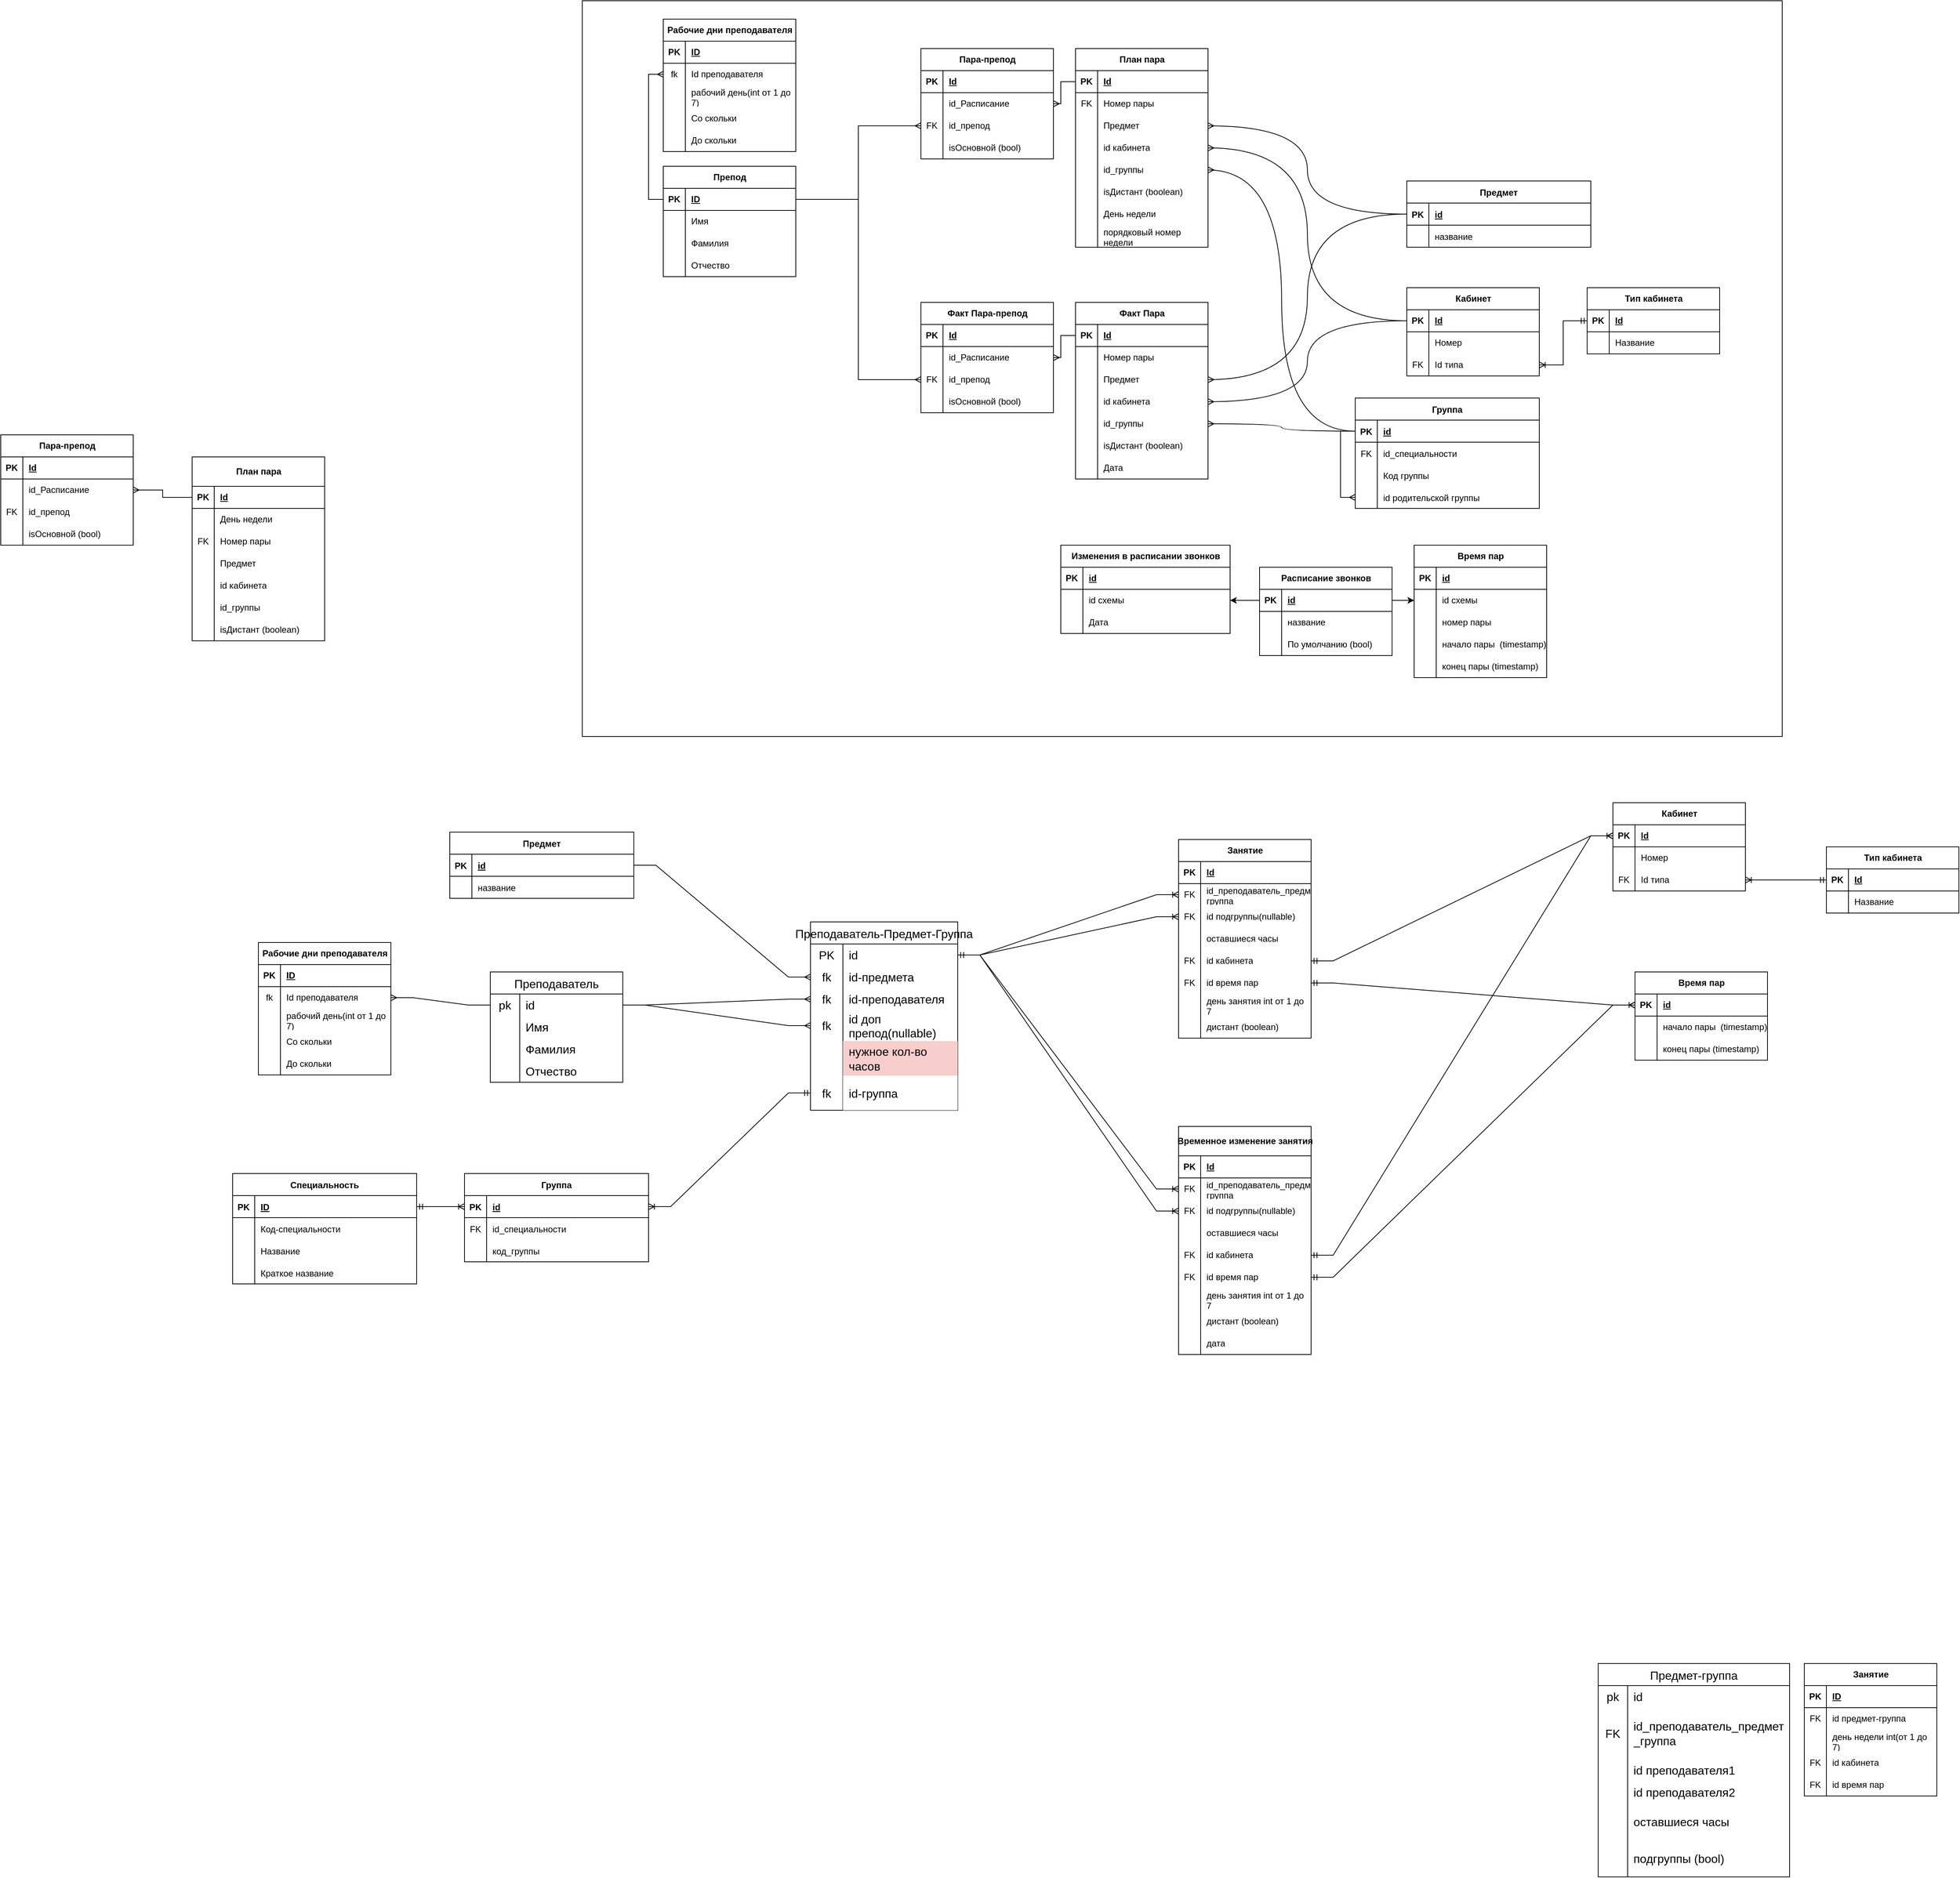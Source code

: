 <mxfile version="22.0.8" type="github">
  <diagram id="tlPU0n3_dSyVTQZ9mSz2" name="Страница — 1">
    <mxGraphModel dx="3134" dy="2990" grid="1" gridSize="10" guides="1" tooltips="1" connect="1" arrows="1" fold="1" page="1" pageScale="1" pageWidth="850" pageHeight="1100" math="0" shadow="0" extFonts="Permanent Marker^https://fonts.googleapis.com/css?family=Permanent+Marker">
      <root>
        <mxCell id="0" />
        <mxCell id="1" parent="0" />
        <mxCell id="mXZmPTMyJ8_rCeEjgEbs-352" value="" style="whiteSpace=wrap;html=1;" parent="1" vertex="1">
          <mxGeometry x="-810" y="-1140" width="1630" height="1000" as="geometry" />
        </mxCell>
        <mxCell id="mXZmPTMyJ8_rCeEjgEbs-281" style="edgeStyle=orthogonalEdgeStyle;rounded=0;orthogonalLoop=1;jettySize=auto;html=1;entryX=0;entryY=0.5;entryDx=0;entryDy=0;endArrow=ERmany;endFill=0;" parent="1" source="mXZmPTMyJ8_rCeEjgEbs-271" target="mXZmPTMyJ8_rCeEjgEbs-277" edge="1">
          <mxGeometry relative="1" as="geometry" />
        </mxCell>
        <mxCell id="C-vyLk0tnHw3VtMMgP7b-2" value="Группа" style="shape=table;startSize=30;container=1;collapsible=1;childLayout=tableLayout;fixedRows=1;rowLines=0;fontStyle=1;align=center;resizeLast=1;" parent="1" vertex="1">
          <mxGeometry x="-970" y="454" width="250" height="120" as="geometry" />
        </mxCell>
        <mxCell id="C-vyLk0tnHw3VtMMgP7b-3" value="" style="shape=partialRectangle;collapsible=0;dropTarget=0;pointerEvents=0;fillColor=none;points=[[0,0.5],[1,0.5]];portConstraint=eastwest;top=0;left=0;right=0;bottom=1;" parent="C-vyLk0tnHw3VtMMgP7b-2" vertex="1">
          <mxGeometry y="30" width="250" height="30" as="geometry" />
        </mxCell>
        <mxCell id="C-vyLk0tnHw3VtMMgP7b-4" value="PK" style="shape=partialRectangle;overflow=hidden;connectable=0;fillColor=none;top=0;left=0;bottom=0;right=0;fontStyle=1;" parent="C-vyLk0tnHw3VtMMgP7b-3" vertex="1">
          <mxGeometry width="30" height="30" as="geometry">
            <mxRectangle width="30" height="30" as="alternateBounds" />
          </mxGeometry>
        </mxCell>
        <mxCell id="C-vyLk0tnHw3VtMMgP7b-5" value="id" style="shape=partialRectangle;overflow=hidden;connectable=0;fillColor=none;top=0;left=0;bottom=0;right=0;align=left;spacingLeft=6;fontStyle=5;" parent="C-vyLk0tnHw3VtMMgP7b-3" vertex="1">
          <mxGeometry x="30" width="220" height="30" as="geometry">
            <mxRectangle width="220" height="30" as="alternateBounds" />
          </mxGeometry>
        </mxCell>
        <mxCell id="C-vyLk0tnHw3VtMMgP7b-6" value="" style="shape=partialRectangle;collapsible=0;dropTarget=0;pointerEvents=0;fillColor=none;points=[[0,0.5],[1,0.5]];portConstraint=eastwest;top=0;left=0;right=0;bottom=0;" parent="C-vyLk0tnHw3VtMMgP7b-2" vertex="1">
          <mxGeometry y="60" width="250" height="30" as="geometry" />
        </mxCell>
        <mxCell id="C-vyLk0tnHw3VtMMgP7b-7" value="FK" style="shape=partialRectangle;overflow=hidden;connectable=0;fillColor=none;top=0;left=0;bottom=0;right=0;" parent="C-vyLk0tnHw3VtMMgP7b-6" vertex="1">
          <mxGeometry width="30" height="30" as="geometry">
            <mxRectangle width="30" height="30" as="alternateBounds" />
          </mxGeometry>
        </mxCell>
        <mxCell id="C-vyLk0tnHw3VtMMgP7b-8" value="id_специальности" style="shape=partialRectangle;overflow=hidden;connectable=0;fillColor=none;top=0;left=0;bottom=0;right=0;align=left;spacingLeft=6;" parent="C-vyLk0tnHw3VtMMgP7b-6" vertex="1">
          <mxGeometry x="30" width="220" height="30" as="geometry">
            <mxRectangle width="220" height="30" as="alternateBounds" />
          </mxGeometry>
        </mxCell>
        <mxCell id="C-vyLk0tnHw3VtMMgP7b-9" value="" style="shape=partialRectangle;collapsible=0;dropTarget=0;pointerEvents=0;fillColor=none;points=[[0,0.5],[1,0.5]];portConstraint=eastwest;top=0;left=0;right=0;bottom=0;" parent="C-vyLk0tnHw3VtMMgP7b-2" vertex="1">
          <mxGeometry y="90" width="250" height="30" as="geometry" />
        </mxCell>
        <mxCell id="C-vyLk0tnHw3VtMMgP7b-10" value="" style="shape=partialRectangle;overflow=hidden;connectable=0;fillColor=none;top=0;left=0;bottom=0;right=0;" parent="C-vyLk0tnHw3VtMMgP7b-9" vertex="1">
          <mxGeometry width="30" height="30" as="geometry">
            <mxRectangle width="30" height="30" as="alternateBounds" />
          </mxGeometry>
        </mxCell>
        <mxCell id="C-vyLk0tnHw3VtMMgP7b-11" value="код_группы" style="shape=partialRectangle;overflow=hidden;connectable=0;fillColor=none;top=0;left=0;bottom=0;right=0;align=left;spacingLeft=6;" parent="C-vyLk0tnHw3VtMMgP7b-9" vertex="1">
          <mxGeometry x="30" width="220" height="30" as="geometry">
            <mxRectangle width="220" height="30" as="alternateBounds" />
          </mxGeometry>
        </mxCell>
        <mxCell id="C-vyLk0tnHw3VtMMgP7b-13" value="Предмет" style="shape=table;startSize=30;container=1;collapsible=1;childLayout=tableLayout;fixedRows=1;rowLines=0;fontStyle=1;align=center;resizeLast=1;" parent="1" vertex="1">
          <mxGeometry x="-990" y="-10" width="250" height="90" as="geometry" />
        </mxCell>
        <mxCell id="C-vyLk0tnHw3VtMMgP7b-14" value="" style="shape=partialRectangle;collapsible=0;dropTarget=0;pointerEvents=0;fillColor=none;points=[[0,0.5],[1,0.5]];portConstraint=eastwest;top=0;left=0;right=0;bottom=1;" parent="C-vyLk0tnHw3VtMMgP7b-13" vertex="1">
          <mxGeometry y="30" width="250" height="30" as="geometry" />
        </mxCell>
        <mxCell id="C-vyLk0tnHw3VtMMgP7b-15" value="PK" style="shape=partialRectangle;overflow=hidden;connectable=0;fillColor=none;top=0;left=0;bottom=0;right=0;fontStyle=1;" parent="C-vyLk0tnHw3VtMMgP7b-14" vertex="1">
          <mxGeometry width="30" height="30" as="geometry">
            <mxRectangle width="30" height="30" as="alternateBounds" />
          </mxGeometry>
        </mxCell>
        <mxCell id="C-vyLk0tnHw3VtMMgP7b-16" value="id" style="shape=partialRectangle;overflow=hidden;connectable=0;fillColor=none;top=0;left=0;bottom=0;right=0;align=left;spacingLeft=6;fontStyle=5;" parent="C-vyLk0tnHw3VtMMgP7b-14" vertex="1">
          <mxGeometry x="30" width="220" height="30" as="geometry">
            <mxRectangle width="220" height="30" as="alternateBounds" />
          </mxGeometry>
        </mxCell>
        <mxCell id="8idRiyKhWch0XJEbGYHT-1" value="" style="shape=partialRectangle;collapsible=0;dropTarget=0;pointerEvents=0;fillColor=none;points=[[0,0.5],[1,0.5]];portConstraint=eastwest;top=0;left=0;right=0;bottom=0;" parent="C-vyLk0tnHw3VtMMgP7b-13" vertex="1">
          <mxGeometry y="60" width="250" height="30" as="geometry" />
        </mxCell>
        <mxCell id="8idRiyKhWch0XJEbGYHT-2" value="" style="shape=partialRectangle;overflow=hidden;connectable=0;fillColor=none;top=0;left=0;bottom=0;right=0;" parent="8idRiyKhWch0XJEbGYHT-1" vertex="1">
          <mxGeometry width="30" height="30" as="geometry">
            <mxRectangle width="30" height="30" as="alternateBounds" />
          </mxGeometry>
        </mxCell>
        <mxCell id="8idRiyKhWch0XJEbGYHT-3" value="название" style="shape=partialRectangle;overflow=hidden;connectable=0;fillColor=none;top=0;left=0;bottom=0;right=0;align=left;spacingLeft=6;" parent="8idRiyKhWch0XJEbGYHT-1" vertex="1">
          <mxGeometry x="30" width="220" height="30" as="geometry">
            <mxRectangle width="220" height="30" as="alternateBounds" />
          </mxGeometry>
        </mxCell>
        <mxCell id="C-vyLk0tnHw3VtMMgP7b-23" value="Специальность" style="shape=table;startSize=30;container=1;collapsible=1;childLayout=tableLayout;fixedRows=1;rowLines=0;fontStyle=1;align=center;resizeLast=1;" parent="1" vertex="1">
          <mxGeometry x="-1285" y="454" width="250" height="150" as="geometry" />
        </mxCell>
        <mxCell id="C-vyLk0tnHw3VtMMgP7b-24" value="" style="shape=partialRectangle;collapsible=0;dropTarget=0;pointerEvents=0;fillColor=none;points=[[0,0.5],[1,0.5]];portConstraint=eastwest;top=0;left=0;right=0;bottom=1;" parent="C-vyLk0tnHw3VtMMgP7b-23" vertex="1">
          <mxGeometry y="30" width="250" height="30" as="geometry" />
        </mxCell>
        <mxCell id="C-vyLk0tnHw3VtMMgP7b-25" value="PK" style="shape=partialRectangle;overflow=hidden;connectable=0;fillColor=none;top=0;left=0;bottom=0;right=0;fontStyle=1;" parent="C-vyLk0tnHw3VtMMgP7b-24" vertex="1">
          <mxGeometry width="30" height="30" as="geometry">
            <mxRectangle width="30" height="30" as="alternateBounds" />
          </mxGeometry>
        </mxCell>
        <mxCell id="C-vyLk0tnHw3VtMMgP7b-26" value="ID" style="shape=partialRectangle;overflow=hidden;connectable=0;fillColor=none;top=0;left=0;bottom=0;right=0;align=left;spacingLeft=6;fontStyle=5;" parent="C-vyLk0tnHw3VtMMgP7b-24" vertex="1">
          <mxGeometry x="30" width="220" height="30" as="geometry">
            <mxRectangle width="220" height="30" as="alternateBounds" />
          </mxGeometry>
        </mxCell>
        <mxCell id="TDfmvBjmXJQ5EpE5j6BN-3" value="" style="shape=partialRectangle;collapsible=0;dropTarget=0;pointerEvents=0;fillColor=none;points=[[0,0.5],[1,0.5]];portConstraint=eastwest;top=0;left=0;right=0;bottom=0;" parent="C-vyLk0tnHw3VtMMgP7b-23" vertex="1">
          <mxGeometry y="60" width="250" height="30" as="geometry" />
        </mxCell>
        <mxCell id="TDfmvBjmXJQ5EpE5j6BN-4" value="" style="shape=partialRectangle;overflow=hidden;connectable=0;fillColor=none;top=0;left=0;bottom=0;right=0;" parent="TDfmvBjmXJQ5EpE5j6BN-3" vertex="1">
          <mxGeometry width="30" height="30" as="geometry">
            <mxRectangle width="30" height="30" as="alternateBounds" />
          </mxGeometry>
        </mxCell>
        <mxCell id="TDfmvBjmXJQ5EpE5j6BN-5" value="Код-специальности" style="shape=partialRectangle;overflow=hidden;connectable=0;fillColor=none;top=0;left=0;bottom=0;right=0;align=left;spacingLeft=6;" parent="TDfmvBjmXJQ5EpE5j6BN-3" vertex="1">
          <mxGeometry x="30" width="220" height="30" as="geometry">
            <mxRectangle width="220" height="30" as="alternateBounds" />
          </mxGeometry>
        </mxCell>
        <mxCell id="TDfmvBjmXJQ5EpE5j6BN-7" value="" style="shape=partialRectangle;collapsible=0;dropTarget=0;pointerEvents=0;fillColor=none;points=[[0,0.5],[1,0.5]];portConstraint=eastwest;top=0;left=0;right=0;bottom=0;" parent="C-vyLk0tnHw3VtMMgP7b-23" vertex="1">
          <mxGeometry y="90" width="250" height="30" as="geometry" />
        </mxCell>
        <mxCell id="TDfmvBjmXJQ5EpE5j6BN-8" value="" style="shape=partialRectangle;overflow=hidden;connectable=0;fillColor=none;top=0;left=0;bottom=0;right=0;" parent="TDfmvBjmXJQ5EpE5j6BN-7" vertex="1">
          <mxGeometry width="30" height="30" as="geometry">
            <mxRectangle width="30" height="30" as="alternateBounds" />
          </mxGeometry>
        </mxCell>
        <mxCell id="TDfmvBjmXJQ5EpE5j6BN-9" value="Название" style="shape=partialRectangle;overflow=hidden;connectable=0;fillColor=none;top=0;left=0;bottom=0;right=0;align=left;spacingLeft=6;" parent="TDfmvBjmXJQ5EpE5j6BN-7" vertex="1">
          <mxGeometry x="30" width="220" height="30" as="geometry">
            <mxRectangle width="220" height="30" as="alternateBounds" />
          </mxGeometry>
        </mxCell>
        <mxCell id="C-vyLk0tnHw3VtMMgP7b-27" value="" style="shape=partialRectangle;collapsible=0;dropTarget=0;pointerEvents=0;fillColor=none;points=[[0,0.5],[1,0.5]];portConstraint=eastwest;top=0;left=0;right=0;bottom=0;" parent="C-vyLk0tnHw3VtMMgP7b-23" vertex="1">
          <mxGeometry y="120" width="250" height="30" as="geometry" />
        </mxCell>
        <mxCell id="C-vyLk0tnHw3VtMMgP7b-28" value="" style="shape=partialRectangle;overflow=hidden;connectable=0;fillColor=none;top=0;left=0;bottom=0;right=0;" parent="C-vyLk0tnHw3VtMMgP7b-27" vertex="1">
          <mxGeometry width="30" height="30" as="geometry">
            <mxRectangle width="30" height="30" as="alternateBounds" />
          </mxGeometry>
        </mxCell>
        <mxCell id="C-vyLk0tnHw3VtMMgP7b-29" value="Краткое название" style="shape=partialRectangle;overflow=hidden;connectable=0;fillColor=none;top=0;left=0;bottom=0;right=0;align=left;spacingLeft=6;" parent="C-vyLk0tnHw3VtMMgP7b-27" vertex="1">
          <mxGeometry x="30" width="220" height="30" as="geometry">
            <mxRectangle width="220" height="30" as="alternateBounds" />
          </mxGeometry>
        </mxCell>
        <mxCell id="TDfmvBjmXJQ5EpE5j6BN-10" value="Преподаватель" style="shape=table;startSize=30;container=1;collapsible=0;childLayout=tableLayout;fixedRows=1;rowLines=0;fontStyle=0;strokeColor=default;fontSize=16;" parent="1" vertex="1">
          <mxGeometry x="-935" y="180" width="180" height="150" as="geometry" />
        </mxCell>
        <mxCell id="TDfmvBjmXJQ5EpE5j6BN-11" value="" style="shape=tableRow;horizontal=0;startSize=0;swimlaneHead=0;swimlaneBody=0;top=0;left=0;bottom=0;right=0;collapsible=0;dropTarget=0;fillColor=none;points=[[0,0.5],[1,0.5]];portConstraint=eastwest;strokeColor=inherit;fontSize=16;" parent="TDfmvBjmXJQ5EpE5j6BN-10" vertex="1">
          <mxGeometry y="30" width="180" height="30" as="geometry" />
        </mxCell>
        <mxCell id="TDfmvBjmXJQ5EpE5j6BN-12" value="pk" style="shape=partialRectangle;html=1;whiteSpace=wrap;connectable=0;fillColor=none;top=0;left=0;bottom=0;right=0;overflow=hidden;pointerEvents=1;strokeColor=inherit;fontSize=16;" parent="TDfmvBjmXJQ5EpE5j6BN-11" vertex="1">
          <mxGeometry width="40" height="30" as="geometry">
            <mxRectangle width="40" height="30" as="alternateBounds" />
          </mxGeometry>
        </mxCell>
        <mxCell id="TDfmvBjmXJQ5EpE5j6BN-13" value="id" style="shape=partialRectangle;html=1;whiteSpace=wrap;connectable=0;fillColor=none;top=0;left=0;bottom=0;right=0;align=left;spacingLeft=6;overflow=hidden;strokeColor=inherit;fontSize=16;" parent="TDfmvBjmXJQ5EpE5j6BN-11" vertex="1">
          <mxGeometry x="40" width="140" height="30" as="geometry">
            <mxRectangle width="140" height="30" as="alternateBounds" />
          </mxGeometry>
        </mxCell>
        <mxCell id="TDfmvBjmXJQ5EpE5j6BN-14" value="" style="shape=tableRow;horizontal=0;startSize=0;swimlaneHead=0;swimlaneBody=0;top=0;left=0;bottom=0;right=0;collapsible=0;dropTarget=0;fillColor=none;points=[[0,0.5],[1,0.5]];portConstraint=eastwest;strokeColor=inherit;fontSize=16;" parent="TDfmvBjmXJQ5EpE5j6BN-10" vertex="1">
          <mxGeometry y="60" width="180" height="30" as="geometry" />
        </mxCell>
        <mxCell id="TDfmvBjmXJQ5EpE5j6BN-15" value="" style="shape=partialRectangle;html=1;whiteSpace=wrap;connectable=0;fillColor=none;top=0;left=0;bottom=0;right=0;overflow=hidden;strokeColor=inherit;fontSize=16;" parent="TDfmvBjmXJQ5EpE5j6BN-14" vertex="1">
          <mxGeometry width="40" height="30" as="geometry">
            <mxRectangle width="40" height="30" as="alternateBounds" />
          </mxGeometry>
        </mxCell>
        <mxCell id="TDfmvBjmXJQ5EpE5j6BN-16" value="Имя" style="shape=partialRectangle;html=1;whiteSpace=wrap;connectable=0;fillColor=none;top=0;left=0;bottom=0;right=0;align=left;spacingLeft=6;overflow=hidden;strokeColor=inherit;fontSize=16;" parent="TDfmvBjmXJQ5EpE5j6BN-14" vertex="1">
          <mxGeometry x="40" width="140" height="30" as="geometry">
            <mxRectangle width="140" height="30" as="alternateBounds" />
          </mxGeometry>
        </mxCell>
        <mxCell id="TDfmvBjmXJQ5EpE5j6BN-20" value="" style="shape=tableRow;horizontal=0;startSize=0;swimlaneHead=0;swimlaneBody=0;top=0;left=0;bottom=0;right=0;collapsible=0;dropTarget=0;fillColor=none;points=[[0,0.5],[1,0.5]];portConstraint=eastwest;strokeColor=inherit;fontSize=16;" parent="TDfmvBjmXJQ5EpE5j6BN-10" vertex="1">
          <mxGeometry y="90" width="180" height="30" as="geometry" />
        </mxCell>
        <mxCell id="TDfmvBjmXJQ5EpE5j6BN-21" value="" style="shape=partialRectangle;html=1;whiteSpace=wrap;connectable=0;fillColor=none;top=0;left=0;bottom=0;right=0;overflow=hidden;strokeColor=inherit;fontSize=16;" parent="TDfmvBjmXJQ5EpE5j6BN-20" vertex="1">
          <mxGeometry width="40" height="30" as="geometry">
            <mxRectangle width="40" height="30" as="alternateBounds" />
          </mxGeometry>
        </mxCell>
        <mxCell id="TDfmvBjmXJQ5EpE5j6BN-22" value="Фамилия" style="shape=partialRectangle;html=1;whiteSpace=wrap;connectable=0;fillColor=none;top=0;left=0;bottom=0;right=0;align=left;spacingLeft=6;overflow=hidden;strokeColor=inherit;fontSize=16;" parent="TDfmvBjmXJQ5EpE5j6BN-20" vertex="1">
          <mxGeometry x="40" width="140" height="30" as="geometry">
            <mxRectangle width="140" height="30" as="alternateBounds" />
          </mxGeometry>
        </mxCell>
        <mxCell id="TDfmvBjmXJQ5EpE5j6BN-17" value="" style="shape=tableRow;horizontal=0;startSize=0;swimlaneHead=0;swimlaneBody=0;top=0;left=0;bottom=0;right=0;collapsible=0;dropTarget=0;fillColor=none;points=[[0,0.5],[1,0.5]];portConstraint=eastwest;strokeColor=inherit;fontSize=16;" parent="TDfmvBjmXJQ5EpE5j6BN-10" vertex="1">
          <mxGeometry y="120" width="180" height="30" as="geometry" />
        </mxCell>
        <mxCell id="TDfmvBjmXJQ5EpE5j6BN-18" value="" style="shape=partialRectangle;html=1;whiteSpace=wrap;connectable=0;fillColor=none;top=0;left=0;bottom=0;right=0;overflow=hidden;strokeColor=inherit;fontSize=16;" parent="TDfmvBjmXJQ5EpE5j6BN-17" vertex="1">
          <mxGeometry width="40" height="30" as="geometry">
            <mxRectangle width="40" height="30" as="alternateBounds" />
          </mxGeometry>
        </mxCell>
        <mxCell id="TDfmvBjmXJQ5EpE5j6BN-19" value="Отчество" style="shape=partialRectangle;html=1;whiteSpace=wrap;connectable=0;fillColor=none;top=0;left=0;bottom=0;right=0;align=left;spacingLeft=6;overflow=hidden;strokeColor=inherit;fontSize=16;" parent="TDfmvBjmXJQ5EpE5j6BN-17" vertex="1">
          <mxGeometry x="40" width="140" height="30" as="geometry">
            <mxRectangle width="140" height="30" as="alternateBounds" />
          </mxGeometry>
        </mxCell>
        <mxCell id="TDfmvBjmXJQ5EpE5j6BN-23" value="Предмет-группа" style="shape=table;startSize=30;container=1;collapsible=0;childLayout=tableLayout;fixedRows=1;rowLines=0;fontStyle=0;strokeColor=default;fontSize=16;" parent="1" vertex="1">
          <mxGeometry x="570" y="1120" width="260" height="290" as="geometry" />
        </mxCell>
        <mxCell id="TDfmvBjmXJQ5EpE5j6BN-24" value="" style="shape=tableRow;horizontal=0;startSize=0;swimlaneHead=0;swimlaneBody=0;top=0;left=0;bottom=0;right=0;collapsible=0;dropTarget=0;fillColor=none;points=[[0,0.5],[1,0.5]];portConstraint=eastwest;strokeColor=inherit;fontSize=16;" parent="TDfmvBjmXJQ5EpE5j6BN-23" vertex="1">
          <mxGeometry y="30" width="260" height="30" as="geometry" />
        </mxCell>
        <mxCell id="TDfmvBjmXJQ5EpE5j6BN-25" value="pk" style="shape=partialRectangle;html=1;whiteSpace=wrap;connectable=0;fillColor=none;top=0;left=0;bottom=0;right=0;overflow=hidden;pointerEvents=1;strokeColor=inherit;fontSize=16;" parent="TDfmvBjmXJQ5EpE5j6BN-24" vertex="1">
          <mxGeometry width="40" height="30" as="geometry">
            <mxRectangle width="40" height="30" as="alternateBounds" />
          </mxGeometry>
        </mxCell>
        <mxCell id="TDfmvBjmXJQ5EpE5j6BN-26" value="id" style="shape=partialRectangle;html=1;whiteSpace=wrap;connectable=0;fillColor=none;top=0;left=0;bottom=0;right=0;align=left;spacingLeft=6;overflow=hidden;strokeColor=inherit;fontSize=16;" parent="TDfmvBjmXJQ5EpE5j6BN-24" vertex="1">
          <mxGeometry x="40" width="220" height="30" as="geometry">
            <mxRectangle width="220" height="30" as="alternateBounds" />
          </mxGeometry>
        </mxCell>
        <mxCell id="TDfmvBjmXJQ5EpE5j6BN-27" value="" style="shape=tableRow;horizontal=0;startSize=0;swimlaneHead=0;swimlaneBody=0;top=0;left=0;bottom=0;right=0;collapsible=0;dropTarget=0;fillColor=none;points=[[0,0.5],[1,0.5]];portConstraint=eastwest;strokeColor=inherit;fontSize=16;" parent="TDfmvBjmXJQ5EpE5j6BN-23" vertex="1">
          <mxGeometry y="60" width="260" height="70" as="geometry" />
        </mxCell>
        <mxCell id="TDfmvBjmXJQ5EpE5j6BN-28" value="FK" style="shape=partialRectangle;html=1;whiteSpace=wrap;connectable=0;fillColor=none;top=0;left=0;bottom=0;right=0;overflow=hidden;strokeColor=inherit;fontSize=16;" parent="TDfmvBjmXJQ5EpE5j6BN-27" vertex="1">
          <mxGeometry width="40" height="70" as="geometry">
            <mxRectangle width="40" height="70" as="alternateBounds" />
          </mxGeometry>
        </mxCell>
        <mxCell id="TDfmvBjmXJQ5EpE5j6BN-29" value="id_преподаватель_предмет&lt;br&gt;_группа" style="shape=partialRectangle;html=1;whiteSpace=wrap;connectable=0;fillColor=none;top=0;left=0;bottom=0;right=0;align=left;spacingLeft=6;overflow=hidden;strokeColor=inherit;fontSize=16;" parent="TDfmvBjmXJQ5EpE5j6BN-27" vertex="1">
          <mxGeometry x="40" width="220" height="70" as="geometry">
            <mxRectangle width="220" height="70" as="alternateBounds" />
          </mxGeometry>
        </mxCell>
        <mxCell id="TDfmvBjmXJQ5EpE5j6BN-36" value="" style="shape=tableRow;horizontal=0;startSize=0;swimlaneHead=0;swimlaneBody=0;top=0;left=0;bottom=0;right=0;collapsible=0;dropTarget=0;fillColor=none;points=[[0,0.5],[1,0.5]];portConstraint=eastwest;strokeColor=inherit;fontSize=16;" parent="TDfmvBjmXJQ5EpE5j6BN-23" vertex="1">
          <mxGeometry y="130" width="260" height="30" as="geometry" />
        </mxCell>
        <mxCell id="TDfmvBjmXJQ5EpE5j6BN-37" value="" style="shape=partialRectangle;html=1;whiteSpace=wrap;connectable=0;fillColor=none;top=0;left=0;bottom=0;right=0;overflow=hidden;strokeColor=inherit;fontSize=16;" parent="TDfmvBjmXJQ5EpE5j6BN-36" vertex="1">
          <mxGeometry width="40" height="30" as="geometry">
            <mxRectangle width="40" height="30" as="alternateBounds" />
          </mxGeometry>
        </mxCell>
        <mxCell id="TDfmvBjmXJQ5EpE5j6BN-38" value="id преподавателя1" style="shape=partialRectangle;html=1;whiteSpace=wrap;connectable=0;fillColor=none;top=0;left=0;bottom=0;right=0;align=left;spacingLeft=6;overflow=hidden;strokeColor=inherit;fontSize=16;" parent="TDfmvBjmXJQ5EpE5j6BN-36" vertex="1">
          <mxGeometry x="40" width="220" height="30" as="geometry">
            <mxRectangle width="220" height="30" as="alternateBounds" />
          </mxGeometry>
        </mxCell>
        <mxCell id="8idRiyKhWch0XJEbGYHT-19" value="" style="shape=tableRow;horizontal=0;startSize=0;swimlaneHead=0;swimlaneBody=0;top=0;left=0;bottom=0;right=0;collapsible=0;dropTarget=0;fillColor=none;points=[[0,0.5],[1,0.5]];portConstraint=eastwest;strokeColor=inherit;fontSize=16;" parent="TDfmvBjmXJQ5EpE5j6BN-23" vertex="1">
          <mxGeometry y="160" width="260" height="30" as="geometry" />
        </mxCell>
        <mxCell id="8idRiyKhWch0XJEbGYHT-20" value="" style="shape=partialRectangle;html=1;whiteSpace=wrap;connectable=0;fillColor=none;top=0;left=0;bottom=0;right=0;overflow=hidden;strokeColor=inherit;fontSize=16;" parent="8idRiyKhWch0XJEbGYHT-19" vertex="1">
          <mxGeometry width="40" height="30" as="geometry">
            <mxRectangle width="40" height="30" as="alternateBounds" />
          </mxGeometry>
        </mxCell>
        <mxCell id="8idRiyKhWch0XJEbGYHT-21" value="id преподавателя2" style="shape=partialRectangle;html=1;whiteSpace=wrap;connectable=0;fillColor=none;top=0;left=0;bottom=0;right=0;align=left;spacingLeft=6;overflow=hidden;strokeColor=inherit;fontSize=16;" parent="8idRiyKhWch0XJEbGYHT-19" vertex="1">
          <mxGeometry x="40" width="220" height="30" as="geometry">
            <mxRectangle width="220" height="30" as="alternateBounds" />
          </mxGeometry>
        </mxCell>
        <mxCell id="8idRiyKhWch0XJEbGYHT-26" value="" style="shape=tableRow;horizontal=0;startSize=0;swimlaneHead=0;swimlaneBody=0;top=0;left=0;bottom=0;right=0;collapsible=0;dropTarget=0;fillColor=none;points=[[0,0.5],[1,0.5]];portConstraint=eastwest;strokeColor=inherit;fontSize=16;" parent="TDfmvBjmXJQ5EpE5j6BN-23" vertex="1">
          <mxGeometry y="190" width="260" height="50" as="geometry" />
        </mxCell>
        <mxCell id="8idRiyKhWch0XJEbGYHT-27" value="" style="shape=partialRectangle;html=1;whiteSpace=wrap;connectable=0;fillColor=none;top=0;left=0;bottom=0;right=0;overflow=hidden;strokeColor=inherit;fontSize=16;" parent="8idRiyKhWch0XJEbGYHT-26" vertex="1">
          <mxGeometry width="40" height="50" as="geometry">
            <mxRectangle width="40" height="50" as="alternateBounds" />
          </mxGeometry>
        </mxCell>
        <mxCell id="8idRiyKhWch0XJEbGYHT-28" value="оставшиеся часы" style="shape=partialRectangle;html=1;whiteSpace=wrap;connectable=0;fillColor=none;top=0;left=0;bottom=0;right=0;align=left;spacingLeft=6;overflow=hidden;strokeColor=inherit;fontSize=16;" parent="8idRiyKhWch0XJEbGYHT-26" vertex="1">
          <mxGeometry x="40" width="220" height="50" as="geometry">
            <mxRectangle width="220" height="50" as="alternateBounds" />
          </mxGeometry>
        </mxCell>
        <mxCell id="TDfmvBjmXJQ5EpE5j6BN-30" value="" style="shape=tableRow;horizontal=0;startSize=0;swimlaneHead=0;swimlaneBody=0;top=0;left=0;bottom=0;right=0;collapsible=0;dropTarget=0;fillColor=none;points=[[0,0.5],[1,0.5]];portConstraint=eastwest;strokeColor=inherit;fontSize=16;" parent="TDfmvBjmXJQ5EpE5j6BN-23" vertex="1">
          <mxGeometry y="240" width="260" height="50" as="geometry" />
        </mxCell>
        <mxCell id="TDfmvBjmXJQ5EpE5j6BN-31" value="" style="shape=partialRectangle;html=1;whiteSpace=wrap;connectable=0;fillColor=none;top=0;left=0;bottom=0;right=0;overflow=hidden;strokeColor=inherit;fontSize=16;" parent="TDfmvBjmXJQ5EpE5j6BN-30" vertex="1">
          <mxGeometry width="40" height="50" as="geometry">
            <mxRectangle width="40" height="50" as="alternateBounds" />
          </mxGeometry>
        </mxCell>
        <mxCell id="TDfmvBjmXJQ5EpE5j6BN-32" value="подгруппы (bool)" style="shape=partialRectangle;html=1;whiteSpace=wrap;connectable=0;fillColor=none;top=0;left=0;bottom=0;right=0;align=left;spacingLeft=6;overflow=hidden;strokeColor=inherit;fontSize=16;" parent="TDfmvBjmXJQ5EpE5j6BN-30" vertex="1">
          <mxGeometry x="40" width="220" height="50" as="geometry">
            <mxRectangle width="220" height="50" as="alternateBounds" />
          </mxGeometry>
        </mxCell>
        <mxCell id="TDfmvBjmXJQ5EpE5j6BN-50" value="" style="edgeStyle=entityRelationEdgeStyle;fontSize=12;html=1;endArrow=ERoneToMany;startArrow=ERmandOne;rounded=0;" parent="1" source="C-vyLk0tnHw3VtMMgP7b-24" target="C-vyLk0tnHw3VtMMgP7b-3" edge="1">
          <mxGeometry width="100" height="100" relative="1" as="geometry">
            <mxPoint x="-270" y="470" as="sourcePoint" />
            <mxPoint x="-170" y="370" as="targetPoint" />
          </mxGeometry>
        </mxCell>
        <mxCell id="FyA9PNWzLOvMOjDejm-E-1" value="Преподаватель-Предмет-Группа" style="shape=table;startSize=30;container=1;collapsible=0;childLayout=tableLayout;fixedRows=1;rowLines=0;fontStyle=0;strokeColor=default;fontSize=16;" parent="1" vertex="1">
          <mxGeometry x="-500" y="112" width="200" height="256" as="geometry" />
        </mxCell>
        <mxCell id="FyA9PNWzLOvMOjDejm-E-2" value="" style="shape=tableRow;horizontal=0;startSize=0;swimlaneHead=0;swimlaneBody=0;top=0;left=0;bottom=0;right=0;collapsible=0;dropTarget=0;fillColor=none;points=[[0,0.5],[1,0.5]];portConstraint=eastwest;strokeColor=inherit;fontSize=16;" parent="FyA9PNWzLOvMOjDejm-E-1" vertex="1">
          <mxGeometry y="30" width="200" height="30" as="geometry" />
        </mxCell>
        <mxCell id="FyA9PNWzLOvMOjDejm-E-3" value="PK" style="shape=partialRectangle;html=1;whiteSpace=wrap;connectable=0;fillColor=none;top=0;left=0;bottom=0;right=0;overflow=hidden;pointerEvents=1;strokeColor=inherit;fontSize=16;" parent="FyA9PNWzLOvMOjDejm-E-2" vertex="1">
          <mxGeometry width="44" height="30" as="geometry">
            <mxRectangle width="44" height="30" as="alternateBounds" />
          </mxGeometry>
        </mxCell>
        <mxCell id="FyA9PNWzLOvMOjDejm-E-4" value="id" style="shape=partialRectangle;html=1;whiteSpace=wrap;connectable=0;fillColor=none;top=0;left=0;bottom=0;right=0;align=left;spacingLeft=6;overflow=hidden;strokeColor=inherit;fontSize=16;" parent="FyA9PNWzLOvMOjDejm-E-2" vertex="1">
          <mxGeometry x="44" width="156" height="30" as="geometry">
            <mxRectangle width="156" height="30" as="alternateBounds" />
          </mxGeometry>
        </mxCell>
        <mxCell id="FyA9PNWzLOvMOjDejm-E-8" value="" style="shape=tableRow;horizontal=0;startSize=0;swimlaneHead=0;swimlaneBody=0;top=0;left=0;bottom=0;right=0;collapsible=0;dropTarget=0;fillColor=none;points=[[0,0.5],[1,0.5]];portConstraint=eastwest;strokeColor=inherit;fontSize=16;" parent="FyA9PNWzLOvMOjDejm-E-1" vertex="1">
          <mxGeometry y="60" width="200" height="30" as="geometry" />
        </mxCell>
        <mxCell id="FyA9PNWzLOvMOjDejm-E-9" value="fk" style="shape=partialRectangle;html=1;whiteSpace=wrap;connectable=0;fillColor=none;top=0;left=0;bottom=0;right=0;overflow=hidden;strokeColor=inherit;fontSize=16;" parent="FyA9PNWzLOvMOjDejm-E-8" vertex="1">
          <mxGeometry width="44" height="30" as="geometry">
            <mxRectangle width="44" height="30" as="alternateBounds" />
          </mxGeometry>
        </mxCell>
        <mxCell id="FyA9PNWzLOvMOjDejm-E-10" value="id-предмета" style="shape=partialRectangle;html=1;whiteSpace=wrap;connectable=0;fillColor=none;top=0;left=0;bottom=0;right=0;align=left;spacingLeft=6;overflow=hidden;strokeColor=inherit;fontSize=16;" parent="FyA9PNWzLOvMOjDejm-E-8" vertex="1">
          <mxGeometry x="44" width="156" height="30" as="geometry">
            <mxRectangle width="156" height="30" as="alternateBounds" />
          </mxGeometry>
        </mxCell>
        <mxCell id="8idRiyKhWch0XJEbGYHT-87" value="" style="shape=tableRow;horizontal=0;startSize=0;swimlaneHead=0;swimlaneBody=0;top=0;left=0;bottom=0;right=0;collapsible=0;dropTarget=0;fillColor=none;points=[[0,0.5],[1,0.5]];portConstraint=eastwest;strokeColor=inherit;fontSize=16;" parent="FyA9PNWzLOvMOjDejm-E-1" vertex="1">
          <mxGeometry y="90" width="200" height="30" as="geometry" />
        </mxCell>
        <mxCell id="8idRiyKhWch0XJEbGYHT-88" value="fk" style="shape=partialRectangle;html=1;whiteSpace=wrap;connectable=0;fillColor=none;top=0;left=0;bottom=0;right=0;overflow=hidden;strokeColor=inherit;fontSize=16;" parent="8idRiyKhWch0XJEbGYHT-87" vertex="1">
          <mxGeometry width="44" height="30" as="geometry">
            <mxRectangle width="44" height="30" as="alternateBounds" />
          </mxGeometry>
        </mxCell>
        <mxCell id="8idRiyKhWch0XJEbGYHT-89" value="id-преподавателя" style="shape=partialRectangle;html=1;whiteSpace=wrap;connectable=0;fillColor=none;top=0;left=0;bottom=0;right=0;align=left;spacingLeft=6;overflow=hidden;strokeColor=inherit;fontSize=16;" parent="8idRiyKhWch0XJEbGYHT-87" vertex="1">
          <mxGeometry x="44" width="156" height="30" as="geometry">
            <mxRectangle width="156" height="30" as="alternateBounds" />
          </mxGeometry>
        </mxCell>
        <mxCell id="8idRiyKhWch0XJEbGYHT-22" value="" style="shape=tableRow;horizontal=0;startSize=0;swimlaneHead=0;swimlaneBody=0;top=0;left=0;bottom=0;right=0;collapsible=0;dropTarget=0;fillColor=none;points=[[0,0.5],[1,0.5]];portConstraint=eastwest;strokeColor=inherit;fontSize=16;" parent="FyA9PNWzLOvMOjDejm-E-1" vertex="1">
          <mxGeometry y="120" width="200" height="42" as="geometry" />
        </mxCell>
        <mxCell id="8idRiyKhWch0XJEbGYHT-23" value="fk" style="shape=partialRectangle;html=1;whiteSpace=wrap;connectable=0;fillColor=none;top=0;left=0;bottom=0;right=0;overflow=hidden;strokeColor=inherit;fontSize=16;" parent="8idRiyKhWch0XJEbGYHT-22" vertex="1">
          <mxGeometry width="44" height="42" as="geometry">
            <mxRectangle width="44" height="42" as="alternateBounds" />
          </mxGeometry>
        </mxCell>
        <mxCell id="8idRiyKhWch0XJEbGYHT-24" value="id доп препод(nullable)" style="shape=partialRectangle;html=1;whiteSpace=wrap;connectable=0;fillColor=none;top=0;left=0;bottom=0;right=0;align=left;spacingLeft=6;overflow=hidden;strokeColor=inherit;fontSize=16;" parent="8idRiyKhWch0XJEbGYHT-22" vertex="1">
          <mxGeometry x="44" width="156" height="42" as="geometry">
            <mxRectangle width="156" height="42" as="alternateBounds" />
          </mxGeometry>
        </mxCell>
        <mxCell id="8idRiyKhWch0XJEbGYHT-91" value="" style="shape=tableRow;horizontal=0;startSize=0;swimlaneHead=0;swimlaneBody=0;top=0;left=0;bottom=0;right=0;collapsible=0;dropTarget=0;fillColor=none;points=[[0,0.5],[1,0.5]];portConstraint=eastwest;strokeColor=inherit;fontSize=16;" parent="FyA9PNWzLOvMOjDejm-E-1" vertex="1">
          <mxGeometry y="162" width="200" height="47" as="geometry" />
        </mxCell>
        <mxCell id="8idRiyKhWch0XJEbGYHT-92" value="" style="shape=partialRectangle;html=1;whiteSpace=wrap;connectable=0;fillColor=none;top=0;left=0;bottom=0;right=0;overflow=hidden;strokeColor=inherit;fontSize=16;" parent="8idRiyKhWch0XJEbGYHT-91" vertex="1">
          <mxGeometry width="44" height="47" as="geometry">
            <mxRectangle width="44" height="47" as="alternateBounds" />
          </mxGeometry>
        </mxCell>
        <mxCell id="8idRiyKhWch0XJEbGYHT-93" value="нужное кол-во часов" style="shape=partialRectangle;html=1;whiteSpace=wrap;connectable=0;fillColor=#f8cecc;top=0;left=0;bottom=0;right=0;align=left;spacingLeft=6;overflow=hidden;strokeColor=#b85450;fontSize=16;" parent="8idRiyKhWch0XJEbGYHT-91" vertex="1">
          <mxGeometry x="44" width="156" height="47" as="geometry">
            <mxRectangle width="156" height="47" as="alternateBounds" />
          </mxGeometry>
        </mxCell>
        <mxCell id="8idRiyKhWch0XJEbGYHT-30" value="" style="shape=tableRow;horizontal=0;startSize=0;swimlaneHead=0;swimlaneBody=0;top=0;left=0;bottom=0;right=0;collapsible=0;dropTarget=0;fillColor=none;points=[[0,0.5],[1,0.5]];portConstraint=eastwest;strokeColor=inherit;fontSize=16;" parent="FyA9PNWzLOvMOjDejm-E-1" vertex="1">
          <mxGeometry y="209" width="200" height="47" as="geometry" />
        </mxCell>
        <mxCell id="8idRiyKhWch0XJEbGYHT-31" value="fk" style="shape=partialRectangle;html=1;whiteSpace=wrap;connectable=0;fillColor=none;top=0;left=0;bottom=0;right=0;overflow=hidden;strokeColor=inherit;fontSize=16;" parent="8idRiyKhWch0XJEbGYHT-30" vertex="1">
          <mxGeometry width="44" height="47" as="geometry">
            <mxRectangle width="44" height="47" as="alternateBounds" />
          </mxGeometry>
        </mxCell>
        <mxCell id="8idRiyKhWch0XJEbGYHT-32" value="id-группа" style="shape=partialRectangle;html=1;whiteSpace=wrap;connectable=0;top=0;left=0;bottom=0;right=0;align=left;spacingLeft=6;overflow=hidden;fontSize=16;" parent="8idRiyKhWch0XJEbGYHT-30" vertex="1">
          <mxGeometry x="44" width="156" height="47" as="geometry">
            <mxRectangle width="156" height="47" as="alternateBounds" />
          </mxGeometry>
        </mxCell>
        <mxCell id="FyA9PNWzLOvMOjDejm-E-12" value="" style="edgeStyle=entityRelationEdgeStyle;fontSize=12;html=1;endArrow=ERmany;rounded=0;" parent="1" source="C-vyLk0tnHw3VtMMgP7b-14" target="FyA9PNWzLOvMOjDejm-E-8" edge="1">
          <mxGeometry width="100" height="100" relative="1" as="geometry">
            <mxPoint x="-220" y="600" as="sourcePoint" />
            <mxPoint x="-120" y="500" as="targetPoint" />
          </mxGeometry>
        </mxCell>
        <mxCell id="FyA9PNWzLOvMOjDejm-E-13" value="" style="edgeStyle=entityRelationEdgeStyle;fontSize=12;html=1;endArrow=ERmany;rounded=0;" parent="1" source="TDfmvBjmXJQ5EpE5j6BN-11" target="8idRiyKhWch0XJEbGYHT-22" edge="1">
          <mxGeometry width="100" height="100" relative="1" as="geometry">
            <mxPoint x="-100" y="484" as="sourcePoint" />
            <mxPoint x="-240" y="617" as="targetPoint" />
          </mxGeometry>
        </mxCell>
        <mxCell id="EHuqxIzAS_UK2dGJ7h2a-1" value="Занятие" style="shape=table;startSize=30;container=1;collapsible=1;childLayout=tableLayout;fixedRows=1;rowLines=0;fontStyle=1;align=center;resizeLast=1;html=1;" parent="1" vertex="1">
          <mxGeometry x="850" y="1120" width="180" height="180" as="geometry" />
        </mxCell>
        <mxCell id="EHuqxIzAS_UK2dGJ7h2a-2" value="" style="shape=tableRow;horizontal=0;startSize=0;swimlaneHead=0;swimlaneBody=0;fillColor=none;collapsible=0;dropTarget=0;points=[[0,0.5],[1,0.5]];portConstraint=eastwest;top=0;left=0;right=0;bottom=1;" parent="EHuqxIzAS_UK2dGJ7h2a-1" vertex="1">
          <mxGeometry y="30" width="180" height="30" as="geometry" />
        </mxCell>
        <mxCell id="EHuqxIzAS_UK2dGJ7h2a-3" value="PK" style="shape=partialRectangle;connectable=0;fillColor=none;top=0;left=0;bottom=0;right=0;fontStyle=1;overflow=hidden;whiteSpace=wrap;html=1;" parent="EHuqxIzAS_UK2dGJ7h2a-2" vertex="1">
          <mxGeometry width="30" height="30" as="geometry">
            <mxRectangle width="30" height="30" as="alternateBounds" />
          </mxGeometry>
        </mxCell>
        <mxCell id="EHuqxIzAS_UK2dGJ7h2a-4" value="ID" style="shape=partialRectangle;connectable=0;fillColor=none;top=0;left=0;bottom=0;right=0;align=left;spacingLeft=6;fontStyle=5;overflow=hidden;whiteSpace=wrap;html=1;" parent="EHuqxIzAS_UK2dGJ7h2a-2" vertex="1">
          <mxGeometry x="30" width="150" height="30" as="geometry">
            <mxRectangle width="150" height="30" as="alternateBounds" />
          </mxGeometry>
        </mxCell>
        <mxCell id="EHuqxIzAS_UK2dGJ7h2a-5" value="" style="shape=tableRow;horizontal=0;startSize=0;swimlaneHead=0;swimlaneBody=0;fillColor=none;collapsible=0;dropTarget=0;points=[[0,0.5],[1,0.5]];portConstraint=eastwest;top=0;left=0;right=0;bottom=0;" parent="EHuqxIzAS_UK2dGJ7h2a-1" vertex="1">
          <mxGeometry y="60" width="180" height="30" as="geometry" />
        </mxCell>
        <mxCell id="EHuqxIzAS_UK2dGJ7h2a-6" value="FK" style="shape=partialRectangle;connectable=0;fillColor=none;top=0;left=0;bottom=0;right=0;editable=1;overflow=hidden;whiteSpace=wrap;html=1;" parent="EHuqxIzAS_UK2dGJ7h2a-5" vertex="1">
          <mxGeometry width="30" height="30" as="geometry">
            <mxRectangle width="30" height="30" as="alternateBounds" />
          </mxGeometry>
        </mxCell>
        <mxCell id="EHuqxIzAS_UK2dGJ7h2a-7" value="id предмет-группа" style="shape=partialRectangle;connectable=0;fillColor=none;top=0;left=0;bottom=0;right=0;align=left;spacingLeft=6;overflow=hidden;whiteSpace=wrap;html=1;" parent="EHuqxIzAS_UK2dGJ7h2a-5" vertex="1">
          <mxGeometry x="30" width="150" height="30" as="geometry">
            <mxRectangle width="150" height="30" as="alternateBounds" />
          </mxGeometry>
        </mxCell>
        <mxCell id="EHuqxIzAS_UK2dGJ7h2a-28" value="" style="shape=tableRow;horizontal=0;startSize=0;swimlaneHead=0;swimlaneBody=0;fillColor=none;collapsible=0;dropTarget=0;points=[[0,0.5],[1,0.5]];portConstraint=eastwest;top=0;left=0;right=0;bottom=0;" parent="EHuqxIzAS_UK2dGJ7h2a-1" vertex="1">
          <mxGeometry y="90" width="180" height="30" as="geometry" />
        </mxCell>
        <mxCell id="EHuqxIzAS_UK2dGJ7h2a-29" value="" style="shape=partialRectangle;connectable=0;fillColor=none;top=0;left=0;bottom=0;right=0;editable=1;overflow=hidden;whiteSpace=wrap;html=1;" parent="EHuqxIzAS_UK2dGJ7h2a-28" vertex="1">
          <mxGeometry width="30" height="30" as="geometry">
            <mxRectangle width="30" height="30" as="alternateBounds" />
          </mxGeometry>
        </mxCell>
        <mxCell id="EHuqxIzAS_UK2dGJ7h2a-30" value="день недели int(от 1 до 7)" style="shape=partialRectangle;connectable=0;fillColor=none;top=0;left=0;bottom=0;right=0;align=left;spacingLeft=6;overflow=hidden;whiteSpace=wrap;html=1;" parent="EHuqxIzAS_UK2dGJ7h2a-28" vertex="1">
          <mxGeometry x="30" width="150" height="30" as="geometry">
            <mxRectangle width="150" height="30" as="alternateBounds" />
          </mxGeometry>
        </mxCell>
        <mxCell id="EHuqxIzAS_UK2dGJ7h2a-8" value="" style="shape=tableRow;horizontal=0;startSize=0;swimlaneHead=0;swimlaneBody=0;fillColor=none;collapsible=0;dropTarget=0;points=[[0,0.5],[1,0.5]];portConstraint=eastwest;top=0;left=0;right=0;bottom=0;" parent="EHuqxIzAS_UK2dGJ7h2a-1" vertex="1">
          <mxGeometry y="120" width="180" height="30" as="geometry" />
        </mxCell>
        <mxCell id="EHuqxIzAS_UK2dGJ7h2a-9" value="FK" style="shape=partialRectangle;connectable=0;fillColor=none;top=0;left=0;bottom=0;right=0;editable=1;overflow=hidden;whiteSpace=wrap;html=1;" parent="EHuqxIzAS_UK2dGJ7h2a-8" vertex="1">
          <mxGeometry width="30" height="30" as="geometry">
            <mxRectangle width="30" height="30" as="alternateBounds" />
          </mxGeometry>
        </mxCell>
        <mxCell id="EHuqxIzAS_UK2dGJ7h2a-10" value="id кабинета" style="shape=partialRectangle;connectable=0;fillColor=none;top=0;left=0;bottom=0;right=0;align=left;spacingLeft=6;overflow=hidden;whiteSpace=wrap;html=1;" parent="EHuqxIzAS_UK2dGJ7h2a-8" vertex="1">
          <mxGeometry x="30" width="150" height="30" as="geometry">
            <mxRectangle width="150" height="30" as="alternateBounds" />
          </mxGeometry>
        </mxCell>
        <mxCell id="EHuqxIzAS_UK2dGJ7h2a-11" value="" style="shape=tableRow;horizontal=0;startSize=0;swimlaneHead=0;swimlaneBody=0;fillColor=none;collapsible=0;dropTarget=0;points=[[0,0.5],[1,0.5]];portConstraint=eastwest;top=0;left=0;right=0;bottom=0;" parent="EHuqxIzAS_UK2dGJ7h2a-1" vertex="1">
          <mxGeometry y="150" width="180" height="30" as="geometry" />
        </mxCell>
        <mxCell id="EHuqxIzAS_UK2dGJ7h2a-12" value="FK" style="shape=partialRectangle;connectable=0;fillColor=none;top=0;left=0;bottom=0;right=0;editable=1;overflow=hidden;whiteSpace=wrap;html=1;" parent="EHuqxIzAS_UK2dGJ7h2a-11" vertex="1">
          <mxGeometry width="30" height="30" as="geometry">
            <mxRectangle width="30" height="30" as="alternateBounds" />
          </mxGeometry>
        </mxCell>
        <mxCell id="EHuqxIzAS_UK2dGJ7h2a-13" value="id время пар" style="shape=partialRectangle;connectable=0;fillColor=none;top=0;left=0;bottom=0;right=0;align=left;spacingLeft=6;overflow=hidden;whiteSpace=wrap;html=1;" parent="EHuqxIzAS_UK2dGJ7h2a-11" vertex="1">
          <mxGeometry x="30" width="150" height="30" as="geometry">
            <mxRectangle width="150" height="30" as="alternateBounds" />
          </mxGeometry>
        </mxCell>
        <mxCell id="EHuqxIzAS_UK2dGJ7h2a-14" value="Время пар" style="shape=table;startSize=30;container=1;collapsible=1;childLayout=tableLayout;fixedRows=1;rowLines=0;fontStyle=1;align=center;resizeLast=1;html=1;" parent="1" vertex="1">
          <mxGeometry x="620" y="180" width="180" height="120" as="geometry" />
        </mxCell>
        <mxCell id="EHuqxIzAS_UK2dGJ7h2a-15" value="" style="shape=tableRow;horizontal=0;startSize=0;swimlaneHead=0;swimlaneBody=0;fillColor=none;collapsible=0;dropTarget=0;points=[[0,0.5],[1,0.5]];portConstraint=eastwest;top=0;left=0;right=0;bottom=1;" parent="EHuqxIzAS_UK2dGJ7h2a-14" vertex="1">
          <mxGeometry y="30" width="180" height="30" as="geometry" />
        </mxCell>
        <mxCell id="EHuqxIzAS_UK2dGJ7h2a-16" value="PK" style="shape=partialRectangle;connectable=0;fillColor=none;top=0;left=0;bottom=0;right=0;fontStyle=1;overflow=hidden;whiteSpace=wrap;html=1;" parent="EHuqxIzAS_UK2dGJ7h2a-15" vertex="1">
          <mxGeometry width="30" height="30" as="geometry">
            <mxRectangle width="30" height="30" as="alternateBounds" />
          </mxGeometry>
        </mxCell>
        <mxCell id="EHuqxIzAS_UK2dGJ7h2a-17" value="id" style="shape=partialRectangle;connectable=0;fillColor=none;top=0;left=0;bottom=0;right=0;align=left;spacingLeft=6;fontStyle=5;overflow=hidden;whiteSpace=wrap;html=1;" parent="EHuqxIzAS_UK2dGJ7h2a-15" vertex="1">
          <mxGeometry x="30" width="150" height="30" as="geometry">
            <mxRectangle width="150" height="30" as="alternateBounds" />
          </mxGeometry>
        </mxCell>
        <mxCell id="EHuqxIzAS_UK2dGJ7h2a-18" value="" style="shape=tableRow;horizontal=0;startSize=0;swimlaneHead=0;swimlaneBody=0;fillColor=none;collapsible=0;dropTarget=0;points=[[0,0.5],[1,0.5]];portConstraint=eastwest;top=0;left=0;right=0;bottom=0;" parent="EHuqxIzAS_UK2dGJ7h2a-14" vertex="1">
          <mxGeometry y="60" width="180" height="30" as="geometry" />
        </mxCell>
        <mxCell id="EHuqxIzAS_UK2dGJ7h2a-19" value="" style="shape=partialRectangle;connectable=0;fillColor=none;top=0;left=0;bottom=0;right=0;editable=1;overflow=hidden;whiteSpace=wrap;html=1;" parent="EHuqxIzAS_UK2dGJ7h2a-18" vertex="1">
          <mxGeometry width="30" height="30" as="geometry">
            <mxRectangle width="30" height="30" as="alternateBounds" />
          </mxGeometry>
        </mxCell>
        <mxCell id="EHuqxIzAS_UK2dGJ7h2a-20" value="начало пары&amp;nbsp; (timestamp)" style="shape=partialRectangle;connectable=0;fillColor=none;top=0;left=0;bottom=0;right=0;align=left;spacingLeft=6;overflow=hidden;whiteSpace=wrap;html=1;" parent="EHuqxIzAS_UK2dGJ7h2a-18" vertex="1">
          <mxGeometry x="30" width="150" height="30" as="geometry">
            <mxRectangle width="150" height="30" as="alternateBounds" />
          </mxGeometry>
        </mxCell>
        <mxCell id="EHuqxIzAS_UK2dGJ7h2a-21" value="" style="shape=tableRow;horizontal=0;startSize=0;swimlaneHead=0;swimlaneBody=0;fillColor=none;collapsible=0;dropTarget=0;points=[[0,0.5],[1,0.5]];portConstraint=eastwest;top=0;left=0;right=0;bottom=0;" parent="EHuqxIzAS_UK2dGJ7h2a-14" vertex="1">
          <mxGeometry y="90" width="180" height="30" as="geometry" />
        </mxCell>
        <mxCell id="EHuqxIzAS_UK2dGJ7h2a-22" value="" style="shape=partialRectangle;connectable=0;fillColor=none;top=0;left=0;bottom=0;right=0;editable=1;overflow=hidden;whiteSpace=wrap;html=1;" parent="EHuqxIzAS_UK2dGJ7h2a-21" vertex="1">
          <mxGeometry width="30" height="30" as="geometry">
            <mxRectangle width="30" height="30" as="alternateBounds" />
          </mxGeometry>
        </mxCell>
        <mxCell id="EHuqxIzAS_UK2dGJ7h2a-23" value="конец пары (timestamp)" style="shape=partialRectangle;connectable=0;fillColor=none;top=0;left=0;bottom=0;right=0;align=left;spacingLeft=6;overflow=hidden;whiteSpace=wrap;html=1;" parent="EHuqxIzAS_UK2dGJ7h2a-21" vertex="1">
          <mxGeometry x="30" width="150" height="30" as="geometry">
            <mxRectangle width="150" height="30" as="alternateBounds" />
          </mxGeometry>
        </mxCell>
        <mxCell id="EHuqxIzAS_UK2dGJ7h2a-31" value="Кабинет" style="shape=table;startSize=30;container=1;collapsible=1;childLayout=tableLayout;fixedRows=1;rowLines=0;fontStyle=1;align=center;resizeLast=1;html=1;" parent="1" vertex="1">
          <mxGeometry x="590" y="-50" width="180" height="120" as="geometry" />
        </mxCell>
        <mxCell id="EHuqxIzAS_UK2dGJ7h2a-32" value="" style="shape=tableRow;horizontal=0;startSize=0;swimlaneHead=0;swimlaneBody=0;fillColor=none;collapsible=0;dropTarget=0;points=[[0,0.5],[1,0.5]];portConstraint=eastwest;top=0;left=0;right=0;bottom=1;" parent="EHuqxIzAS_UK2dGJ7h2a-31" vertex="1">
          <mxGeometry y="30" width="180" height="30" as="geometry" />
        </mxCell>
        <mxCell id="EHuqxIzAS_UK2dGJ7h2a-33" value="PK" style="shape=partialRectangle;connectable=0;fillColor=none;top=0;left=0;bottom=0;right=0;fontStyle=1;overflow=hidden;whiteSpace=wrap;html=1;" parent="EHuqxIzAS_UK2dGJ7h2a-32" vertex="1">
          <mxGeometry width="30" height="30" as="geometry">
            <mxRectangle width="30" height="30" as="alternateBounds" />
          </mxGeometry>
        </mxCell>
        <mxCell id="EHuqxIzAS_UK2dGJ7h2a-34" value="Id" style="shape=partialRectangle;connectable=0;fillColor=none;top=0;left=0;bottom=0;right=0;align=left;spacingLeft=6;fontStyle=5;overflow=hidden;whiteSpace=wrap;html=1;" parent="EHuqxIzAS_UK2dGJ7h2a-32" vertex="1">
          <mxGeometry x="30" width="150" height="30" as="geometry">
            <mxRectangle width="150" height="30" as="alternateBounds" />
          </mxGeometry>
        </mxCell>
        <mxCell id="EHuqxIzAS_UK2dGJ7h2a-35" value="" style="shape=tableRow;horizontal=0;startSize=0;swimlaneHead=0;swimlaneBody=0;fillColor=none;collapsible=0;dropTarget=0;points=[[0,0.5],[1,0.5]];portConstraint=eastwest;top=0;left=0;right=0;bottom=0;" parent="EHuqxIzAS_UK2dGJ7h2a-31" vertex="1">
          <mxGeometry y="60" width="180" height="30" as="geometry" />
        </mxCell>
        <mxCell id="EHuqxIzAS_UK2dGJ7h2a-36" value="" style="shape=partialRectangle;connectable=0;fillColor=none;top=0;left=0;bottom=0;right=0;editable=1;overflow=hidden;whiteSpace=wrap;html=1;" parent="EHuqxIzAS_UK2dGJ7h2a-35" vertex="1">
          <mxGeometry width="30" height="30" as="geometry">
            <mxRectangle width="30" height="30" as="alternateBounds" />
          </mxGeometry>
        </mxCell>
        <mxCell id="EHuqxIzAS_UK2dGJ7h2a-37" value="Номер" style="shape=partialRectangle;connectable=0;fillColor=none;top=0;left=0;bottom=0;right=0;align=left;spacingLeft=6;overflow=hidden;whiteSpace=wrap;html=1;" parent="EHuqxIzAS_UK2dGJ7h2a-35" vertex="1">
          <mxGeometry x="30" width="150" height="30" as="geometry">
            <mxRectangle width="150" height="30" as="alternateBounds" />
          </mxGeometry>
        </mxCell>
        <mxCell id="EHuqxIzAS_UK2dGJ7h2a-38" value="" style="shape=tableRow;horizontal=0;startSize=0;swimlaneHead=0;swimlaneBody=0;fillColor=none;collapsible=0;dropTarget=0;points=[[0,0.5],[1,0.5]];portConstraint=eastwest;top=0;left=0;right=0;bottom=0;" parent="EHuqxIzAS_UK2dGJ7h2a-31" vertex="1">
          <mxGeometry y="90" width="180" height="30" as="geometry" />
        </mxCell>
        <mxCell id="EHuqxIzAS_UK2dGJ7h2a-39" value="FK" style="shape=partialRectangle;connectable=0;fillColor=none;top=0;left=0;bottom=0;right=0;editable=1;overflow=hidden;whiteSpace=wrap;html=1;" parent="EHuqxIzAS_UK2dGJ7h2a-38" vertex="1">
          <mxGeometry width="30" height="30" as="geometry">
            <mxRectangle width="30" height="30" as="alternateBounds" />
          </mxGeometry>
        </mxCell>
        <mxCell id="EHuqxIzAS_UK2dGJ7h2a-40" value="Id типа" style="shape=partialRectangle;connectable=0;fillColor=none;top=0;left=0;bottom=0;right=0;align=left;spacingLeft=6;overflow=hidden;whiteSpace=wrap;html=1;" parent="EHuqxIzAS_UK2dGJ7h2a-38" vertex="1">
          <mxGeometry x="30" width="150" height="30" as="geometry">
            <mxRectangle width="150" height="30" as="alternateBounds" />
          </mxGeometry>
        </mxCell>
        <mxCell id="EHuqxIzAS_UK2dGJ7h2a-44" value="Тип кабинета" style="shape=table;startSize=30;container=1;collapsible=1;childLayout=tableLayout;fixedRows=1;rowLines=0;fontStyle=1;align=center;resizeLast=1;html=1;" parent="1" vertex="1">
          <mxGeometry x="880" y="10" width="180" height="90" as="geometry" />
        </mxCell>
        <mxCell id="EHuqxIzAS_UK2dGJ7h2a-45" value="" style="shape=tableRow;horizontal=0;startSize=0;swimlaneHead=0;swimlaneBody=0;fillColor=none;collapsible=0;dropTarget=0;points=[[0,0.5],[1,0.5]];portConstraint=eastwest;top=0;left=0;right=0;bottom=1;" parent="EHuqxIzAS_UK2dGJ7h2a-44" vertex="1">
          <mxGeometry y="30" width="180" height="30" as="geometry" />
        </mxCell>
        <mxCell id="EHuqxIzAS_UK2dGJ7h2a-46" value="PK" style="shape=partialRectangle;connectable=0;fillColor=none;top=0;left=0;bottom=0;right=0;fontStyle=1;overflow=hidden;whiteSpace=wrap;html=1;" parent="EHuqxIzAS_UK2dGJ7h2a-45" vertex="1">
          <mxGeometry width="30" height="30" as="geometry">
            <mxRectangle width="30" height="30" as="alternateBounds" />
          </mxGeometry>
        </mxCell>
        <mxCell id="EHuqxIzAS_UK2dGJ7h2a-47" value="Id" style="shape=partialRectangle;connectable=0;fillColor=none;top=0;left=0;bottom=0;right=0;align=left;spacingLeft=6;fontStyle=5;overflow=hidden;whiteSpace=wrap;html=1;" parent="EHuqxIzAS_UK2dGJ7h2a-45" vertex="1">
          <mxGeometry x="30" width="150" height="30" as="geometry">
            <mxRectangle width="150" height="30" as="alternateBounds" />
          </mxGeometry>
        </mxCell>
        <mxCell id="EHuqxIzAS_UK2dGJ7h2a-48" value="" style="shape=tableRow;horizontal=0;startSize=0;swimlaneHead=0;swimlaneBody=0;fillColor=none;collapsible=0;dropTarget=0;points=[[0,0.5],[1,0.5]];portConstraint=eastwest;top=0;left=0;right=0;bottom=0;" parent="EHuqxIzAS_UK2dGJ7h2a-44" vertex="1">
          <mxGeometry y="60" width="180" height="30" as="geometry" />
        </mxCell>
        <mxCell id="EHuqxIzAS_UK2dGJ7h2a-49" value="" style="shape=partialRectangle;connectable=0;fillColor=none;top=0;left=0;bottom=0;right=0;editable=1;overflow=hidden;whiteSpace=wrap;html=1;" parent="EHuqxIzAS_UK2dGJ7h2a-48" vertex="1">
          <mxGeometry width="30" height="30" as="geometry">
            <mxRectangle width="30" height="30" as="alternateBounds" />
          </mxGeometry>
        </mxCell>
        <mxCell id="EHuqxIzAS_UK2dGJ7h2a-50" value="Название" style="shape=partialRectangle;connectable=0;fillColor=none;top=0;left=0;bottom=0;right=0;align=left;spacingLeft=6;overflow=hidden;whiteSpace=wrap;html=1;" parent="EHuqxIzAS_UK2dGJ7h2a-48" vertex="1">
          <mxGeometry x="30" width="150" height="30" as="geometry">
            <mxRectangle width="150" height="30" as="alternateBounds" />
          </mxGeometry>
        </mxCell>
        <mxCell id="EHuqxIzAS_UK2dGJ7h2a-58" value="" style="edgeStyle=orthogonalEdgeStyle;fontSize=12;html=1;endArrow=ERoneToMany;startArrow=ERmandOne;rounded=0;" parent="1" source="EHuqxIzAS_UK2dGJ7h2a-45" target="EHuqxIzAS_UK2dGJ7h2a-38" edge="1">
          <mxGeometry width="100" height="100" relative="1" as="geometry">
            <mxPoint x="1230" y="530" as="sourcePoint" />
            <mxPoint x="1330" y="430" as="targetPoint" />
          </mxGeometry>
        </mxCell>
        <mxCell id="8idRiyKhWch0XJEbGYHT-4" value="" style="edgeStyle=entityRelationEdgeStyle;fontSize=12;html=1;endArrow=ERmany;rounded=0;" parent="1" source="TDfmvBjmXJQ5EpE5j6BN-11" target="DOBDcVd4iqVubBNUo2Ej-6" edge="1">
          <mxGeometry width="100" height="100" relative="1" as="geometry">
            <mxPoint x="-1040" y="463" as="sourcePoint" />
            <mxPoint x="-1030" y="448" as="targetPoint" />
          </mxGeometry>
        </mxCell>
        <mxCell id="8idRiyKhWch0XJEbGYHT-34" value="" style="edgeStyle=entityRelationEdgeStyle;fontSize=12;html=1;endArrow=ERoneToMany;startArrow=ERmandOne;rounded=0;" parent="1" source="8idRiyKhWch0XJEbGYHT-30" target="C-vyLk0tnHw3VtMMgP7b-3" edge="1">
          <mxGeometry width="100" height="100" relative="1" as="geometry">
            <mxPoint x="-350" y="280" as="sourcePoint" />
            <mxPoint x="-250" y="180" as="targetPoint" />
          </mxGeometry>
        </mxCell>
        <mxCell id="8idRiyKhWch0XJEbGYHT-36" value="Занятие" style="shape=table;startSize=30;container=1;collapsible=1;childLayout=tableLayout;fixedRows=1;rowLines=0;fontStyle=1;align=center;resizeLast=1;html=1;" parent="1" vertex="1">
          <mxGeometry width="180" height="270" as="geometry" />
        </mxCell>
        <mxCell id="8idRiyKhWch0XJEbGYHT-37" value="" style="shape=tableRow;horizontal=0;startSize=0;swimlaneHead=0;swimlaneBody=0;fillColor=none;collapsible=0;dropTarget=0;points=[[0,0.5],[1,0.5]];portConstraint=eastwest;top=0;left=0;right=0;bottom=1;" parent="8idRiyKhWch0XJEbGYHT-36" vertex="1">
          <mxGeometry y="30" width="180" height="30" as="geometry" />
        </mxCell>
        <mxCell id="8idRiyKhWch0XJEbGYHT-38" value="PK" style="shape=partialRectangle;connectable=0;fillColor=none;top=0;left=0;bottom=0;right=0;fontStyle=1;overflow=hidden;whiteSpace=wrap;html=1;" parent="8idRiyKhWch0XJEbGYHT-37" vertex="1">
          <mxGeometry width="30" height="30" as="geometry">
            <mxRectangle width="30" height="30" as="alternateBounds" />
          </mxGeometry>
        </mxCell>
        <mxCell id="8idRiyKhWch0XJEbGYHT-39" value="Id" style="shape=partialRectangle;connectable=0;fillColor=none;top=0;left=0;bottom=0;right=0;align=left;spacingLeft=6;fontStyle=5;overflow=hidden;whiteSpace=wrap;html=1;" parent="8idRiyKhWch0XJEbGYHT-37" vertex="1">
          <mxGeometry x="30" width="150" height="30" as="geometry">
            <mxRectangle width="150" height="30" as="alternateBounds" />
          </mxGeometry>
        </mxCell>
        <mxCell id="8idRiyKhWch0XJEbGYHT-40" value="" style="shape=tableRow;horizontal=0;startSize=0;swimlaneHead=0;swimlaneBody=0;fillColor=none;collapsible=0;dropTarget=0;points=[[0,0.5],[1,0.5]];portConstraint=eastwest;top=0;left=0;right=0;bottom=0;" parent="8idRiyKhWch0XJEbGYHT-36" vertex="1">
          <mxGeometry y="60" width="180" height="30" as="geometry" />
        </mxCell>
        <mxCell id="8idRiyKhWch0XJEbGYHT-41" value="FK" style="shape=partialRectangle;connectable=0;fillColor=none;top=0;left=0;bottom=0;right=0;editable=1;overflow=hidden;whiteSpace=wrap;html=1;" parent="8idRiyKhWch0XJEbGYHT-40" vertex="1">
          <mxGeometry width="30" height="30" as="geometry">
            <mxRectangle width="30" height="30" as="alternateBounds" />
          </mxGeometry>
        </mxCell>
        <mxCell id="8idRiyKhWch0XJEbGYHT-42" value="id_преподаватель_предмет_&lt;br&gt;группа" style="shape=partialRectangle;connectable=0;fillColor=none;top=0;left=0;bottom=0;right=0;align=left;spacingLeft=6;overflow=hidden;whiteSpace=wrap;html=1;" parent="8idRiyKhWch0XJEbGYHT-40" vertex="1">
          <mxGeometry x="30" width="150" height="30" as="geometry">
            <mxRectangle width="150" height="30" as="alternateBounds" />
          </mxGeometry>
        </mxCell>
        <mxCell id="8idRiyKhWch0XJEbGYHT-49" value="" style="shape=tableRow;horizontal=0;startSize=0;swimlaneHead=0;swimlaneBody=0;fillColor=none;collapsible=0;dropTarget=0;points=[[0,0.5],[1,0.5]];portConstraint=eastwest;top=0;left=0;right=0;bottom=0;" parent="8idRiyKhWch0XJEbGYHT-36" vertex="1">
          <mxGeometry y="90" width="180" height="30" as="geometry" />
        </mxCell>
        <mxCell id="8idRiyKhWch0XJEbGYHT-50" value="FK" style="shape=partialRectangle;connectable=0;fillColor=none;top=0;left=0;bottom=0;right=0;editable=1;overflow=hidden;whiteSpace=wrap;html=1;" parent="8idRiyKhWch0XJEbGYHT-49" vertex="1">
          <mxGeometry width="30" height="30" as="geometry">
            <mxRectangle width="30" height="30" as="alternateBounds" />
          </mxGeometry>
        </mxCell>
        <mxCell id="8idRiyKhWch0XJEbGYHT-51" value="id подгруппы(nullable)" style="shape=partialRectangle;connectable=0;fillColor=none;top=0;left=0;bottom=0;right=0;align=left;spacingLeft=6;overflow=hidden;whiteSpace=wrap;html=1;" parent="8idRiyKhWch0XJEbGYHT-49" vertex="1">
          <mxGeometry x="30" width="150" height="30" as="geometry">
            <mxRectangle width="150" height="30" as="alternateBounds" />
          </mxGeometry>
        </mxCell>
        <mxCell id="8idRiyKhWch0XJEbGYHT-55" value="" style="shape=tableRow;horizontal=0;startSize=0;swimlaneHead=0;swimlaneBody=0;fillColor=none;collapsible=0;dropTarget=0;points=[[0,0.5],[1,0.5]];portConstraint=eastwest;top=0;left=0;right=0;bottom=0;" parent="8idRiyKhWch0XJEbGYHT-36" vertex="1">
          <mxGeometry y="120" width="180" height="30" as="geometry" />
        </mxCell>
        <mxCell id="8idRiyKhWch0XJEbGYHT-56" value="" style="shape=partialRectangle;connectable=0;fillColor=none;top=0;left=0;bottom=0;right=0;editable=1;overflow=hidden;whiteSpace=wrap;html=1;" parent="8idRiyKhWch0XJEbGYHT-55" vertex="1">
          <mxGeometry width="30" height="30" as="geometry">
            <mxRectangle width="30" height="30" as="alternateBounds" />
          </mxGeometry>
        </mxCell>
        <mxCell id="8idRiyKhWch0XJEbGYHT-57" value="оставшиеся часы" style="shape=partialRectangle;connectable=0;fillColor=none;top=0;left=0;bottom=0;right=0;align=left;spacingLeft=6;overflow=hidden;whiteSpace=wrap;html=1;" parent="8idRiyKhWch0XJEbGYHT-55" vertex="1">
          <mxGeometry x="30" width="150" height="30" as="geometry">
            <mxRectangle width="150" height="30" as="alternateBounds" />
          </mxGeometry>
        </mxCell>
        <mxCell id="8idRiyKhWch0XJEbGYHT-58" value="" style="shape=tableRow;horizontal=0;startSize=0;swimlaneHead=0;swimlaneBody=0;fillColor=none;collapsible=0;dropTarget=0;points=[[0,0.5],[1,0.5]];portConstraint=eastwest;top=0;left=0;right=0;bottom=0;" parent="8idRiyKhWch0XJEbGYHT-36" vertex="1">
          <mxGeometry y="150" width="180" height="30" as="geometry" />
        </mxCell>
        <mxCell id="8idRiyKhWch0XJEbGYHT-59" value="FK" style="shape=partialRectangle;connectable=0;fillColor=none;top=0;left=0;bottom=0;right=0;editable=1;overflow=hidden;whiteSpace=wrap;html=1;" parent="8idRiyKhWch0XJEbGYHT-58" vertex="1">
          <mxGeometry width="30" height="30" as="geometry">
            <mxRectangle width="30" height="30" as="alternateBounds" />
          </mxGeometry>
        </mxCell>
        <mxCell id="8idRiyKhWch0XJEbGYHT-60" value="id кабинета" style="shape=partialRectangle;connectable=0;fillColor=none;top=0;left=0;bottom=0;right=0;align=left;spacingLeft=6;overflow=hidden;whiteSpace=wrap;html=1;" parent="8idRiyKhWch0XJEbGYHT-58" vertex="1">
          <mxGeometry x="30" width="150" height="30" as="geometry">
            <mxRectangle width="150" height="30" as="alternateBounds" />
          </mxGeometry>
        </mxCell>
        <mxCell id="8idRiyKhWch0XJEbGYHT-52" value="" style="shape=tableRow;horizontal=0;startSize=0;swimlaneHead=0;swimlaneBody=0;fillColor=none;collapsible=0;dropTarget=0;points=[[0,0.5],[1,0.5]];portConstraint=eastwest;top=0;left=0;right=0;bottom=0;" parent="8idRiyKhWch0XJEbGYHT-36" vertex="1">
          <mxGeometry y="180" width="180" height="30" as="geometry" />
        </mxCell>
        <mxCell id="8idRiyKhWch0XJEbGYHT-53" value="FK" style="shape=partialRectangle;connectable=0;fillColor=none;top=0;left=0;bottom=0;right=0;editable=1;overflow=hidden;whiteSpace=wrap;html=1;" parent="8idRiyKhWch0XJEbGYHT-52" vertex="1">
          <mxGeometry width="30" height="30" as="geometry">
            <mxRectangle width="30" height="30" as="alternateBounds" />
          </mxGeometry>
        </mxCell>
        <mxCell id="8idRiyKhWch0XJEbGYHT-54" value="id время пар" style="shape=partialRectangle;connectable=0;fillColor=none;top=0;left=0;bottom=0;right=0;align=left;spacingLeft=6;overflow=hidden;whiteSpace=wrap;html=1;" parent="8idRiyKhWch0XJEbGYHT-52" vertex="1">
          <mxGeometry x="30" width="150" height="30" as="geometry">
            <mxRectangle width="150" height="30" as="alternateBounds" />
          </mxGeometry>
        </mxCell>
        <mxCell id="WLmuKJjp4Uby3kYjBA15-1" value="" style="shape=tableRow;horizontal=0;startSize=0;swimlaneHead=0;swimlaneBody=0;fillColor=none;collapsible=0;dropTarget=0;points=[[0,0.5],[1,0.5]];portConstraint=eastwest;top=0;left=0;right=0;bottom=0;" parent="8idRiyKhWch0XJEbGYHT-36" vertex="1">
          <mxGeometry y="210" width="180" height="30" as="geometry" />
        </mxCell>
        <mxCell id="WLmuKJjp4Uby3kYjBA15-2" value="" style="shape=partialRectangle;connectable=0;fillColor=none;top=0;left=0;bottom=0;right=0;editable=1;overflow=hidden;whiteSpace=wrap;html=1;" parent="WLmuKJjp4Uby3kYjBA15-1" vertex="1">
          <mxGeometry width="30" height="30" as="geometry">
            <mxRectangle width="30" height="30" as="alternateBounds" />
          </mxGeometry>
        </mxCell>
        <mxCell id="WLmuKJjp4Uby3kYjBA15-3" value="день занятия int от 1 до 7" style="shape=partialRectangle;connectable=0;fillColor=none;top=0;left=0;bottom=0;right=0;align=left;spacingLeft=6;overflow=hidden;whiteSpace=wrap;html=1;" parent="WLmuKJjp4Uby3kYjBA15-1" vertex="1">
          <mxGeometry x="30" width="150" height="30" as="geometry">
            <mxRectangle width="150" height="30" as="alternateBounds" />
          </mxGeometry>
        </mxCell>
        <mxCell id="8idRiyKhWch0XJEbGYHT-46" value="" style="shape=tableRow;horizontal=0;startSize=0;swimlaneHead=0;swimlaneBody=0;fillColor=none;collapsible=0;dropTarget=0;points=[[0,0.5],[1,0.5]];portConstraint=eastwest;top=0;left=0;right=0;bottom=0;" parent="8idRiyKhWch0XJEbGYHT-36" vertex="1">
          <mxGeometry y="240" width="180" height="30" as="geometry" />
        </mxCell>
        <mxCell id="8idRiyKhWch0XJEbGYHT-47" value="" style="shape=partialRectangle;connectable=0;fillColor=none;top=0;left=0;bottom=0;right=0;editable=1;overflow=hidden;whiteSpace=wrap;html=1;" parent="8idRiyKhWch0XJEbGYHT-46" vertex="1">
          <mxGeometry width="30" height="30" as="geometry">
            <mxRectangle width="30" height="30" as="alternateBounds" />
          </mxGeometry>
        </mxCell>
        <mxCell id="8idRiyKhWch0XJEbGYHT-48" value="дистант (boolean)" style="shape=partialRectangle;connectable=0;fillColor=none;top=0;left=0;bottom=0;right=0;align=left;spacingLeft=6;overflow=hidden;whiteSpace=wrap;html=1;" parent="8idRiyKhWch0XJEbGYHT-46" vertex="1">
          <mxGeometry x="30" width="150" height="30" as="geometry">
            <mxRectangle width="150" height="30" as="alternateBounds" />
          </mxGeometry>
        </mxCell>
        <mxCell id="8idRiyKhWch0XJEbGYHT-62" value="" style="edgeStyle=entityRelationEdgeStyle;fontSize=12;html=1;endArrow=ERoneToMany;startArrow=ERmandOne;rounded=0;" parent="1" source="FyA9PNWzLOvMOjDejm-E-2" target="8idRiyKhWch0XJEbGYHT-40" edge="1">
          <mxGeometry width="100" height="100" relative="1" as="geometry">
            <mxPoint x="390" y="640" as="sourcePoint" />
            <mxPoint x="490" y="540" as="targetPoint" />
          </mxGeometry>
        </mxCell>
        <mxCell id="8idRiyKhWch0XJEbGYHT-65" value="" style="edgeStyle=entityRelationEdgeStyle;fontSize=12;html=1;endArrow=ERoneToMany;startArrow=ERmandOne;rounded=0;" parent="1" source="8idRiyKhWch0XJEbGYHT-58" target="EHuqxIzAS_UK2dGJ7h2a-32" edge="1">
          <mxGeometry width="100" height="100" relative="1" as="geometry">
            <mxPoint x="450" y="415" as="sourcePoint" />
            <mxPoint x="1030" y="357" as="targetPoint" />
          </mxGeometry>
        </mxCell>
        <mxCell id="8idRiyKhWch0XJEbGYHT-66" value="" style="edgeStyle=entityRelationEdgeStyle;fontSize=12;html=1;endArrow=ERoneToMany;startArrow=ERmandOne;rounded=0;" parent="1" source="8idRiyKhWch0XJEbGYHT-52" target="EHuqxIzAS_UK2dGJ7h2a-15" edge="1">
          <mxGeometry width="100" height="100" relative="1" as="geometry">
            <mxPoint x="410" y="488" as="sourcePoint" />
            <mxPoint x="990" y="430" as="targetPoint" />
          </mxGeometry>
        </mxCell>
        <mxCell id="8idRiyKhWch0XJEbGYHT-90" value="" style="edgeStyle=entityRelationEdgeStyle;fontSize=12;html=1;endArrow=ERmany;rounded=0;" parent="1" source="TDfmvBjmXJQ5EpE5j6BN-11" target="8idRiyKhWch0XJEbGYHT-87" edge="1">
          <mxGeometry width="100" height="100" relative="1" as="geometry">
            <mxPoint x="-110" y="517" as="sourcePoint" />
            <mxPoint x="-200" y="393" as="targetPoint" />
          </mxGeometry>
        </mxCell>
        <mxCell id="8idRiyKhWch0XJEbGYHT-94" value="" style="edgeStyle=entityRelationEdgeStyle;fontSize=12;html=1;endArrow=ERoneToMany;startArrow=ERmandOne;rounded=0;" parent="1" source="FyA9PNWzLOvMOjDejm-E-2" target="8idRiyKhWch0XJEbGYHT-49" edge="1">
          <mxGeometry width="100" height="100" relative="1" as="geometry">
            <mxPoint x="-200" y="303" as="sourcePoint" />
            <mxPoint x="380" y="245" as="targetPoint" />
          </mxGeometry>
        </mxCell>
        <mxCell id="WLmuKJjp4Uby3kYjBA15-18" value="Временное изменение занятия" style="shape=table;startSize=40;container=1;collapsible=1;childLayout=tableLayout;fixedRows=1;rowLines=0;fontStyle=1;align=center;resizeLast=1;html=1;" parent="1" vertex="1">
          <mxGeometry y="390" width="180" height="310" as="geometry" />
        </mxCell>
        <mxCell id="WLmuKJjp4Uby3kYjBA15-19" value="" style="shape=tableRow;horizontal=0;startSize=0;swimlaneHead=0;swimlaneBody=0;fillColor=none;collapsible=0;dropTarget=0;points=[[0,0.5],[1,0.5]];portConstraint=eastwest;top=0;left=0;right=0;bottom=1;" parent="WLmuKJjp4Uby3kYjBA15-18" vertex="1">
          <mxGeometry y="40" width="180" height="30" as="geometry" />
        </mxCell>
        <mxCell id="WLmuKJjp4Uby3kYjBA15-20" value="PK" style="shape=partialRectangle;connectable=0;fillColor=none;top=0;left=0;bottom=0;right=0;fontStyle=1;overflow=hidden;whiteSpace=wrap;html=1;" parent="WLmuKJjp4Uby3kYjBA15-19" vertex="1">
          <mxGeometry width="30" height="30" as="geometry">
            <mxRectangle width="30" height="30" as="alternateBounds" />
          </mxGeometry>
        </mxCell>
        <mxCell id="WLmuKJjp4Uby3kYjBA15-21" value="Id" style="shape=partialRectangle;connectable=0;fillColor=none;top=0;left=0;bottom=0;right=0;align=left;spacingLeft=6;fontStyle=5;overflow=hidden;whiteSpace=wrap;html=1;" parent="WLmuKJjp4Uby3kYjBA15-19" vertex="1">
          <mxGeometry x="30" width="150" height="30" as="geometry">
            <mxRectangle width="150" height="30" as="alternateBounds" />
          </mxGeometry>
        </mxCell>
        <mxCell id="WLmuKJjp4Uby3kYjBA15-22" value="" style="shape=tableRow;horizontal=0;startSize=0;swimlaneHead=0;swimlaneBody=0;fillColor=none;collapsible=0;dropTarget=0;points=[[0,0.5],[1,0.5]];portConstraint=eastwest;top=0;left=0;right=0;bottom=0;" parent="WLmuKJjp4Uby3kYjBA15-18" vertex="1">
          <mxGeometry y="70" width="180" height="30" as="geometry" />
        </mxCell>
        <mxCell id="WLmuKJjp4Uby3kYjBA15-23" value="FK" style="shape=partialRectangle;connectable=0;fillColor=none;top=0;left=0;bottom=0;right=0;editable=1;overflow=hidden;whiteSpace=wrap;html=1;" parent="WLmuKJjp4Uby3kYjBA15-22" vertex="1">
          <mxGeometry width="30" height="30" as="geometry">
            <mxRectangle width="30" height="30" as="alternateBounds" />
          </mxGeometry>
        </mxCell>
        <mxCell id="WLmuKJjp4Uby3kYjBA15-24" value="id_преподаватель_предмет_&lt;br&gt;группа" style="shape=partialRectangle;connectable=0;fillColor=none;top=0;left=0;bottom=0;right=0;align=left;spacingLeft=6;overflow=hidden;whiteSpace=wrap;html=1;" parent="WLmuKJjp4Uby3kYjBA15-22" vertex="1">
          <mxGeometry x="30" width="150" height="30" as="geometry">
            <mxRectangle width="150" height="30" as="alternateBounds" />
          </mxGeometry>
        </mxCell>
        <mxCell id="WLmuKJjp4Uby3kYjBA15-25" value="" style="shape=tableRow;horizontal=0;startSize=0;swimlaneHead=0;swimlaneBody=0;fillColor=none;collapsible=0;dropTarget=0;points=[[0,0.5],[1,0.5]];portConstraint=eastwest;top=0;left=0;right=0;bottom=0;" parent="WLmuKJjp4Uby3kYjBA15-18" vertex="1">
          <mxGeometry y="100" width="180" height="30" as="geometry" />
        </mxCell>
        <mxCell id="WLmuKJjp4Uby3kYjBA15-26" value="FK" style="shape=partialRectangle;connectable=0;fillColor=none;top=0;left=0;bottom=0;right=0;editable=1;overflow=hidden;whiteSpace=wrap;html=1;" parent="WLmuKJjp4Uby3kYjBA15-25" vertex="1">
          <mxGeometry width="30" height="30" as="geometry">
            <mxRectangle width="30" height="30" as="alternateBounds" />
          </mxGeometry>
        </mxCell>
        <mxCell id="WLmuKJjp4Uby3kYjBA15-27" value="id подгруппы(nullable)" style="shape=partialRectangle;connectable=0;fillColor=none;top=0;left=0;bottom=0;right=0;align=left;spacingLeft=6;overflow=hidden;whiteSpace=wrap;html=1;" parent="WLmuKJjp4Uby3kYjBA15-25" vertex="1">
          <mxGeometry x="30" width="150" height="30" as="geometry">
            <mxRectangle width="150" height="30" as="alternateBounds" />
          </mxGeometry>
        </mxCell>
        <mxCell id="WLmuKJjp4Uby3kYjBA15-28" value="" style="shape=tableRow;horizontal=0;startSize=0;swimlaneHead=0;swimlaneBody=0;fillColor=none;collapsible=0;dropTarget=0;points=[[0,0.5],[1,0.5]];portConstraint=eastwest;top=0;left=0;right=0;bottom=0;" parent="WLmuKJjp4Uby3kYjBA15-18" vertex="1">
          <mxGeometry y="130" width="180" height="30" as="geometry" />
        </mxCell>
        <mxCell id="WLmuKJjp4Uby3kYjBA15-29" value="" style="shape=partialRectangle;connectable=0;fillColor=none;top=0;left=0;bottom=0;right=0;editable=1;overflow=hidden;whiteSpace=wrap;html=1;" parent="WLmuKJjp4Uby3kYjBA15-28" vertex="1">
          <mxGeometry width="30" height="30" as="geometry">
            <mxRectangle width="30" height="30" as="alternateBounds" />
          </mxGeometry>
        </mxCell>
        <mxCell id="WLmuKJjp4Uby3kYjBA15-30" value="оставшиеся часы" style="shape=partialRectangle;connectable=0;fillColor=none;top=0;left=0;bottom=0;right=0;align=left;spacingLeft=6;overflow=hidden;whiteSpace=wrap;html=1;" parent="WLmuKJjp4Uby3kYjBA15-28" vertex="1">
          <mxGeometry x="30" width="150" height="30" as="geometry">
            <mxRectangle width="150" height="30" as="alternateBounds" />
          </mxGeometry>
        </mxCell>
        <mxCell id="WLmuKJjp4Uby3kYjBA15-31" value="" style="shape=tableRow;horizontal=0;startSize=0;swimlaneHead=0;swimlaneBody=0;fillColor=none;collapsible=0;dropTarget=0;points=[[0,0.5],[1,0.5]];portConstraint=eastwest;top=0;left=0;right=0;bottom=0;" parent="WLmuKJjp4Uby3kYjBA15-18" vertex="1">
          <mxGeometry y="160" width="180" height="30" as="geometry" />
        </mxCell>
        <mxCell id="WLmuKJjp4Uby3kYjBA15-32" value="FK" style="shape=partialRectangle;connectable=0;fillColor=none;top=0;left=0;bottom=0;right=0;editable=1;overflow=hidden;whiteSpace=wrap;html=1;" parent="WLmuKJjp4Uby3kYjBA15-31" vertex="1">
          <mxGeometry width="30" height="30" as="geometry">
            <mxRectangle width="30" height="30" as="alternateBounds" />
          </mxGeometry>
        </mxCell>
        <mxCell id="WLmuKJjp4Uby3kYjBA15-33" value="id кабинета" style="shape=partialRectangle;connectable=0;fillColor=none;top=0;left=0;bottom=0;right=0;align=left;spacingLeft=6;overflow=hidden;whiteSpace=wrap;html=1;" parent="WLmuKJjp4Uby3kYjBA15-31" vertex="1">
          <mxGeometry x="30" width="150" height="30" as="geometry">
            <mxRectangle width="150" height="30" as="alternateBounds" />
          </mxGeometry>
        </mxCell>
        <mxCell id="WLmuKJjp4Uby3kYjBA15-34" value="" style="shape=tableRow;horizontal=0;startSize=0;swimlaneHead=0;swimlaneBody=0;fillColor=none;collapsible=0;dropTarget=0;points=[[0,0.5],[1,0.5]];portConstraint=eastwest;top=0;left=0;right=0;bottom=0;" parent="WLmuKJjp4Uby3kYjBA15-18" vertex="1">
          <mxGeometry y="190" width="180" height="30" as="geometry" />
        </mxCell>
        <mxCell id="WLmuKJjp4Uby3kYjBA15-35" value="FK" style="shape=partialRectangle;connectable=0;fillColor=none;top=0;left=0;bottom=0;right=0;editable=1;overflow=hidden;whiteSpace=wrap;html=1;" parent="WLmuKJjp4Uby3kYjBA15-34" vertex="1">
          <mxGeometry width="30" height="30" as="geometry">
            <mxRectangle width="30" height="30" as="alternateBounds" />
          </mxGeometry>
        </mxCell>
        <mxCell id="WLmuKJjp4Uby3kYjBA15-36" value="id время пар" style="shape=partialRectangle;connectable=0;fillColor=none;top=0;left=0;bottom=0;right=0;align=left;spacingLeft=6;overflow=hidden;whiteSpace=wrap;html=1;" parent="WLmuKJjp4Uby3kYjBA15-34" vertex="1">
          <mxGeometry x="30" width="150" height="30" as="geometry">
            <mxRectangle width="150" height="30" as="alternateBounds" />
          </mxGeometry>
        </mxCell>
        <mxCell id="WLmuKJjp4Uby3kYjBA15-37" value="" style="shape=tableRow;horizontal=0;startSize=0;swimlaneHead=0;swimlaneBody=0;fillColor=none;collapsible=0;dropTarget=0;points=[[0,0.5],[1,0.5]];portConstraint=eastwest;top=0;left=0;right=0;bottom=0;" parent="WLmuKJjp4Uby3kYjBA15-18" vertex="1">
          <mxGeometry y="220" width="180" height="30" as="geometry" />
        </mxCell>
        <mxCell id="WLmuKJjp4Uby3kYjBA15-38" value="" style="shape=partialRectangle;connectable=0;fillColor=none;top=0;left=0;bottom=0;right=0;editable=1;overflow=hidden;whiteSpace=wrap;html=1;" parent="WLmuKJjp4Uby3kYjBA15-37" vertex="1">
          <mxGeometry width="30" height="30" as="geometry">
            <mxRectangle width="30" height="30" as="alternateBounds" />
          </mxGeometry>
        </mxCell>
        <mxCell id="WLmuKJjp4Uby3kYjBA15-39" value="день занятия int от 1 до 7" style="shape=partialRectangle;connectable=0;fillColor=none;top=0;left=0;bottom=0;right=0;align=left;spacingLeft=6;overflow=hidden;whiteSpace=wrap;html=1;" parent="WLmuKJjp4Uby3kYjBA15-37" vertex="1">
          <mxGeometry x="30" width="150" height="30" as="geometry">
            <mxRectangle width="150" height="30" as="alternateBounds" />
          </mxGeometry>
        </mxCell>
        <mxCell id="WLmuKJjp4Uby3kYjBA15-43" value="" style="shape=tableRow;horizontal=0;startSize=0;swimlaneHead=0;swimlaneBody=0;fillColor=none;collapsible=0;dropTarget=0;points=[[0,0.5],[1,0.5]];portConstraint=eastwest;top=0;left=0;right=0;bottom=0;" parent="WLmuKJjp4Uby3kYjBA15-18" vertex="1">
          <mxGeometry y="250" width="180" height="30" as="geometry" />
        </mxCell>
        <mxCell id="WLmuKJjp4Uby3kYjBA15-44" value="" style="shape=partialRectangle;connectable=0;fillColor=none;top=0;left=0;bottom=0;right=0;editable=1;overflow=hidden;whiteSpace=wrap;html=1;" parent="WLmuKJjp4Uby3kYjBA15-43" vertex="1">
          <mxGeometry width="30" height="30" as="geometry">
            <mxRectangle width="30" height="30" as="alternateBounds" />
          </mxGeometry>
        </mxCell>
        <mxCell id="WLmuKJjp4Uby3kYjBA15-45" value="дистант (boolean)" style="shape=partialRectangle;connectable=0;fillColor=none;top=0;left=0;bottom=0;right=0;align=left;spacingLeft=6;overflow=hidden;whiteSpace=wrap;html=1;" parent="WLmuKJjp4Uby3kYjBA15-43" vertex="1">
          <mxGeometry x="30" width="150" height="30" as="geometry">
            <mxRectangle width="150" height="30" as="alternateBounds" />
          </mxGeometry>
        </mxCell>
        <mxCell id="WLmuKJjp4Uby3kYjBA15-40" value="" style="shape=tableRow;horizontal=0;startSize=0;swimlaneHead=0;swimlaneBody=0;fillColor=none;collapsible=0;dropTarget=0;points=[[0,0.5],[1,0.5]];portConstraint=eastwest;top=0;left=0;right=0;bottom=0;" parent="WLmuKJjp4Uby3kYjBA15-18" vertex="1">
          <mxGeometry y="280" width="180" height="30" as="geometry" />
        </mxCell>
        <mxCell id="WLmuKJjp4Uby3kYjBA15-41" value="" style="shape=partialRectangle;connectable=0;fillColor=none;top=0;left=0;bottom=0;right=0;editable=1;overflow=hidden;whiteSpace=wrap;html=1;" parent="WLmuKJjp4Uby3kYjBA15-40" vertex="1">
          <mxGeometry width="30" height="30" as="geometry">
            <mxRectangle width="30" height="30" as="alternateBounds" />
          </mxGeometry>
        </mxCell>
        <mxCell id="WLmuKJjp4Uby3kYjBA15-42" value="дата" style="shape=partialRectangle;connectable=0;fillColor=none;top=0;left=0;bottom=0;right=0;align=left;spacingLeft=6;overflow=hidden;whiteSpace=wrap;html=1;" parent="WLmuKJjp4Uby3kYjBA15-40" vertex="1">
          <mxGeometry x="30" width="150" height="30" as="geometry">
            <mxRectangle width="150" height="30" as="alternateBounds" />
          </mxGeometry>
        </mxCell>
        <mxCell id="WLmuKJjp4Uby3kYjBA15-46" value="" style="edgeStyle=entityRelationEdgeStyle;fontSize=12;html=1;endArrow=ERoneToMany;startArrow=ERmandOne;rounded=0;" parent="1" source="FyA9PNWzLOvMOjDejm-E-2" target="WLmuKJjp4Uby3kYjBA15-22" edge="1">
          <mxGeometry width="100" height="100" relative="1" as="geometry">
            <mxPoint x="-230" y="188" as="sourcePoint" />
            <mxPoint x="120" y="312" as="targetPoint" />
          </mxGeometry>
        </mxCell>
        <mxCell id="WLmuKJjp4Uby3kYjBA15-47" value="" style="edgeStyle=entityRelationEdgeStyle;fontSize=12;html=1;endArrow=ERoneToMany;startArrow=ERmandOne;rounded=0;" parent="1" source="FyA9PNWzLOvMOjDejm-E-2" target="WLmuKJjp4Uby3kYjBA15-25" edge="1">
          <mxGeometry width="100" height="100" relative="1" as="geometry">
            <mxPoint x="-190" y="313" as="sourcePoint" />
            <mxPoint x="160" y="437" as="targetPoint" />
          </mxGeometry>
        </mxCell>
        <mxCell id="WLmuKJjp4Uby3kYjBA15-48" value="" style="edgeStyle=entityRelationEdgeStyle;fontSize=12;html=1;endArrow=ERoneToMany;startArrow=ERmandOne;rounded=0;" parent="1" source="WLmuKJjp4Uby3kYjBA15-31" target="EHuqxIzAS_UK2dGJ7h2a-32" edge="1">
          <mxGeometry width="100" height="100" relative="1" as="geometry">
            <mxPoint x="370" y="272" as="sourcePoint" />
            <mxPoint x="590" as="targetPoint" />
          </mxGeometry>
        </mxCell>
        <mxCell id="WLmuKJjp4Uby3kYjBA15-49" value="" style="edgeStyle=entityRelationEdgeStyle;fontSize=12;html=1;endArrow=ERoneToMany;startArrow=ERmandOne;rounded=0;" parent="1" source="WLmuKJjp4Uby3kYjBA15-34" target="EHuqxIzAS_UK2dGJ7h2a-15" edge="1">
          <mxGeometry width="100" height="100" relative="1" as="geometry">
            <mxPoint x="340" y="650" as="sourcePoint" />
            <mxPoint x="570" y="542" as="targetPoint" />
          </mxGeometry>
        </mxCell>
        <mxCell id="DOBDcVd4iqVubBNUo2Ej-2" value="Рабочие дни преподавателя" style="shape=table;startSize=30;container=1;collapsible=1;childLayout=tableLayout;fixedRows=1;rowLines=0;fontStyle=1;align=center;resizeLast=1;html=1;" parent="1" vertex="1">
          <mxGeometry x="-1250" y="140" width="180" height="180" as="geometry" />
        </mxCell>
        <mxCell id="DOBDcVd4iqVubBNUo2Ej-3" value="" style="shape=tableRow;horizontal=0;startSize=0;swimlaneHead=0;swimlaneBody=0;fillColor=none;collapsible=0;dropTarget=0;points=[[0,0.5],[1,0.5]];portConstraint=eastwest;top=0;left=0;right=0;bottom=1;" parent="DOBDcVd4iqVubBNUo2Ej-2" vertex="1">
          <mxGeometry y="30" width="180" height="30" as="geometry" />
        </mxCell>
        <mxCell id="DOBDcVd4iqVubBNUo2Ej-4" value="PK" style="shape=partialRectangle;connectable=0;fillColor=none;top=0;left=0;bottom=0;right=0;fontStyle=1;overflow=hidden;whiteSpace=wrap;html=1;" parent="DOBDcVd4iqVubBNUo2Ej-3" vertex="1">
          <mxGeometry width="30" height="30" as="geometry">
            <mxRectangle width="30" height="30" as="alternateBounds" />
          </mxGeometry>
        </mxCell>
        <mxCell id="DOBDcVd4iqVubBNUo2Ej-5" value="ID" style="shape=partialRectangle;connectable=0;fillColor=none;top=0;left=0;bottom=0;right=0;align=left;spacingLeft=6;fontStyle=5;overflow=hidden;whiteSpace=wrap;html=1;" parent="DOBDcVd4iqVubBNUo2Ej-3" vertex="1">
          <mxGeometry x="30" width="150" height="30" as="geometry">
            <mxRectangle width="150" height="30" as="alternateBounds" />
          </mxGeometry>
        </mxCell>
        <mxCell id="DOBDcVd4iqVubBNUo2Ej-6" value="" style="shape=tableRow;horizontal=0;startSize=0;swimlaneHead=0;swimlaneBody=0;fillColor=none;collapsible=0;dropTarget=0;points=[[0,0.5],[1,0.5]];portConstraint=eastwest;top=0;left=0;right=0;bottom=0;" parent="DOBDcVd4iqVubBNUo2Ej-2" vertex="1">
          <mxGeometry y="60" width="180" height="30" as="geometry" />
        </mxCell>
        <mxCell id="DOBDcVd4iqVubBNUo2Ej-7" value="fk" style="shape=partialRectangle;connectable=0;fillColor=none;top=0;left=0;bottom=0;right=0;editable=1;overflow=hidden;whiteSpace=wrap;html=1;" parent="DOBDcVd4iqVubBNUo2Ej-6" vertex="1">
          <mxGeometry width="30" height="30" as="geometry">
            <mxRectangle width="30" height="30" as="alternateBounds" />
          </mxGeometry>
        </mxCell>
        <mxCell id="DOBDcVd4iqVubBNUo2Ej-8" value="Id преподавателя" style="shape=partialRectangle;connectable=0;fillColor=none;top=0;left=0;bottom=0;right=0;align=left;spacingLeft=6;overflow=hidden;whiteSpace=wrap;html=1;" parent="DOBDcVd4iqVubBNUo2Ej-6" vertex="1">
          <mxGeometry x="30" width="150" height="30" as="geometry">
            <mxRectangle width="150" height="30" as="alternateBounds" />
          </mxGeometry>
        </mxCell>
        <mxCell id="DOBDcVd4iqVubBNUo2Ej-12" value="" style="shape=tableRow;horizontal=0;startSize=0;swimlaneHead=0;swimlaneBody=0;fillColor=none;collapsible=0;dropTarget=0;points=[[0,0.5],[1,0.5]];portConstraint=eastwest;top=0;left=0;right=0;bottom=0;" parent="DOBDcVd4iqVubBNUo2Ej-2" vertex="1">
          <mxGeometry y="90" width="180" height="30" as="geometry" />
        </mxCell>
        <mxCell id="DOBDcVd4iqVubBNUo2Ej-13" value="" style="shape=partialRectangle;connectable=0;fillColor=none;top=0;left=0;bottom=0;right=0;editable=1;overflow=hidden;whiteSpace=wrap;html=1;" parent="DOBDcVd4iqVubBNUo2Ej-12" vertex="1">
          <mxGeometry width="30" height="30" as="geometry">
            <mxRectangle width="30" height="30" as="alternateBounds" />
          </mxGeometry>
        </mxCell>
        <mxCell id="DOBDcVd4iqVubBNUo2Ej-14" value="рабочий день(int от 1 до 7)" style="shape=partialRectangle;connectable=0;fillColor=none;top=0;left=0;bottom=0;right=0;align=left;spacingLeft=6;overflow=hidden;whiteSpace=wrap;html=1;" parent="DOBDcVd4iqVubBNUo2Ej-12" vertex="1">
          <mxGeometry x="30" width="150" height="30" as="geometry">
            <mxRectangle width="150" height="30" as="alternateBounds" />
          </mxGeometry>
        </mxCell>
        <mxCell id="DOBDcVd4iqVubBNUo2Ej-17" value="" style="shape=tableRow;horizontal=0;startSize=0;swimlaneHead=0;swimlaneBody=0;fillColor=none;collapsible=0;dropTarget=0;points=[[0,0.5],[1,0.5]];portConstraint=eastwest;top=0;left=0;right=0;bottom=0;" parent="DOBDcVd4iqVubBNUo2Ej-2" vertex="1">
          <mxGeometry y="120" width="180" height="30" as="geometry" />
        </mxCell>
        <mxCell id="DOBDcVd4iqVubBNUo2Ej-18" value="" style="shape=partialRectangle;connectable=0;fillColor=none;top=0;left=0;bottom=0;right=0;editable=1;overflow=hidden;whiteSpace=wrap;html=1;" parent="DOBDcVd4iqVubBNUo2Ej-17" vertex="1">
          <mxGeometry width="30" height="30" as="geometry">
            <mxRectangle width="30" height="30" as="alternateBounds" />
          </mxGeometry>
        </mxCell>
        <mxCell id="DOBDcVd4iqVubBNUo2Ej-19" value="Со скольки&amp;nbsp;" style="shape=partialRectangle;connectable=0;fillColor=none;top=0;left=0;bottom=0;right=0;align=left;spacingLeft=6;overflow=hidden;whiteSpace=wrap;html=1;" parent="DOBDcVd4iqVubBNUo2Ej-17" vertex="1">
          <mxGeometry x="30" width="150" height="30" as="geometry">
            <mxRectangle width="150" height="30" as="alternateBounds" />
          </mxGeometry>
        </mxCell>
        <mxCell id="DOBDcVd4iqVubBNUo2Ej-20" value="" style="shape=tableRow;horizontal=0;startSize=0;swimlaneHead=0;swimlaneBody=0;fillColor=none;collapsible=0;dropTarget=0;points=[[0,0.5],[1,0.5]];portConstraint=eastwest;top=0;left=0;right=0;bottom=0;" parent="DOBDcVd4iqVubBNUo2Ej-2" vertex="1">
          <mxGeometry y="150" width="180" height="30" as="geometry" />
        </mxCell>
        <mxCell id="DOBDcVd4iqVubBNUo2Ej-21" value="" style="shape=partialRectangle;connectable=0;fillColor=none;top=0;left=0;bottom=0;right=0;editable=1;overflow=hidden;whiteSpace=wrap;html=1;" parent="DOBDcVd4iqVubBNUo2Ej-20" vertex="1">
          <mxGeometry width="30" height="30" as="geometry">
            <mxRectangle width="30" height="30" as="alternateBounds" />
          </mxGeometry>
        </mxCell>
        <mxCell id="DOBDcVd4iqVubBNUo2Ej-22" value="До скольки" style="shape=partialRectangle;connectable=0;fillColor=none;top=0;left=0;bottom=0;right=0;align=left;spacingLeft=6;overflow=hidden;whiteSpace=wrap;html=1;" parent="DOBDcVd4iqVubBNUo2Ej-20" vertex="1">
          <mxGeometry x="30" width="150" height="30" as="geometry">
            <mxRectangle width="150" height="30" as="alternateBounds" />
          </mxGeometry>
        </mxCell>
        <mxCell id="DOBDcVd4iqVubBNUo2Ej-23" value="Время пар" style="shape=table;startSize=30;container=1;collapsible=1;childLayout=tableLayout;fixedRows=1;rowLines=0;fontStyle=1;align=center;resizeLast=1;html=1;" parent="1" vertex="1">
          <mxGeometry x="320" y="-400" width="180" height="180" as="geometry" />
        </mxCell>
        <mxCell id="DOBDcVd4iqVubBNUo2Ej-24" value="" style="shape=tableRow;horizontal=0;startSize=0;swimlaneHead=0;swimlaneBody=0;fillColor=none;collapsible=0;dropTarget=0;points=[[0,0.5],[1,0.5]];portConstraint=eastwest;top=0;left=0;right=0;bottom=1;" parent="DOBDcVd4iqVubBNUo2Ej-23" vertex="1">
          <mxGeometry y="30" width="180" height="30" as="geometry" />
        </mxCell>
        <mxCell id="DOBDcVd4iqVubBNUo2Ej-25" value="PK" style="shape=partialRectangle;connectable=0;fillColor=none;top=0;left=0;bottom=0;right=0;fontStyle=1;overflow=hidden;whiteSpace=wrap;html=1;" parent="DOBDcVd4iqVubBNUo2Ej-24" vertex="1">
          <mxGeometry width="30" height="30" as="geometry">
            <mxRectangle width="30" height="30" as="alternateBounds" />
          </mxGeometry>
        </mxCell>
        <mxCell id="DOBDcVd4iqVubBNUo2Ej-26" value="id" style="shape=partialRectangle;connectable=0;fillColor=none;top=0;left=0;bottom=0;right=0;align=left;spacingLeft=6;fontStyle=5;overflow=hidden;whiteSpace=wrap;html=1;" parent="DOBDcVd4iqVubBNUo2Ej-24" vertex="1">
          <mxGeometry x="30" width="150" height="30" as="geometry">
            <mxRectangle width="150" height="30" as="alternateBounds" />
          </mxGeometry>
        </mxCell>
        <mxCell id="DOBDcVd4iqVubBNUo2Ej-27" value="" style="shape=tableRow;horizontal=0;startSize=0;swimlaneHead=0;swimlaneBody=0;fillColor=none;collapsible=0;dropTarget=0;points=[[0,0.5],[1,0.5]];portConstraint=eastwest;top=0;left=0;right=0;bottom=0;" parent="DOBDcVd4iqVubBNUo2Ej-23" vertex="1">
          <mxGeometry y="60" width="180" height="30" as="geometry" />
        </mxCell>
        <mxCell id="DOBDcVd4iqVubBNUo2Ej-28" value="" style="shape=partialRectangle;connectable=0;fillColor=none;top=0;left=0;bottom=0;right=0;editable=1;overflow=hidden;whiteSpace=wrap;html=1;" parent="DOBDcVd4iqVubBNUo2Ej-27" vertex="1">
          <mxGeometry width="30" height="30" as="geometry">
            <mxRectangle width="30" height="30" as="alternateBounds" />
          </mxGeometry>
        </mxCell>
        <mxCell id="DOBDcVd4iqVubBNUo2Ej-29" value="id схемы" style="shape=partialRectangle;connectable=0;fillColor=none;top=0;left=0;bottom=0;right=0;align=left;spacingLeft=6;overflow=hidden;whiteSpace=wrap;html=1;" parent="DOBDcVd4iqVubBNUo2Ej-27" vertex="1">
          <mxGeometry x="30" width="150" height="30" as="geometry">
            <mxRectangle width="150" height="30" as="alternateBounds" />
          </mxGeometry>
        </mxCell>
        <mxCell id="DOBDcVd4iqVubBNUo2Ej-30" value="" style="shape=tableRow;horizontal=0;startSize=0;swimlaneHead=0;swimlaneBody=0;fillColor=none;collapsible=0;dropTarget=0;points=[[0,0.5],[1,0.5]];portConstraint=eastwest;top=0;left=0;right=0;bottom=0;" parent="DOBDcVd4iqVubBNUo2Ej-23" vertex="1">
          <mxGeometry y="90" width="180" height="30" as="geometry" />
        </mxCell>
        <mxCell id="DOBDcVd4iqVubBNUo2Ej-31" value="" style="shape=partialRectangle;connectable=0;fillColor=none;top=0;left=0;bottom=0;right=0;editable=1;overflow=hidden;whiteSpace=wrap;html=1;" parent="DOBDcVd4iqVubBNUo2Ej-30" vertex="1">
          <mxGeometry width="30" height="30" as="geometry">
            <mxRectangle width="30" height="30" as="alternateBounds" />
          </mxGeometry>
        </mxCell>
        <mxCell id="DOBDcVd4iqVubBNUo2Ej-32" value="номер пары" style="shape=partialRectangle;connectable=0;fillColor=none;top=0;left=0;bottom=0;right=0;align=left;spacingLeft=6;overflow=hidden;whiteSpace=wrap;html=1;" parent="DOBDcVd4iqVubBNUo2Ej-30" vertex="1">
          <mxGeometry x="30" width="150" height="30" as="geometry">
            <mxRectangle width="150" height="30" as="alternateBounds" />
          </mxGeometry>
        </mxCell>
        <mxCell id="DOBDcVd4iqVubBNUo2Ej-33" value="" style="shape=tableRow;horizontal=0;startSize=0;swimlaneHead=0;swimlaneBody=0;fillColor=none;collapsible=0;dropTarget=0;points=[[0,0.5],[1,0.5]];portConstraint=eastwest;top=0;left=0;right=0;bottom=0;" parent="DOBDcVd4iqVubBNUo2Ej-23" vertex="1">
          <mxGeometry y="120" width="180" height="30" as="geometry" />
        </mxCell>
        <mxCell id="DOBDcVd4iqVubBNUo2Ej-34" value="" style="shape=partialRectangle;connectable=0;fillColor=none;top=0;left=0;bottom=0;right=0;editable=1;overflow=hidden;whiteSpace=wrap;html=1;" parent="DOBDcVd4iqVubBNUo2Ej-33" vertex="1">
          <mxGeometry width="30" height="30" as="geometry">
            <mxRectangle width="30" height="30" as="alternateBounds" />
          </mxGeometry>
        </mxCell>
        <mxCell id="DOBDcVd4iqVubBNUo2Ej-35" value="начало пары&amp;nbsp; (timestamp)" style="shape=partialRectangle;connectable=0;fillColor=none;top=0;left=0;bottom=0;right=0;align=left;spacingLeft=6;overflow=hidden;whiteSpace=wrap;html=1;" parent="DOBDcVd4iqVubBNUo2Ej-33" vertex="1">
          <mxGeometry x="30" width="150" height="30" as="geometry">
            <mxRectangle width="150" height="30" as="alternateBounds" />
          </mxGeometry>
        </mxCell>
        <mxCell id="DOBDcVd4iqVubBNUo2Ej-36" value="" style="shape=tableRow;horizontal=0;startSize=0;swimlaneHead=0;swimlaneBody=0;fillColor=none;collapsible=0;dropTarget=0;points=[[0,0.5],[1,0.5]];portConstraint=eastwest;top=0;left=0;right=0;bottom=0;" parent="DOBDcVd4iqVubBNUo2Ej-23" vertex="1">
          <mxGeometry y="150" width="180" height="30" as="geometry" />
        </mxCell>
        <mxCell id="DOBDcVd4iqVubBNUo2Ej-37" value="" style="shape=partialRectangle;connectable=0;fillColor=none;top=0;left=0;bottom=0;right=0;editable=1;overflow=hidden;whiteSpace=wrap;html=1;" parent="DOBDcVd4iqVubBNUo2Ej-36" vertex="1">
          <mxGeometry width="30" height="30" as="geometry">
            <mxRectangle width="30" height="30" as="alternateBounds" />
          </mxGeometry>
        </mxCell>
        <mxCell id="DOBDcVd4iqVubBNUo2Ej-38" value="конец пары (timestamp)" style="shape=partialRectangle;connectable=0;fillColor=none;top=0;left=0;bottom=0;right=0;align=left;spacingLeft=6;overflow=hidden;whiteSpace=wrap;html=1;" parent="DOBDcVd4iqVubBNUo2Ej-36" vertex="1">
          <mxGeometry x="30" width="150" height="30" as="geometry">
            <mxRectangle width="150" height="30" as="alternateBounds" />
          </mxGeometry>
        </mxCell>
        <mxCell id="DOBDcVd4iqVubBNUo2Ej-39" value="Расписание звонков" style="shape=table;startSize=30;container=1;collapsible=1;childLayout=tableLayout;fixedRows=1;rowLines=0;fontStyle=1;align=center;resizeLast=1;html=1;" parent="1" vertex="1">
          <mxGeometry x="110" y="-370" width="180" height="120" as="geometry" />
        </mxCell>
        <mxCell id="DOBDcVd4iqVubBNUo2Ej-40" value="" style="shape=tableRow;horizontal=0;startSize=0;swimlaneHead=0;swimlaneBody=0;fillColor=none;collapsible=0;dropTarget=0;points=[[0,0.5],[1,0.5]];portConstraint=eastwest;top=0;left=0;right=0;bottom=1;" parent="DOBDcVd4iqVubBNUo2Ej-39" vertex="1">
          <mxGeometry y="30" width="180" height="30" as="geometry" />
        </mxCell>
        <mxCell id="DOBDcVd4iqVubBNUo2Ej-41" value="PK" style="shape=partialRectangle;connectable=0;fillColor=none;top=0;left=0;bottom=0;right=0;fontStyle=1;overflow=hidden;whiteSpace=wrap;html=1;" parent="DOBDcVd4iqVubBNUo2Ej-40" vertex="1">
          <mxGeometry width="30" height="30" as="geometry">
            <mxRectangle width="30" height="30" as="alternateBounds" />
          </mxGeometry>
        </mxCell>
        <mxCell id="DOBDcVd4iqVubBNUo2Ej-42" value="id" style="shape=partialRectangle;connectable=0;fillColor=none;top=0;left=0;bottom=0;right=0;align=left;spacingLeft=6;fontStyle=5;overflow=hidden;whiteSpace=wrap;html=1;" parent="DOBDcVd4iqVubBNUo2Ej-40" vertex="1">
          <mxGeometry x="30" width="150" height="30" as="geometry">
            <mxRectangle width="150" height="30" as="alternateBounds" />
          </mxGeometry>
        </mxCell>
        <mxCell id="DOBDcVd4iqVubBNUo2Ej-43" value="" style="shape=tableRow;horizontal=0;startSize=0;swimlaneHead=0;swimlaneBody=0;fillColor=none;collapsible=0;dropTarget=0;points=[[0,0.5],[1,0.5]];portConstraint=eastwest;top=0;left=0;right=0;bottom=0;" parent="DOBDcVd4iqVubBNUo2Ej-39" vertex="1">
          <mxGeometry y="60" width="180" height="30" as="geometry" />
        </mxCell>
        <mxCell id="DOBDcVd4iqVubBNUo2Ej-44" value="" style="shape=partialRectangle;connectable=0;fillColor=none;top=0;left=0;bottom=0;right=0;editable=1;overflow=hidden;whiteSpace=wrap;html=1;" parent="DOBDcVd4iqVubBNUo2Ej-43" vertex="1">
          <mxGeometry width="30" height="30" as="geometry">
            <mxRectangle width="30" height="30" as="alternateBounds" />
          </mxGeometry>
        </mxCell>
        <mxCell id="DOBDcVd4iqVubBNUo2Ej-45" value="название" style="shape=partialRectangle;connectable=0;fillColor=none;top=0;left=0;bottom=0;right=0;align=left;spacingLeft=6;overflow=hidden;whiteSpace=wrap;html=1;" parent="DOBDcVd4iqVubBNUo2Ej-43" vertex="1">
          <mxGeometry x="30" width="150" height="30" as="geometry">
            <mxRectangle width="150" height="30" as="alternateBounds" />
          </mxGeometry>
        </mxCell>
        <mxCell id="mXZmPTMyJ8_rCeEjgEbs-228" style="shape=tableRow;horizontal=0;startSize=0;swimlaneHead=0;swimlaneBody=0;fillColor=none;collapsible=0;dropTarget=0;points=[[0,0.5],[1,0.5]];portConstraint=eastwest;top=0;left=0;right=0;bottom=0;" parent="DOBDcVd4iqVubBNUo2Ej-39" vertex="1">
          <mxGeometry y="90" width="180" height="30" as="geometry" />
        </mxCell>
        <mxCell id="mXZmPTMyJ8_rCeEjgEbs-229" style="shape=partialRectangle;connectable=0;fillColor=none;top=0;left=0;bottom=0;right=0;editable=1;overflow=hidden;whiteSpace=wrap;html=1;" parent="mXZmPTMyJ8_rCeEjgEbs-228" vertex="1">
          <mxGeometry width="30" height="30" as="geometry">
            <mxRectangle width="30" height="30" as="alternateBounds" />
          </mxGeometry>
        </mxCell>
        <mxCell id="mXZmPTMyJ8_rCeEjgEbs-230" value="По умолчанию (bool)" style="shape=partialRectangle;connectable=0;fillColor=none;top=0;left=0;bottom=0;right=0;align=left;spacingLeft=6;overflow=hidden;whiteSpace=wrap;html=1;" parent="mXZmPTMyJ8_rCeEjgEbs-228" vertex="1">
          <mxGeometry x="30" width="150" height="30" as="geometry">
            <mxRectangle width="150" height="30" as="alternateBounds" />
          </mxGeometry>
        </mxCell>
        <mxCell id="mXZmPTMyJ8_rCeEjgEbs-51" value="План пара" style="shape=table;startSize=40;container=1;collapsible=1;childLayout=tableLayout;fixedRows=1;rowLines=0;fontStyle=1;align=center;resizeLast=1;html=1;" parent="1" vertex="1">
          <mxGeometry x="-1340" y="-520" width="180" height="250" as="geometry" />
        </mxCell>
        <mxCell id="mXZmPTMyJ8_rCeEjgEbs-52" value="" style="shape=tableRow;horizontal=0;startSize=0;swimlaneHead=0;swimlaneBody=0;fillColor=none;collapsible=0;dropTarget=0;points=[[0,0.5],[1,0.5]];portConstraint=eastwest;top=0;left=0;right=0;bottom=1;" parent="mXZmPTMyJ8_rCeEjgEbs-51" vertex="1">
          <mxGeometry y="40" width="180" height="30" as="geometry" />
        </mxCell>
        <mxCell id="mXZmPTMyJ8_rCeEjgEbs-53" value="PK" style="shape=partialRectangle;connectable=0;fillColor=none;top=0;left=0;bottom=0;right=0;fontStyle=1;overflow=hidden;whiteSpace=wrap;html=1;" parent="mXZmPTMyJ8_rCeEjgEbs-52" vertex="1">
          <mxGeometry width="30" height="30" as="geometry">
            <mxRectangle width="30" height="30" as="alternateBounds" />
          </mxGeometry>
        </mxCell>
        <mxCell id="mXZmPTMyJ8_rCeEjgEbs-54" value="Id" style="shape=partialRectangle;connectable=0;fillColor=none;top=0;left=0;bottom=0;right=0;align=left;spacingLeft=6;fontStyle=5;overflow=hidden;whiteSpace=wrap;html=1;" parent="mXZmPTMyJ8_rCeEjgEbs-52" vertex="1">
          <mxGeometry x="30" width="150" height="30" as="geometry">
            <mxRectangle width="150" height="30" as="alternateBounds" />
          </mxGeometry>
        </mxCell>
        <mxCell id="mXZmPTMyJ8_rCeEjgEbs-55" value="" style="shape=tableRow;horizontal=0;startSize=0;swimlaneHead=0;swimlaneBody=0;fillColor=none;collapsible=0;dropTarget=0;points=[[0,0.5],[1,0.5]];portConstraint=eastwest;top=0;left=0;right=0;bottom=0;" parent="mXZmPTMyJ8_rCeEjgEbs-51" vertex="1">
          <mxGeometry y="70" width="180" height="30" as="geometry" />
        </mxCell>
        <mxCell id="mXZmPTMyJ8_rCeEjgEbs-56" value="" style="shape=partialRectangle;connectable=0;fillColor=none;top=0;left=0;bottom=0;right=0;editable=1;overflow=hidden;whiteSpace=wrap;html=1;" parent="mXZmPTMyJ8_rCeEjgEbs-55" vertex="1">
          <mxGeometry width="30" height="30" as="geometry">
            <mxRectangle width="30" height="30" as="alternateBounds" />
          </mxGeometry>
        </mxCell>
        <mxCell id="mXZmPTMyJ8_rCeEjgEbs-57" value="День недели" style="shape=partialRectangle;connectable=0;fillColor=none;top=0;left=0;bottom=0;right=0;align=left;spacingLeft=6;overflow=hidden;whiteSpace=wrap;html=1;" parent="mXZmPTMyJ8_rCeEjgEbs-55" vertex="1">
          <mxGeometry x="30" width="150" height="30" as="geometry">
            <mxRectangle width="150" height="30" as="alternateBounds" />
          </mxGeometry>
        </mxCell>
        <mxCell id="mXZmPTMyJ8_rCeEjgEbs-58" value="" style="shape=tableRow;horizontal=0;startSize=0;swimlaneHead=0;swimlaneBody=0;fillColor=none;collapsible=0;dropTarget=0;points=[[0,0.5],[1,0.5]];portConstraint=eastwest;top=0;left=0;right=0;bottom=0;" parent="mXZmPTMyJ8_rCeEjgEbs-51" vertex="1">
          <mxGeometry y="100" width="180" height="30" as="geometry" />
        </mxCell>
        <mxCell id="mXZmPTMyJ8_rCeEjgEbs-59" value="FK" style="shape=partialRectangle;connectable=0;fillColor=none;top=0;left=0;bottom=0;right=0;editable=1;overflow=hidden;whiteSpace=wrap;html=1;" parent="mXZmPTMyJ8_rCeEjgEbs-58" vertex="1">
          <mxGeometry width="30" height="30" as="geometry">
            <mxRectangle width="30" height="30" as="alternateBounds" />
          </mxGeometry>
        </mxCell>
        <mxCell id="mXZmPTMyJ8_rCeEjgEbs-60" value="Номер пары" style="shape=partialRectangle;connectable=0;fillColor=none;top=0;left=0;bottom=0;right=0;align=left;spacingLeft=6;overflow=hidden;whiteSpace=wrap;html=1;" parent="mXZmPTMyJ8_rCeEjgEbs-58" vertex="1">
          <mxGeometry x="30" width="150" height="30" as="geometry">
            <mxRectangle width="150" height="30" as="alternateBounds" />
          </mxGeometry>
        </mxCell>
        <mxCell id="mXZmPTMyJ8_rCeEjgEbs-142" style="shape=tableRow;horizontal=0;startSize=0;swimlaneHead=0;swimlaneBody=0;fillColor=none;collapsible=0;dropTarget=0;points=[[0,0.5],[1,0.5]];portConstraint=eastwest;top=0;left=0;right=0;bottom=0;" parent="mXZmPTMyJ8_rCeEjgEbs-51" vertex="1">
          <mxGeometry y="130" width="180" height="30" as="geometry" />
        </mxCell>
        <mxCell id="mXZmPTMyJ8_rCeEjgEbs-143" style="shape=partialRectangle;connectable=0;fillColor=none;top=0;left=0;bottom=0;right=0;editable=1;overflow=hidden;whiteSpace=wrap;html=1;" parent="mXZmPTMyJ8_rCeEjgEbs-142" vertex="1">
          <mxGeometry width="30" height="30" as="geometry">
            <mxRectangle width="30" height="30" as="alternateBounds" />
          </mxGeometry>
        </mxCell>
        <mxCell id="mXZmPTMyJ8_rCeEjgEbs-144" value="Предмет" style="shape=partialRectangle;connectable=0;fillColor=none;top=0;left=0;bottom=0;right=0;align=left;spacingLeft=6;overflow=hidden;whiteSpace=wrap;html=1;" parent="mXZmPTMyJ8_rCeEjgEbs-142" vertex="1">
          <mxGeometry x="30" width="150" height="30" as="geometry">
            <mxRectangle width="150" height="30" as="alternateBounds" />
          </mxGeometry>
        </mxCell>
        <mxCell id="mXZmPTMyJ8_rCeEjgEbs-139" style="shape=tableRow;horizontal=0;startSize=0;swimlaneHead=0;swimlaneBody=0;fillColor=none;collapsible=0;dropTarget=0;points=[[0,0.5],[1,0.5]];portConstraint=eastwest;top=0;left=0;right=0;bottom=0;" parent="mXZmPTMyJ8_rCeEjgEbs-51" vertex="1">
          <mxGeometry y="160" width="180" height="30" as="geometry" />
        </mxCell>
        <mxCell id="mXZmPTMyJ8_rCeEjgEbs-140" style="shape=partialRectangle;connectable=0;fillColor=none;top=0;left=0;bottom=0;right=0;editable=1;overflow=hidden;whiteSpace=wrap;html=1;" parent="mXZmPTMyJ8_rCeEjgEbs-139" vertex="1">
          <mxGeometry width="30" height="30" as="geometry">
            <mxRectangle width="30" height="30" as="alternateBounds" />
          </mxGeometry>
        </mxCell>
        <mxCell id="mXZmPTMyJ8_rCeEjgEbs-141" value="id кабинета" style="shape=partialRectangle;connectable=0;fillColor=none;top=0;left=0;bottom=0;right=0;align=left;spacingLeft=6;overflow=hidden;whiteSpace=wrap;html=1;" parent="mXZmPTMyJ8_rCeEjgEbs-139" vertex="1">
          <mxGeometry x="30" width="150" height="30" as="geometry">
            <mxRectangle width="150" height="30" as="alternateBounds" />
          </mxGeometry>
        </mxCell>
        <mxCell id="mXZmPTMyJ8_rCeEjgEbs-136" style="shape=tableRow;horizontal=0;startSize=0;swimlaneHead=0;swimlaneBody=0;fillColor=none;collapsible=0;dropTarget=0;points=[[0,0.5],[1,0.5]];portConstraint=eastwest;top=0;left=0;right=0;bottom=0;" parent="mXZmPTMyJ8_rCeEjgEbs-51" vertex="1">
          <mxGeometry y="190" width="180" height="30" as="geometry" />
        </mxCell>
        <mxCell id="mXZmPTMyJ8_rCeEjgEbs-137" style="shape=partialRectangle;connectable=0;fillColor=none;top=0;left=0;bottom=0;right=0;editable=1;overflow=hidden;whiteSpace=wrap;html=1;" parent="mXZmPTMyJ8_rCeEjgEbs-136" vertex="1">
          <mxGeometry width="30" height="30" as="geometry">
            <mxRectangle width="30" height="30" as="alternateBounds" />
          </mxGeometry>
        </mxCell>
        <mxCell id="mXZmPTMyJ8_rCeEjgEbs-138" value="id_группы" style="shape=partialRectangle;connectable=0;fillColor=none;top=0;left=0;bottom=0;right=0;align=left;spacingLeft=6;overflow=hidden;whiteSpace=wrap;html=1;" parent="mXZmPTMyJ8_rCeEjgEbs-136" vertex="1">
          <mxGeometry x="30" width="150" height="30" as="geometry">
            <mxRectangle width="150" height="30" as="alternateBounds" />
          </mxGeometry>
        </mxCell>
        <mxCell id="mXZmPTMyJ8_rCeEjgEbs-133" style="shape=tableRow;horizontal=0;startSize=0;swimlaneHead=0;swimlaneBody=0;fillColor=none;collapsible=0;dropTarget=0;points=[[0,0.5],[1,0.5]];portConstraint=eastwest;top=0;left=0;right=0;bottom=0;" parent="mXZmPTMyJ8_rCeEjgEbs-51" vertex="1">
          <mxGeometry y="220" width="180" height="30" as="geometry" />
        </mxCell>
        <mxCell id="mXZmPTMyJ8_rCeEjgEbs-134" style="shape=partialRectangle;connectable=0;fillColor=none;top=0;left=0;bottom=0;right=0;editable=1;overflow=hidden;whiteSpace=wrap;html=1;" parent="mXZmPTMyJ8_rCeEjgEbs-133" vertex="1">
          <mxGeometry width="30" height="30" as="geometry">
            <mxRectangle width="30" height="30" as="alternateBounds" />
          </mxGeometry>
        </mxCell>
        <mxCell id="mXZmPTMyJ8_rCeEjgEbs-135" value="isДистант (boolean)" style="shape=partialRectangle;connectable=0;fillColor=none;top=0;left=0;bottom=0;right=0;align=left;spacingLeft=6;overflow=hidden;whiteSpace=wrap;html=1;" parent="mXZmPTMyJ8_rCeEjgEbs-133" vertex="1">
          <mxGeometry x="30" width="150" height="30" as="geometry">
            <mxRectangle width="150" height="30" as="alternateBounds" />
          </mxGeometry>
        </mxCell>
        <mxCell id="mXZmPTMyJ8_rCeEjgEbs-70" value="Пара-препод" style="shape=table;startSize=30;container=1;collapsible=1;childLayout=tableLayout;fixedRows=1;rowLines=0;fontStyle=1;align=center;resizeLast=1;html=1;" parent="1" vertex="1">
          <mxGeometry x="-1600" y="-550" width="180" height="150" as="geometry" />
        </mxCell>
        <mxCell id="mXZmPTMyJ8_rCeEjgEbs-71" value="" style="shape=tableRow;horizontal=0;startSize=0;swimlaneHead=0;swimlaneBody=0;fillColor=none;collapsible=0;dropTarget=0;points=[[0,0.5],[1,0.5]];portConstraint=eastwest;top=0;left=0;right=0;bottom=1;" parent="mXZmPTMyJ8_rCeEjgEbs-70" vertex="1">
          <mxGeometry y="30" width="180" height="30" as="geometry" />
        </mxCell>
        <mxCell id="mXZmPTMyJ8_rCeEjgEbs-72" value="PK" style="shape=partialRectangle;connectable=0;fillColor=none;top=0;left=0;bottom=0;right=0;fontStyle=1;overflow=hidden;whiteSpace=wrap;html=1;" parent="mXZmPTMyJ8_rCeEjgEbs-71" vertex="1">
          <mxGeometry width="30" height="30" as="geometry">
            <mxRectangle width="30" height="30" as="alternateBounds" />
          </mxGeometry>
        </mxCell>
        <mxCell id="mXZmPTMyJ8_rCeEjgEbs-73" value="Id" style="shape=partialRectangle;connectable=0;fillColor=none;top=0;left=0;bottom=0;right=0;align=left;spacingLeft=6;fontStyle=5;overflow=hidden;whiteSpace=wrap;html=1;" parent="mXZmPTMyJ8_rCeEjgEbs-71" vertex="1">
          <mxGeometry x="30" width="150" height="30" as="geometry">
            <mxRectangle width="150" height="30" as="alternateBounds" />
          </mxGeometry>
        </mxCell>
        <mxCell id="mXZmPTMyJ8_rCeEjgEbs-74" value="" style="shape=tableRow;horizontal=0;startSize=0;swimlaneHead=0;swimlaneBody=0;fillColor=none;collapsible=0;dropTarget=0;points=[[0,0.5],[1,0.5]];portConstraint=eastwest;top=0;left=0;right=0;bottom=0;" parent="mXZmPTMyJ8_rCeEjgEbs-70" vertex="1">
          <mxGeometry y="60" width="180" height="30" as="geometry" />
        </mxCell>
        <mxCell id="mXZmPTMyJ8_rCeEjgEbs-75" value="" style="shape=partialRectangle;connectable=0;fillColor=none;top=0;left=0;bottom=0;right=0;editable=1;overflow=hidden;whiteSpace=wrap;html=1;" parent="mXZmPTMyJ8_rCeEjgEbs-74" vertex="1">
          <mxGeometry width="30" height="30" as="geometry">
            <mxRectangle width="30" height="30" as="alternateBounds" />
          </mxGeometry>
        </mxCell>
        <mxCell id="mXZmPTMyJ8_rCeEjgEbs-76" value="id_Расписание" style="shape=partialRectangle;connectable=0;fillColor=none;top=0;left=0;bottom=0;right=0;align=left;spacingLeft=6;overflow=hidden;whiteSpace=wrap;html=1;" parent="mXZmPTMyJ8_rCeEjgEbs-74" vertex="1">
          <mxGeometry x="30" width="150" height="30" as="geometry">
            <mxRectangle width="150" height="30" as="alternateBounds" />
          </mxGeometry>
        </mxCell>
        <mxCell id="mXZmPTMyJ8_rCeEjgEbs-77" value="" style="shape=tableRow;horizontal=0;startSize=0;swimlaneHead=0;swimlaneBody=0;fillColor=none;collapsible=0;dropTarget=0;points=[[0,0.5],[1,0.5]];portConstraint=eastwest;top=0;left=0;right=0;bottom=0;" parent="mXZmPTMyJ8_rCeEjgEbs-70" vertex="1">
          <mxGeometry y="90" width="180" height="30" as="geometry" />
        </mxCell>
        <mxCell id="mXZmPTMyJ8_rCeEjgEbs-78" value="FK" style="shape=partialRectangle;connectable=0;fillColor=none;top=0;left=0;bottom=0;right=0;editable=1;overflow=hidden;whiteSpace=wrap;html=1;" parent="mXZmPTMyJ8_rCeEjgEbs-77" vertex="1">
          <mxGeometry width="30" height="30" as="geometry">
            <mxRectangle width="30" height="30" as="alternateBounds" />
          </mxGeometry>
        </mxCell>
        <mxCell id="mXZmPTMyJ8_rCeEjgEbs-79" value="id_препод" style="shape=partialRectangle;connectable=0;fillColor=none;top=0;left=0;bottom=0;right=0;align=left;spacingLeft=6;overflow=hidden;whiteSpace=wrap;html=1;" parent="mXZmPTMyJ8_rCeEjgEbs-77" vertex="1">
          <mxGeometry x="30" width="150" height="30" as="geometry">
            <mxRectangle width="150" height="30" as="alternateBounds" />
          </mxGeometry>
        </mxCell>
        <mxCell id="mXZmPTMyJ8_rCeEjgEbs-106" style="shape=tableRow;horizontal=0;startSize=0;swimlaneHead=0;swimlaneBody=0;fillColor=none;collapsible=0;dropTarget=0;points=[[0,0.5],[1,0.5]];portConstraint=eastwest;top=0;left=0;right=0;bottom=0;" parent="mXZmPTMyJ8_rCeEjgEbs-70" vertex="1">
          <mxGeometry y="120" width="180" height="30" as="geometry" />
        </mxCell>
        <mxCell id="mXZmPTMyJ8_rCeEjgEbs-107" style="shape=partialRectangle;connectable=0;fillColor=none;top=0;left=0;bottom=0;right=0;editable=1;overflow=hidden;whiteSpace=wrap;html=1;" parent="mXZmPTMyJ8_rCeEjgEbs-106" vertex="1">
          <mxGeometry width="30" height="30" as="geometry">
            <mxRectangle width="30" height="30" as="alternateBounds" />
          </mxGeometry>
        </mxCell>
        <mxCell id="mXZmPTMyJ8_rCeEjgEbs-108" value="isОсновной (bool)" style="shape=partialRectangle;connectable=0;fillColor=none;top=0;left=0;bottom=0;right=0;align=left;spacingLeft=6;overflow=hidden;whiteSpace=wrap;html=1;" parent="mXZmPTMyJ8_rCeEjgEbs-106" vertex="1">
          <mxGeometry x="30" width="150" height="30" as="geometry">
            <mxRectangle width="150" height="30" as="alternateBounds" />
          </mxGeometry>
        </mxCell>
        <mxCell id="mXZmPTMyJ8_rCeEjgEbs-104" style="edgeStyle=orthogonalEdgeStyle;rounded=0;orthogonalLoop=1;jettySize=auto;html=1;endArrow=ERmany;endFill=0;exitX=0;exitY=0.5;exitDx=0;exitDy=0;entryX=1;entryY=0.5;entryDx=0;entryDy=0;" parent="1" source="mXZmPTMyJ8_rCeEjgEbs-52" target="mXZmPTMyJ8_rCeEjgEbs-74" edge="1">
          <mxGeometry relative="1" as="geometry">
            <mxPoint x="-1590" y="-475" as="sourcePoint" />
            <mxPoint x="-1650" y="-420" as="targetPoint" />
          </mxGeometry>
        </mxCell>
        <mxCell id="mXZmPTMyJ8_rCeEjgEbs-166" value="Факт Пара" style="shape=table;startSize=30;container=1;collapsible=1;childLayout=tableLayout;fixedRows=1;rowLines=0;fontStyle=1;align=center;resizeLast=1;html=1;" parent="1" vertex="1">
          <mxGeometry x="-140" y="-730" width="180" height="240" as="geometry" />
        </mxCell>
        <mxCell id="mXZmPTMyJ8_rCeEjgEbs-167" value="" style="shape=tableRow;horizontal=0;startSize=0;swimlaneHead=0;swimlaneBody=0;fillColor=none;collapsible=0;dropTarget=0;points=[[0,0.5],[1,0.5]];portConstraint=eastwest;top=0;left=0;right=0;bottom=1;" parent="mXZmPTMyJ8_rCeEjgEbs-166" vertex="1">
          <mxGeometry y="30" width="180" height="30" as="geometry" />
        </mxCell>
        <mxCell id="mXZmPTMyJ8_rCeEjgEbs-168" value="PK" style="shape=partialRectangle;connectable=0;fillColor=none;top=0;left=0;bottom=0;right=0;fontStyle=1;overflow=hidden;whiteSpace=wrap;html=1;" parent="mXZmPTMyJ8_rCeEjgEbs-167" vertex="1">
          <mxGeometry width="30" height="30" as="geometry">
            <mxRectangle width="30" height="30" as="alternateBounds" />
          </mxGeometry>
        </mxCell>
        <mxCell id="mXZmPTMyJ8_rCeEjgEbs-169" value="Id" style="shape=partialRectangle;connectable=0;fillColor=none;top=0;left=0;bottom=0;right=0;align=left;spacingLeft=6;fontStyle=5;overflow=hidden;whiteSpace=wrap;html=1;" parent="mXZmPTMyJ8_rCeEjgEbs-167" vertex="1">
          <mxGeometry x="30" width="150" height="30" as="geometry">
            <mxRectangle width="150" height="30" as="alternateBounds" />
          </mxGeometry>
        </mxCell>
        <mxCell id="mXZmPTMyJ8_rCeEjgEbs-173" value="" style="shape=tableRow;horizontal=0;startSize=0;swimlaneHead=0;swimlaneBody=0;fillColor=none;collapsible=0;dropTarget=0;points=[[0,0.5],[1,0.5]];portConstraint=eastwest;top=0;left=0;right=0;bottom=0;" parent="mXZmPTMyJ8_rCeEjgEbs-166" vertex="1">
          <mxGeometry y="60" width="180" height="30" as="geometry" />
        </mxCell>
        <mxCell id="mXZmPTMyJ8_rCeEjgEbs-174" value="" style="shape=partialRectangle;connectable=0;fillColor=none;top=0;left=0;bottom=0;right=0;editable=1;overflow=hidden;whiteSpace=wrap;html=1;" parent="mXZmPTMyJ8_rCeEjgEbs-173" vertex="1">
          <mxGeometry width="30" height="30" as="geometry">
            <mxRectangle width="30" height="30" as="alternateBounds" />
          </mxGeometry>
        </mxCell>
        <mxCell id="mXZmPTMyJ8_rCeEjgEbs-175" value="Номер пары" style="shape=partialRectangle;connectable=0;fillColor=none;top=0;left=0;bottom=0;right=0;align=left;spacingLeft=6;overflow=hidden;whiteSpace=wrap;html=1;" parent="mXZmPTMyJ8_rCeEjgEbs-173" vertex="1">
          <mxGeometry x="30" width="150" height="30" as="geometry">
            <mxRectangle width="150" height="30" as="alternateBounds" />
          </mxGeometry>
        </mxCell>
        <mxCell id="mXZmPTMyJ8_rCeEjgEbs-176" style="shape=tableRow;horizontal=0;startSize=0;swimlaneHead=0;swimlaneBody=0;fillColor=none;collapsible=0;dropTarget=0;points=[[0,0.5],[1,0.5]];portConstraint=eastwest;top=0;left=0;right=0;bottom=0;" parent="mXZmPTMyJ8_rCeEjgEbs-166" vertex="1">
          <mxGeometry y="90" width="180" height="30" as="geometry" />
        </mxCell>
        <mxCell id="mXZmPTMyJ8_rCeEjgEbs-177" style="shape=partialRectangle;connectable=0;fillColor=none;top=0;left=0;bottom=0;right=0;editable=1;overflow=hidden;whiteSpace=wrap;html=1;" parent="mXZmPTMyJ8_rCeEjgEbs-176" vertex="1">
          <mxGeometry width="30" height="30" as="geometry">
            <mxRectangle width="30" height="30" as="alternateBounds" />
          </mxGeometry>
        </mxCell>
        <mxCell id="mXZmPTMyJ8_rCeEjgEbs-178" value="Предмет" style="shape=partialRectangle;connectable=0;fillColor=none;top=0;left=0;bottom=0;right=0;align=left;spacingLeft=6;overflow=hidden;whiteSpace=wrap;html=1;" parent="mXZmPTMyJ8_rCeEjgEbs-176" vertex="1">
          <mxGeometry x="30" width="150" height="30" as="geometry">
            <mxRectangle width="150" height="30" as="alternateBounds" />
          </mxGeometry>
        </mxCell>
        <mxCell id="mXZmPTMyJ8_rCeEjgEbs-179" style="shape=tableRow;horizontal=0;startSize=0;swimlaneHead=0;swimlaneBody=0;fillColor=none;collapsible=0;dropTarget=0;points=[[0,0.5],[1,0.5]];portConstraint=eastwest;top=0;left=0;right=0;bottom=0;" parent="mXZmPTMyJ8_rCeEjgEbs-166" vertex="1">
          <mxGeometry y="120" width="180" height="30" as="geometry" />
        </mxCell>
        <mxCell id="mXZmPTMyJ8_rCeEjgEbs-180" style="shape=partialRectangle;connectable=0;fillColor=none;top=0;left=0;bottom=0;right=0;editable=1;overflow=hidden;whiteSpace=wrap;html=1;" parent="mXZmPTMyJ8_rCeEjgEbs-179" vertex="1">
          <mxGeometry width="30" height="30" as="geometry">
            <mxRectangle width="30" height="30" as="alternateBounds" />
          </mxGeometry>
        </mxCell>
        <mxCell id="mXZmPTMyJ8_rCeEjgEbs-181" value="id кабинета" style="shape=partialRectangle;connectable=0;fillColor=none;top=0;left=0;bottom=0;right=0;align=left;spacingLeft=6;overflow=hidden;whiteSpace=wrap;html=1;" parent="mXZmPTMyJ8_rCeEjgEbs-179" vertex="1">
          <mxGeometry x="30" width="150" height="30" as="geometry">
            <mxRectangle width="150" height="30" as="alternateBounds" />
          </mxGeometry>
        </mxCell>
        <mxCell id="mXZmPTMyJ8_rCeEjgEbs-182" style="shape=tableRow;horizontal=0;startSize=0;swimlaneHead=0;swimlaneBody=0;fillColor=none;collapsible=0;dropTarget=0;points=[[0,0.5],[1,0.5]];portConstraint=eastwest;top=0;left=0;right=0;bottom=0;" parent="mXZmPTMyJ8_rCeEjgEbs-166" vertex="1">
          <mxGeometry y="150" width="180" height="30" as="geometry" />
        </mxCell>
        <mxCell id="mXZmPTMyJ8_rCeEjgEbs-183" style="shape=partialRectangle;connectable=0;fillColor=none;top=0;left=0;bottom=0;right=0;editable=1;overflow=hidden;whiteSpace=wrap;html=1;" parent="mXZmPTMyJ8_rCeEjgEbs-182" vertex="1">
          <mxGeometry width="30" height="30" as="geometry">
            <mxRectangle width="30" height="30" as="alternateBounds" />
          </mxGeometry>
        </mxCell>
        <mxCell id="mXZmPTMyJ8_rCeEjgEbs-184" value="id_группы" style="shape=partialRectangle;connectable=0;fillColor=none;top=0;left=0;bottom=0;right=0;align=left;spacingLeft=6;overflow=hidden;whiteSpace=wrap;html=1;" parent="mXZmPTMyJ8_rCeEjgEbs-182" vertex="1">
          <mxGeometry x="30" width="150" height="30" as="geometry">
            <mxRectangle width="150" height="30" as="alternateBounds" />
          </mxGeometry>
        </mxCell>
        <mxCell id="mXZmPTMyJ8_rCeEjgEbs-185" style="shape=tableRow;horizontal=0;startSize=0;swimlaneHead=0;swimlaneBody=0;fillColor=none;collapsible=0;dropTarget=0;points=[[0,0.5],[1,0.5]];portConstraint=eastwest;top=0;left=0;right=0;bottom=0;" parent="mXZmPTMyJ8_rCeEjgEbs-166" vertex="1">
          <mxGeometry y="180" width="180" height="30" as="geometry" />
        </mxCell>
        <mxCell id="mXZmPTMyJ8_rCeEjgEbs-186" style="shape=partialRectangle;connectable=0;fillColor=none;top=0;left=0;bottom=0;right=0;editable=1;overflow=hidden;whiteSpace=wrap;html=1;" parent="mXZmPTMyJ8_rCeEjgEbs-185" vertex="1">
          <mxGeometry width="30" height="30" as="geometry">
            <mxRectangle width="30" height="30" as="alternateBounds" />
          </mxGeometry>
        </mxCell>
        <mxCell id="mXZmPTMyJ8_rCeEjgEbs-187" value="isДистант (boolean)" style="shape=partialRectangle;connectable=0;fillColor=none;top=0;left=0;bottom=0;right=0;align=left;spacingLeft=6;overflow=hidden;whiteSpace=wrap;html=1;" parent="mXZmPTMyJ8_rCeEjgEbs-185" vertex="1">
          <mxGeometry x="30" width="150" height="30" as="geometry">
            <mxRectangle width="150" height="30" as="alternateBounds" />
          </mxGeometry>
        </mxCell>
        <mxCell id="mXZmPTMyJ8_rCeEjgEbs-170" value="" style="shape=tableRow;horizontal=0;startSize=0;swimlaneHead=0;swimlaneBody=0;fillColor=none;collapsible=0;dropTarget=0;points=[[0,0.5],[1,0.5]];portConstraint=eastwest;top=0;left=0;right=0;bottom=0;" parent="mXZmPTMyJ8_rCeEjgEbs-166" vertex="1">
          <mxGeometry y="210" width="180" height="30" as="geometry" />
        </mxCell>
        <mxCell id="mXZmPTMyJ8_rCeEjgEbs-171" value="" style="shape=partialRectangle;connectable=0;fillColor=none;top=0;left=0;bottom=0;right=0;editable=1;overflow=hidden;whiteSpace=wrap;html=1;" parent="mXZmPTMyJ8_rCeEjgEbs-170" vertex="1">
          <mxGeometry width="30" height="30" as="geometry">
            <mxRectangle width="30" height="30" as="alternateBounds" />
          </mxGeometry>
        </mxCell>
        <mxCell id="mXZmPTMyJ8_rCeEjgEbs-172" value="Дата" style="shape=partialRectangle;connectable=0;fillColor=none;top=0;left=0;bottom=0;right=0;align=left;spacingLeft=6;overflow=hidden;whiteSpace=wrap;html=1;" parent="mXZmPTMyJ8_rCeEjgEbs-170" vertex="1">
          <mxGeometry x="30" width="150" height="30" as="geometry">
            <mxRectangle width="150" height="30" as="alternateBounds" />
          </mxGeometry>
        </mxCell>
        <mxCell id="mXZmPTMyJ8_rCeEjgEbs-188" value="Факт Пара-препод" style="shape=table;startSize=30;container=1;collapsible=1;childLayout=tableLayout;fixedRows=1;rowLines=0;fontStyle=1;align=center;resizeLast=1;html=1;" parent="1" vertex="1">
          <mxGeometry x="-350" y="-730" width="180" height="150" as="geometry" />
        </mxCell>
        <mxCell id="mXZmPTMyJ8_rCeEjgEbs-189" value="" style="shape=tableRow;horizontal=0;startSize=0;swimlaneHead=0;swimlaneBody=0;fillColor=none;collapsible=0;dropTarget=0;points=[[0,0.5],[1,0.5]];portConstraint=eastwest;top=0;left=0;right=0;bottom=1;" parent="mXZmPTMyJ8_rCeEjgEbs-188" vertex="1">
          <mxGeometry y="30" width="180" height="30" as="geometry" />
        </mxCell>
        <mxCell id="mXZmPTMyJ8_rCeEjgEbs-190" value="PK" style="shape=partialRectangle;connectable=0;fillColor=none;top=0;left=0;bottom=0;right=0;fontStyle=1;overflow=hidden;whiteSpace=wrap;html=1;" parent="mXZmPTMyJ8_rCeEjgEbs-189" vertex="1">
          <mxGeometry width="30" height="30" as="geometry">
            <mxRectangle width="30" height="30" as="alternateBounds" />
          </mxGeometry>
        </mxCell>
        <mxCell id="mXZmPTMyJ8_rCeEjgEbs-191" value="Id" style="shape=partialRectangle;connectable=0;fillColor=none;top=0;left=0;bottom=0;right=0;align=left;spacingLeft=6;fontStyle=5;overflow=hidden;whiteSpace=wrap;html=1;" parent="mXZmPTMyJ8_rCeEjgEbs-189" vertex="1">
          <mxGeometry x="30" width="150" height="30" as="geometry">
            <mxRectangle width="150" height="30" as="alternateBounds" />
          </mxGeometry>
        </mxCell>
        <mxCell id="mXZmPTMyJ8_rCeEjgEbs-192" value="" style="shape=tableRow;horizontal=0;startSize=0;swimlaneHead=0;swimlaneBody=0;fillColor=none;collapsible=0;dropTarget=0;points=[[0,0.5],[1,0.5]];portConstraint=eastwest;top=0;left=0;right=0;bottom=0;" parent="mXZmPTMyJ8_rCeEjgEbs-188" vertex="1">
          <mxGeometry y="60" width="180" height="30" as="geometry" />
        </mxCell>
        <mxCell id="mXZmPTMyJ8_rCeEjgEbs-193" value="" style="shape=partialRectangle;connectable=0;fillColor=none;top=0;left=0;bottom=0;right=0;editable=1;overflow=hidden;whiteSpace=wrap;html=1;" parent="mXZmPTMyJ8_rCeEjgEbs-192" vertex="1">
          <mxGeometry width="30" height="30" as="geometry">
            <mxRectangle width="30" height="30" as="alternateBounds" />
          </mxGeometry>
        </mxCell>
        <mxCell id="mXZmPTMyJ8_rCeEjgEbs-194" value="id_Расписание" style="shape=partialRectangle;connectable=0;fillColor=none;top=0;left=0;bottom=0;right=0;align=left;spacingLeft=6;overflow=hidden;whiteSpace=wrap;html=1;" parent="mXZmPTMyJ8_rCeEjgEbs-192" vertex="1">
          <mxGeometry x="30" width="150" height="30" as="geometry">
            <mxRectangle width="150" height="30" as="alternateBounds" />
          </mxGeometry>
        </mxCell>
        <mxCell id="mXZmPTMyJ8_rCeEjgEbs-195" value="" style="shape=tableRow;horizontal=0;startSize=0;swimlaneHead=0;swimlaneBody=0;fillColor=none;collapsible=0;dropTarget=0;points=[[0,0.5],[1,0.5]];portConstraint=eastwest;top=0;left=0;right=0;bottom=0;" parent="mXZmPTMyJ8_rCeEjgEbs-188" vertex="1">
          <mxGeometry y="90" width="180" height="30" as="geometry" />
        </mxCell>
        <mxCell id="mXZmPTMyJ8_rCeEjgEbs-196" value="FK" style="shape=partialRectangle;connectable=0;fillColor=none;top=0;left=0;bottom=0;right=0;editable=1;overflow=hidden;whiteSpace=wrap;html=1;" parent="mXZmPTMyJ8_rCeEjgEbs-195" vertex="1">
          <mxGeometry width="30" height="30" as="geometry">
            <mxRectangle width="30" height="30" as="alternateBounds" />
          </mxGeometry>
        </mxCell>
        <mxCell id="mXZmPTMyJ8_rCeEjgEbs-197" value="id_препод" style="shape=partialRectangle;connectable=0;fillColor=none;top=0;left=0;bottom=0;right=0;align=left;spacingLeft=6;overflow=hidden;whiteSpace=wrap;html=1;" parent="mXZmPTMyJ8_rCeEjgEbs-195" vertex="1">
          <mxGeometry x="30" width="150" height="30" as="geometry">
            <mxRectangle width="150" height="30" as="alternateBounds" />
          </mxGeometry>
        </mxCell>
        <mxCell id="mXZmPTMyJ8_rCeEjgEbs-198" style="shape=tableRow;horizontal=0;startSize=0;swimlaneHead=0;swimlaneBody=0;fillColor=none;collapsible=0;dropTarget=0;points=[[0,0.5],[1,0.5]];portConstraint=eastwest;top=0;left=0;right=0;bottom=0;" parent="mXZmPTMyJ8_rCeEjgEbs-188" vertex="1">
          <mxGeometry y="120" width="180" height="30" as="geometry" />
        </mxCell>
        <mxCell id="mXZmPTMyJ8_rCeEjgEbs-199" style="shape=partialRectangle;connectable=0;fillColor=none;top=0;left=0;bottom=0;right=0;editable=1;overflow=hidden;whiteSpace=wrap;html=1;" parent="mXZmPTMyJ8_rCeEjgEbs-198" vertex="1">
          <mxGeometry width="30" height="30" as="geometry">
            <mxRectangle width="30" height="30" as="alternateBounds" />
          </mxGeometry>
        </mxCell>
        <mxCell id="mXZmPTMyJ8_rCeEjgEbs-200" value="isОсновной (bool)" style="shape=partialRectangle;connectable=0;fillColor=none;top=0;left=0;bottom=0;right=0;align=left;spacingLeft=6;overflow=hidden;whiteSpace=wrap;html=1;" parent="mXZmPTMyJ8_rCeEjgEbs-198" vertex="1">
          <mxGeometry x="30" width="150" height="30" as="geometry">
            <mxRectangle width="150" height="30" as="alternateBounds" />
          </mxGeometry>
        </mxCell>
        <mxCell id="mXZmPTMyJ8_rCeEjgEbs-203" style="edgeStyle=orthogonalEdgeStyle;rounded=0;orthogonalLoop=1;jettySize=auto;html=1;endArrow=ERmany;endFill=0;" parent="1" source="mXZmPTMyJ8_rCeEjgEbs-167" target="mXZmPTMyJ8_rCeEjgEbs-192" edge="1">
          <mxGeometry relative="1" as="geometry" />
        </mxCell>
        <mxCell id="mXZmPTMyJ8_rCeEjgEbs-214" style="edgeStyle=orthogonalEdgeStyle;rounded=0;orthogonalLoop=1;jettySize=auto;html=1;entryX=1;entryY=0.5;entryDx=0;entryDy=0;" parent="1" source="DOBDcVd4iqVubBNUo2Ej-40" target="mXZmPTMyJ8_rCeEjgEbs-220" edge="1">
          <mxGeometry relative="1" as="geometry">
            <mxPoint x="300" y="-335" as="targetPoint" />
          </mxGeometry>
        </mxCell>
        <mxCell id="mXZmPTMyJ8_rCeEjgEbs-215" style="edgeStyle=orthogonalEdgeStyle;rounded=0;orthogonalLoop=1;jettySize=auto;html=1;entryX=0;entryY=0.5;entryDx=0;entryDy=0;" parent="1" source="DOBDcVd4iqVubBNUo2Ej-40" target="DOBDcVd4iqVubBNUo2Ej-27" edge="1">
          <mxGeometry relative="1" as="geometry" />
        </mxCell>
        <mxCell id="mXZmPTMyJ8_rCeEjgEbs-216" value="Изменения в расписании звонков" style="shape=table;startSize=30;container=1;collapsible=1;childLayout=tableLayout;fixedRows=1;rowLines=0;fontStyle=1;align=center;resizeLast=1;html=1;" parent="1" vertex="1">
          <mxGeometry x="-160" y="-400" width="230" height="120" as="geometry" />
        </mxCell>
        <mxCell id="mXZmPTMyJ8_rCeEjgEbs-217" value="" style="shape=tableRow;horizontal=0;startSize=0;swimlaneHead=0;swimlaneBody=0;fillColor=none;collapsible=0;dropTarget=0;points=[[0,0.5],[1,0.5]];portConstraint=eastwest;top=0;left=0;right=0;bottom=1;" parent="mXZmPTMyJ8_rCeEjgEbs-216" vertex="1">
          <mxGeometry y="30" width="230" height="30" as="geometry" />
        </mxCell>
        <mxCell id="mXZmPTMyJ8_rCeEjgEbs-218" value="PK" style="shape=partialRectangle;connectable=0;fillColor=none;top=0;left=0;bottom=0;right=0;fontStyle=1;overflow=hidden;whiteSpace=wrap;html=1;" parent="mXZmPTMyJ8_rCeEjgEbs-217" vertex="1">
          <mxGeometry width="30" height="30" as="geometry">
            <mxRectangle width="30" height="30" as="alternateBounds" />
          </mxGeometry>
        </mxCell>
        <mxCell id="mXZmPTMyJ8_rCeEjgEbs-219" value="id" style="shape=partialRectangle;connectable=0;fillColor=none;top=0;left=0;bottom=0;right=0;align=left;spacingLeft=6;fontStyle=5;overflow=hidden;whiteSpace=wrap;html=1;" parent="mXZmPTMyJ8_rCeEjgEbs-217" vertex="1">
          <mxGeometry x="30" width="200" height="30" as="geometry">
            <mxRectangle width="200" height="30" as="alternateBounds" />
          </mxGeometry>
        </mxCell>
        <mxCell id="mXZmPTMyJ8_rCeEjgEbs-220" value="" style="shape=tableRow;horizontal=0;startSize=0;swimlaneHead=0;swimlaneBody=0;fillColor=none;collapsible=0;dropTarget=0;points=[[0,0.5],[1,0.5]];portConstraint=eastwest;top=0;left=0;right=0;bottom=0;" parent="mXZmPTMyJ8_rCeEjgEbs-216" vertex="1">
          <mxGeometry y="60" width="230" height="30" as="geometry" />
        </mxCell>
        <mxCell id="mXZmPTMyJ8_rCeEjgEbs-221" value="" style="shape=partialRectangle;connectable=0;fillColor=none;top=0;left=0;bottom=0;right=0;editable=1;overflow=hidden;whiteSpace=wrap;html=1;" parent="mXZmPTMyJ8_rCeEjgEbs-220" vertex="1">
          <mxGeometry width="30" height="30" as="geometry">
            <mxRectangle width="30" height="30" as="alternateBounds" />
          </mxGeometry>
        </mxCell>
        <mxCell id="mXZmPTMyJ8_rCeEjgEbs-222" value="id схемы" style="shape=partialRectangle;connectable=0;fillColor=none;top=0;left=0;bottom=0;right=0;align=left;spacingLeft=6;overflow=hidden;whiteSpace=wrap;html=1;" parent="mXZmPTMyJ8_rCeEjgEbs-220" vertex="1">
          <mxGeometry x="30" width="200" height="30" as="geometry">
            <mxRectangle width="200" height="30" as="alternateBounds" />
          </mxGeometry>
        </mxCell>
        <mxCell id="mXZmPTMyJ8_rCeEjgEbs-223" style="shape=tableRow;horizontal=0;startSize=0;swimlaneHead=0;swimlaneBody=0;fillColor=none;collapsible=0;dropTarget=0;points=[[0,0.5],[1,0.5]];portConstraint=eastwest;top=0;left=0;right=0;bottom=0;" parent="mXZmPTMyJ8_rCeEjgEbs-216" vertex="1">
          <mxGeometry y="90" width="230" height="30" as="geometry" />
        </mxCell>
        <mxCell id="mXZmPTMyJ8_rCeEjgEbs-224" style="shape=partialRectangle;connectable=0;fillColor=none;top=0;left=0;bottom=0;right=0;editable=1;overflow=hidden;whiteSpace=wrap;html=1;" parent="mXZmPTMyJ8_rCeEjgEbs-223" vertex="1">
          <mxGeometry width="30" height="30" as="geometry">
            <mxRectangle width="30" height="30" as="alternateBounds" />
          </mxGeometry>
        </mxCell>
        <mxCell id="mXZmPTMyJ8_rCeEjgEbs-225" value="Дата" style="shape=partialRectangle;connectable=0;fillColor=none;top=0;left=0;bottom=0;right=0;align=left;spacingLeft=6;overflow=hidden;whiteSpace=wrap;html=1;" parent="mXZmPTMyJ8_rCeEjgEbs-223" vertex="1">
          <mxGeometry x="30" width="200" height="30" as="geometry">
            <mxRectangle width="200" height="30" as="alternateBounds" />
          </mxGeometry>
        </mxCell>
        <mxCell id="mXZmPTMyJ8_rCeEjgEbs-231" value="План пара" style="shape=table;startSize=30;container=1;collapsible=1;childLayout=tableLayout;fixedRows=1;rowLines=0;fontStyle=1;align=center;resizeLast=1;html=1;" parent="1" vertex="1">
          <mxGeometry x="-140" y="-1075" width="180" height="270" as="geometry" />
        </mxCell>
        <mxCell id="mXZmPTMyJ8_rCeEjgEbs-232" value="" style="shape=tableRow;horizontal=0;startSize=0;swimlaneHead=0;swimlaneBody=0;fillColor=none;collapsible=0;dropTarget=0;points=[[0,0.5],[1,0.5]];portConstraint=eastwest;top=0;left=0;right=0;bottom=1;" parent="mXZmPTMyJ8_rCeEjgEbs-231" vertex="1">
          <mxGeometry y="30" width="180" height="30" as="geometry" />
        </mxCell>
        <mxCell id="mXZmPTMyJ8_rCeEjgEbs-233" value="PK" style="shape=partialRectangle;connectable=0;fillColor=none;top=0;left=0;bottom=0;right=0;fontStyle=1;overflow=hidden;whiteSpace=wrap;html=1;" parent="mXZmPTMyJ8_rCeEjgEbs-232" vertex="1">
          <mxGeometry width="30" height="30" as="geometry">
            <mxRectangle width="30" height="30" as="alternateBounds" />
          </mxGeometry>
        </mxCell>
        <mxCell id="mXZmPTMyJ8_rCeEjgEbs-234" value="Id" style="shape=partialRectangle;connectable=0;fillColor=none;top=0;left=0;bottom=0;right=0;align=left;spacingLeft=6;fontStyle=5;overflow=hidden;whiteSpace=wrap;html=1;" parent="mXZmPTMyJ8_rCeEjgEbs-232" vertex="1">
          <mxGeometry x="30" width="150" height="30" as="geometry">
            <mxRectangle width="150" height="30" as="alternateBounds" />
          </mxGeometry>
        </mxCell>
        <mxCell id="mXZmPTMyJ8_rCeEjgEbs-238" value="" style="shape=tableRow;horizontal=0;startSize=0;swimlaneHead=0;swimlaneBody=0;fillColor=none;collapsible=0;dropTarget=0;points=[[0,0.5],[1,0.5]];portConstraint=eastwest;top=0;left=0;right=0;bottom=0;" parent="mXZmPTMyJ8_rCeEjgEbs-231" vertex="1">
          <mxGeometry y="60" width="180" height="30" as="geometry" />
        </mxCell>
        <mxCell id="mXZmPTMyJ8_rCeEjgEbs-239" value="FK" style="shape=partialRectangle;connectable=0;fillColor=none;top=0;left=0;bottom=0;right=0;editable=1;overflow=hidden;whiteSpace=wrap;html=1;" parent="mXZmPTMyJ8_rCeEjgEbs-238" vertex="1">
          <mxGeometry width="30" height="30" as="geometry">
            <mxRectangle width="30" height="30" as="alternateBounds" />
          </mxGeometry>
        </mxCell>
        <mxCell id="mXZmPTMyJ8_rCeEjgEbs-240" value="Номер пары" style="shape=partialRectangle;connectable=0;fillColor=none;top=0;left=0;bottom=0;right=0;align=left;spacingLeft=6;overflow=hidden;whiteSpace=wrap;html=1;" parent="mXZmPTMyJ8_rCeEjgEbs-238" vertex="1">
          <mxGeometry x="30" width="150" height="30" as="geometry">
            <mxRectangle width="150" height="30" as="alternateBounds" />
          </mxGeometry>
        </mxCell>
        <mxCell id="mXZmPTMyJ8_rCeEjgEbs-241" style="shape=tableRow;horizontal=0;startSize=0;swimlaneHead=0;swimlaneBody=0;fillColor=none;collapsible=0;dropTarget=0;points=[[0,0.5],[1,0.5]];portConstraint=eastwest;top=0;left=0;right=0;bottom=0;" parent="mXZmPTMyJ8_rCeEjgEbs-231" vertex="1">
          <mxGeometry y="90" width="180" height="30" as="geometry" />
        </mxCell>
        <mxCell id="mXZmPTMyJ8_rCeEjgEbs-242" style="shape=partialRectangle;connectable=0;fillColor=none;top=0;left=0;bottom=0;right=0;editable=1;overflow=hidden;whiteSpace=wrap;html=1;" parent="mXZmPTMyJ8_rCeEjgEbs-241" vertex="1">
          <mxGeometry width="30" height="30" as="geometry">
            <mxRectangle width="30" height="30" as="alternateBounds" />
          </mxGeometry>
        </mxCell>
        <mxCell id="mXZmPTMyJ8_rCeEjgEbs-243" value="Предмет" style="shape=partialRectangle;connectable=0;fillColor=none;top=0;left=0;bottom=0;right=0;align=left;spacingLeft=6;overflow=hidden;whiteSpace=wrap;html=1;" parent="mXZmPTMyJ8_rCeEjgEbs-241" vertex="1">
          <mxGeometry x="30" width="150" height="30" as="geometry">
            <mxRectangle width="150" height="30" as="alternateBounds" />
          </mxGeometry>
        </mxCell>
        <mxCell id="mXZmPTMyJ8_rCeEjgEbs-244" style="shape=tableRow;horizontal=0;startSize=0;swimlaneHead=0;swimlaneBody=0;fillColor=none;collapsible=0;dropTarget=0;points=[[0,0.5],[1,0.5]];portConstraint=eastwest;top=0;left=0;right=0;bottom=0;" parent="mXZmPTMyJ8_rCeEjgEbs-231" vertex="1">
          <mxGeometry y="120" width="180" height="30" as="geometry" />
        </mxCell>
        <mxCell id="mXZmPTMyJ8_rCeEjgEbs-245" style="shape=partialRectangle;connectable=0;fillColor=none;top=0;left=0;bottom=0;right=0;editable=1;overflow=hidden;whiteSpace=wrap;html=1;" parent="mXZmPTMyJ8_rCeEjgEbs-244" vertex="1">
          <mxGeometry width="30" height="30" as="geometry">
            <mxRectangle width="30" height="30" as="alternateBounds" />
          </mxGeometry>
        </mxCell>
        <mxCell id="mXZmPTMyJ8_rCeEjgEbs-246" value="id кабинета" style="shape=partialRectangle;connectable=0;fillColor=none;top=0;left=0;bottom=0;right=0;align=left;spacingLeft=6;overflow=hidden;whiteSpace=wrap;html=1;" parent="mXZmPTMyJ8_rCeEjgEbs-244" vertex="1">
          <mxGeometry x="30" width="150" height="30" as="geometry">
            <mxRectangle width="150" height="30" as="alternateBounds" />
          </mxGeometry>
        </mxCell>
        <mxCell id="mXZmPTMyJ8_rCeEjgEbs-247" style="shape=tableRow;horizontal=0;startSize=0;swimlaneHead=0;swimlaneBody=0;fillColor=none;collapsible=0;dropTarget=0;points=[[0,0.5],[1,0.5]];portConstraint=eastwest;top=0;left=0;right=0;bottom=0;" parent="mXZmPTMyJ8_rCeEjgEbs-231" vertex="1">
          <mxGeometry y="150" width="180" height="30" as="geometry" />
        </mxCell>
        <mxCell id="mXZmPTMyJ8_rCeEjgEbs-248" style="shape=partialRectangle;connectable=0;fillColor=none;top=0;left=0;bottom=0;right=0;editable=1;overflow=hidden;whiteSpace=wrap;html=1;" parent="mXZmPTMyJ8_rCeEjgEbs-247" vertex="1">
          <mxGeometry width="30" height="30" as="geometry">
            <mxRectangle width="30" height="30" as="alternateBounds" />
          </mxGeometry>
        </mxCell>
        <mxCell id="mXZmPTMyJ8_rCeEjgEbs-249" value="id_группы" style="shape=partialRectangle;connectable=0;fillColor=none;top=0;left=0;bottom=0;right=0;align=left;spacingLeft=6;overflow=hidden;whiteSpace=wrap;html=1;" parent="mXZmPTMyJ8_rCeEjgEbs-247" vertex="1">
          <mxGeometry x="30" width="150" height="30" as="geometry">
            <mxRectangle width="150" height="30" as="alternateBounds" />
          </mxGeometry>
        </mxCell>
        <mxCell id="mXZmPTMyJ8_rCeEjgEbs-250" style="shape=tableRow;horizontal=0;startSize=0;swimlaneHead=0;swimlaneBody=0;fillColor=none;collapsible=0;dropTarget=0;points=[[0,0.5],[1,0.5]];portConstraint=eastwest;top=0;left=0;right=0;bottom=0;" parent="mXZmPTMyJ8_rCeEjgEbs-231" vertex="1">
          <mxGeometry y="180" width="180" height="30" as="geometry" />
        </mxCell>
        <mxCell id="mXZmPTMyJ8_rCeEjgEbs-251" style="shape=partialRectangle;connectable=0;fillColor=none;top=0;left=0;bottom=0;right=0;editable=1;overflow=hidden;whiteSpace=wrap;html=1;" parent="mXZmPTMyJ8_rCeEjgEbs-250" vertex="1">
          <mxGeometry width="30" height="30" as="geometry">
            <mxRectangle width="30" height="30" as="alternateBounds" />
          </mxGeometry>
        </mxCell>
        <mxCell id="mXZmPTMyJ8_rCeEjgEbs-252" value="isДистант (boolean)" style="shape=partialRectangle;connectable=0;fillColor=none;top=0;left=0;bottom=0;right=0;align=left;spacingLeft=6;overflow=hidden;whiteSpace=wrap;html=1;" parent="mXZmPTMyJ8_rCeEjgEbs-250" vertex="1">
          <mxGeometry x="30" width="150" height="30" as="geometry">
            <mxRectangle width="150" height="30" as="alternateBounds" />
          </mxGeometry>
        </mxCell>
        <mxCell id="mXZmPTMyJ8_rCeEjgEbs-235" value="" style="shape=tableRow;horizontal=0;startSize=0;swimlaneHead=0;swimlaneBody=0;fillColor=none;collapsible=0;dropTarget=0;points=[[0,0.5],[1,0.5]];portConstraint=eastwest;top=0;left=0;right=0;bottom=0;" parent="mXZmPTMyJ8_rCeEjgEbs-231" vertex="1">
          <mxGeometry y="210" width="180" height="30" as="geometry" />
        </mxCell>
        <mxCell id="mXZmPTMyJ8_rCeEjgEbs-236" value="" style="shape=partialRectangle;connectable=0;fillColor=none;top=0;left=0;bottom=0;right=0;editable=1;overflow=hidden;whiteSpace=wrap;html=1;" parent="mXZmPTMyJ8_rCeEjgEbs-235" vertex="1">
          <mxGeometry width="30" height="30" as="geometry">
            <mxRectangle width="30" height="30" as="alternateBounds" />
          </mxGeometry>
        </mxCell>
        <mxCell id="mXZmPTMyJ8_rCeEjgEbs-237" value="День недели" style="shape=partialRectangle;connectable=0;fillColor=none;top=0;left=0;bottom=0;right=0;align=left;spacingLeft=6;overflow=hidden;whiteSpace=wrap;html=1;" parent="mXZmPTMyJ8_rCeEjgEbs-235" vertex="1">
          <mxGeometry x="30" width="150" height="30" as="geometry">
            <mxRectangle width="150" height="30" as="alternateBounds" />
          </mxGeometry>
        </mxCell>
        <mxCell id="mXZmPTMyJ8_rCeEjgEbs-267" style="shape=tableRow;horizontal=0;startSize=0;swimlaneHead=0;swimlaneBody=0;fillColor=none;collapsible=0;dropTarget=0;points=[[0,0.5],[1,0.5]];portConstraint=eastwest;top=0;left=0;right=0;bottom=0;" parent="mXZmPTMyJ8_rCeEjgEbs-231" vertex="1">
          <mxGeometry y="240" width="180" height="30" as="geometry" />
        </mxCell>
        <mxCell id="mXZmPTMyJ8_rCeEjgEbs-268" style="shape=partialRectangle;connectable=0;fillColor=none;top=0;left=0;bottom=0;right=0;editable=1;overflow=hidden;whiteSpace=wrap;html=1;" parent="mXZmPTMyJ8_rCeEjgEbs-267" vertex="1">
          <mxGeometry width="30" height="30" as="geometry">
            <mxRectangle width="30" height="30" as="alternateBounds" />
          </mxGeometry>
        </mxCell>
        <mxCell id="mXZmPTMyJ8_rCeEjgEbs-269" value="порядковый номер недели" style="shape=partialRectangle;connectable=0;fillColor=none;top=0;left=0;bottom=0;right=0;align=left;spacingLeft=6;overflow=hidden;whiteSpace=wrap;html=1;" parent="mXZmPTMyJ8_rCeEjgEbs-267" vertex="1">
          <mxGeometry x="30" width="150" height="30" as="geometry">
            <mxRectangle width="150" height="30" as="alternateBounds" />
          </mxGeometry>
        </mxCell>
        <mxCell id="mXZmPTMyJ8_rCeEjgEbs-253" value="Пара-препод" style="shape=table;startSize=30;container=1;collapsible=1;childLayout=tableLayout;fixedRows=1;rowLines=0;fontStyle=1;align=center;resizeLast=1;html=1;" parent="1" vertex="1">
          <mxGeometry x="-350" y="-1075" width="180" height="150" as="geometry" />
        </mxCell>
        <mxCell id="mXZmPTMyJ8_rCeEjgEbs-254" value="" style="shape=tableRow;horizontal=0;startSize=0;swimlaneHead=0;swimlaneBody=0;fillColor=none;collapsible=0;dropTarget=0;points=[[0,0.5],[1,0.5]];portConstraint=eastwest;top=0;left=0;right=0;bottom=1;" parent="mXZmPTMyJ8_rCeEjgEbs-253" vertex="1">
          <mxGeometry y="30" width="180" height="30" as="geometry" />
        </mxCell>
        <mxCell id="mXZmPTMyJ8_rCeEjgEbs-255" value="PK" style="shape=partialRectangle;connectable=0;fillColor=none;top=0;left=0;bottom=0;right=0;fontStyle=1;overflow=hidden;whiteSpace=wrap;html=1;" parent="mXZmPTMyJ8_rCeEjgEbs-254" vertex="1">
          <mxGeometry width="30" height="30" as="geometry">
            <mxRectangle width="30" height="30" as="alternateBounds" />
          </mxGeometry>
        </mxCell>
        <mxCell id="mXZmPTMyJ8_rCeEjgEbs-256" value="Id" style="shape=partialRectangle;connectable=0;fillColor=none;top=0;left=0;bottom=0;right=0;align=left;spacingLeft=6;fontStyle=5;overflow=hidden;whiteSpace=wrap;html=1;" parent="mXZmPTMyJ8_rCeEjgEbs-254" vertex="1">
          <mxGeometry x="30" width="150" height="30" as="geometry">
            <mxRectangle width="150" height="30" as="alternateBounds" />
          </mxGeometry>
        </mxCell>
        <mxCell id="mXZmPTMyJ8_rCeEjgEbs-257" value="" style="shape=tableRow;horizontal=0;startSize=0;swimlaneHead=0;swimlaneBody=0;fillColor=none;collapsible=0;dropTarget=0;points=[[0,0.5],[1,0.5]];portConstraint=eastwest;top=0;left=0;right=0;bottom=0;" parent="mXZmPTMyJ8_rCeEjgEbs-253" vertex="1">
          <mxGeometry y="60" width="180" height="30" as="geometry" />
        </mxCell>
        <mxCell id="mXZmPTMyJ8_rCeEjgEbs-258" value="" style="shape=partialRectangle;connectable=0;fillColor=none;top=0;left=0;bottom=0;right=0;editable=1;overflow=hidden;whiteSpace=wrap;html=1;" parent="mXZmPTMyJ8_rCeEjgEbs-257" vertex="1">
          <mxGeometry width="30" height="30" as="geometry">
            <mxRectangle width="30" height="30" as="alternateBounds" />
          </mxGeometry>
        </mxCell>
        <mxCell id="mXZmPTMyJ8_rCeEjgEbs-259" value="id_Расписание" style="shape=partialRectangle;connectable=0;fillColor=none;top=0;left=0;bottom=0;right=0;align=left;spacingLeft=6;overflow=hidden;whiteSpace=wrap;html=1;" parent="mXZmPTMyJ8_rCeEjgEbs-257" vertex="1">
          <mxGeometry x="30" width="150" height="30" as="geometry">
            <mxRectangle width="150" height="30" as="alternateBounds" />
          </mxGeometry>
        </mxCell>
        <mxCell id="mXZmPTMyJ8_rCeEjgEbs-260" value="" style="shape=tableRow;horizontal=0;startSize=0;swimlaneHead=0;swimlaneBody=0;fillColor=none;collapsible=0;dropTarget=0;points=[[0,0.5],[1,0.5]];portConstraint=eastwest;top=0;left=0;right=0;bottom=0;" parent="mXZmPTMyJ8_rCeEjgEbs-253" vertex="1">
          <mxGeometry y="90" width="180" height="30" as="geometry" />
        </mxCell>
        <mxCell id="mXZmPTMyJ8_rCeEjgEbs-261" value="FK" style="shape=partialRectangle;connectable=0;fillColor=none;top=0;left=0;bottom=0;right=0;editable=1;overflow=hidden;whiteSpace=wrap;html=1;" parent="mXZmPTMyJ8_rCeEjgEbs-260" vertex="1">
          <mxGeometry width="30" height="30" as="geometry">
            <mxRectangle width="30" height="30" as="alternateBounds" />
          </mxGeometry>
        </mxCell>
        <mxCell id="mXZmPTMyJ8_rCeEjgEbs-262" value="id_препод" style="shape=partialRectangle;connectable=0;fillColor=none;top=0;left=0;bottom=0;right=0;align=left;spacingLeft=6;overflow=hidden;whiteSpace=wrap;html=1;" parent="mXZmPTMyJ8_rCeEjgEbs-260" vertex="1">
          <mxGeometry x="30" width="150" height="30" as="geometry">
            <mxRectangle width="150" height="30" as="alternateBounds" />
          </mxGeometry>
        </mxCell>
        <mxCell id="mXZmPTMyJ8_rCeEjgEbs-263" style="shape=tableRow;horizontal=0;startSize=0;swimlaneHead=0;swimlaneBody=0;fillColor=none;collapsible=0;dropTarget=0;points=[[0,0.5],[1,0.5]];portConstraint=eastwest;top=0;left=0;right=0;bottom=0;" parent="mXZmPTMyJ8_rCeEjgEbs-253" vertex="1">
          <mxGeometry y="120" width="180" height="30" as="geometry" />
        </mxCell>
        <mxCell id="mXZmPTMyJ8_rCeEjgEbs-264" style="shape=partialRectangle;connectable=0;fillColor=none;top=0;left=0;bottom=0;right=0;editable=1;overflow=hidden;whiteSpace=wrap;html=1;" parent="mXZmPTMyJ8_rCeEjgEbs-263" vertex="1">
          <mxGeometry width="30" height="30" as="geometry">
            <mxRectangle width="30" height="30" as="alternateBounds" />
          </mxGeometry>
        </mxCell>
        <mxCell id="mXZmPTMyJ8_rCeEjgEbs-265" value="isОсновной (bool)" style="shape=partialRectangle;connectable=0;fillColor=none;top=0;left=0;bottom=0;right=0;align=left;spacingLeft=6;overflow=hidden;whiteSpace=wrap;html=1;" parent="mXZmPTMyJ8_rCeEjgEbs-263" vertex="1">
          <mxGeometry x="30" width="150" height="30" as="geometry">
            <mxRectangle width="150" height="30" as="alternateBounds" />
          </mxGeometry>
        </mxCell>
        <mxCell id="mXZmPTMyJ8_rCeEjgEbs-266" style="edgeStyle=orthogonalEdgeStyle;rounded=0;orthogonalLoop=1;jettySize=auto;html=1;endArrow=ERmany;endFill=0;exitX=0;exitY=0.5;exitDx=0;exitDy=0;entryX=1;entryY=0.5;entryDx=0;entryDy=0;" parent="1" source="mXZmPTMyJ8_rCeEjgEbs-232" target="mXZmPTMyJ8_rCeEjgEbs-257" edge="1">
          <mxGeometry relative="1" as="geometry">
            <mxPoint x="-340" y="-1000" as="sourcePoint" />
            <mxPoint x="-400" y="-945" as="targetPoint" />
          </mxGeometry>
        </mxCell>
        <mxCell id="mXZmPTMyJ8_rCeEjgEbs-270" value="Группа" style="shape=table;startSize=30;container=1;collapsible=1;childLayout=tableLayout;fixedRows=1;rowLines=0;fontStyle=1;align=center;resizeLast=1;" parent="1" vertex="1">
          <mxGeometry x="240" y="-600" width="250" height="150" as="geometry" />
        </mxCell>
        <mxCell id="mXZmPTMyJ8_rCeEjgEbs-271" value="" style="shape=partialRectangle;collapsible=0;dropTarget=0;pointerEvents=0;fillColor=none;points=[[0,0.5],[1,0.5]];portConstraint=eastwest;top=0;left=0;right=0;bottom=1;" parent="mXZmPTMyJ8_rCeEjgEbs-270" vertex="1">
          <mxGeometry y="30" width="250" height="30" as="geometry" />
        </mxCell>
        <mxCell id="mXZmPTMyJ8_rCeEjgEbs-272" value="PK" style="shape=partialRectangle;overflow=hidden;connectable=0;fillColor=none;top=0;left=0;bottom=0;right=0;fontStyle=1;" parent="mXZmPTMyJ8_rCeEjgEbs-271" vertex="1">
          <mxGeometry width="30" height="30" as="geometry">
            <mxRectangle width="30" height="30" as="alternateBounds" />
          </mxGeometry>
        </mxCell>
        <mxCell id="mXZmPTMyJ8_rCeEjgEbs-273" value="id" style="shape=partialRectangle;overflow=hidden;connectable=0;fillColor=none;top=0;left=0;bottom=0;right=0;align=left;spacingLeft=6;fontStyle=5;" parent="mXZmPTMyJ8_rCeEjgEbs-271" vertex="1">
          <mxGeometry x="30" width="220" height="30" as="geometry">
            <mxRectangle width="220" height="30" as="alternateBounds" />
          </mxGeometry>
        </mxCell>
        <mxCell id="mXZmPTMyJ8_rCeEjgEbs-274" value="" style="shape=partialRectangle;collapsible=0;dropTarget=0;pointerEvents=0;fillColor=none;points=[[0,0.5],[1,0.5]];portConstraint=eastwest;top=0;left=0;right=0;bottom=0;" parent="mXZmPTMyJ8_rCeEjgEbs-270" vertex="1">
          <mxGeometry y="60" width="250" height="30" as="geometry" />
        </mxCell>
        <mxCell id="mXZmPTMyJ8_rCeEjgEbs-275" value="FK" style="shape=partialRectangle;overflow=hidden;connectable=0;fillColor=none;top=0;left=0;bottom=0;right=0;" parent="mXZmPTMyJ8_rCeEjgEbs-274" vertex="1">
          <mxGeometry width="30" height="30" as="geometry">
            <mxRectangle width="30" height="30" as="alternateBounds" />
          </mxGeometry>
        </mxCell>
        <mxCell id="mXZmPTMyJ8_rCeEjgEbs-276" value="id_специальности" style="shape=partialRectangle;overflow=hidden;connectable=0;fillColor=none;top=0;left=0;bottom=0;right=0;align=left;spacingLeft=6;" parent="mXZmPTMyJ8_rCeEjgEbs-274" vertex="1">
          <mxGeometry x="30" width="220" height="30" as="geometry">
            <mxRectangle width="220" height="30" as="alternateBounds" />
          </mxGeometry>
        </mxCell>
        <mxCell id="mXZmPTMyJ8_rCeEjgEbs-283" style="shape=partialRectangle;collapsible=0;dropTarget=0;pointerEvents=0;fillColor=none;points=[[0,0.5],[1,0.5]];portConstraint=eastwest;top=0;left=0;right=0;bottom=0;" parent="mXZmPTMyJ8_rCeEjgEbs-270" vertex="1">
          <mxGeometry y="90" width="250" height="30" as="geometry" />
        </mxCell>
        <mxCell id="mXZmPTMyJ8_rCeEjgEbs-284" style="shape=partialRectangle;overflow=hidden;connectable=0;fillColor=none;top=0;left=0;bottom=0;right=0;" parent="mXZmPTMyJ8_rCeEjgEbs-283" vertex="1">
          <mxGeometry width="30" height="30" as="geometry">
            <mxRectangle width="30" height="30" as="alternateBounds" />
          </mxGeometry>
        </mxCell>
        <mxCell id="mXZmPTMyJ8_rCeEjgEbs-285" value="Код группы" style="shape=partialRectangle;overflow=hidden;connectable=0;fillColor=none;top=0;left=0;bottom=0;right=0;align=left;spacingLeft=6;" parent="mXZmPTMyJ8_rCeEjgEbs-283" vertex="1">
          <mxGeometry x="30" width="220" height="30" as="geometry">
            <mxRectangle width="220" height="30" as="alternateBounds" />
          </mxGeometry>
        </mxCell>
        <mxCell id="mXZmPTMyJ8_rCeEjgEbs-277" value="" style="shape=partialRectangle;collapsible=0;dropTarget=0;pointerEvents=0;fillColor=none;points=[[0,0.5],[1,0.5]];portConstraint=eastwest;top=0;left=0;right=0;bottom=0;" parent="mXZmPTMyJ8_rCeEjgEbs-270" vertex="1">
          <mxGeometry y="120" width="250" height="30" as="geometry" />
        </mxCell>
        <mxCell id="mXZmPTMyJ8_rCeEjgEbs-278" value="" style="shape=partialRectangle;overflow=hidden;connectable=0;fillColor=none;top=0;left=0;bottom=0;right=0;" parent="mXZmPTMyJ8_rCeEjgEbs-277" vertex="1">
          <mxGeometry width="30" height="30" as="geometry">
            <mxRectangle width="30" height="30" as="alternateBounds" />
          </mxGeometry>
        </mxCell>
        <mxCell id="mXZmPTMyJ8_rCeEjgEbs-279" value="id родительской группы" style="shape=partialRectangle;overflow=hidden;connectable=0;fillColor=none;top=0;left=0;bottom=0;right=0;align=left;spacingLeft=6;" parent="mXZmPTMyJ8_rCeEjgEbs-277" vertex="1">
          <mxGeometry x="30" width="220" height="30" as="geometry">
            <mxRectangle width="220" height="30" as="alternateBounds" />
          </mxGeometry>
        </mxCell>
        <mxCell id="mXZmPTMyJ8_rCeEjgEbs-282" style="edgeStyle=orthogonalEdgeStyle;rounded=0;orthogonalLoop=1;jettySize=auto;html=1;curved=1;endArrow=ERmany;endFill=0;" parent="1" source="mXZmPTMyJ8_rCeEjgEbs-271" target="mXZmPTMyJ8_rCeEjgEbs-247" edge="1">
          <mxGeometry relative="1" as="geometry" />
        </mxCell>
        <mxCell id="mXZmPTMyJ8_rCeEjgEbs-300" value="Рабочие дни преподавателя" style="shape=table;startSize=30;container=1;collapsible=1;childLayout=tableLayout;fixedRows=1;rowLines=0;fontStyle=1;align=center;resizeLast=1;html=1;" parent="1" vertex="1">
          <mxGeometry x="-700" y="-1115" width="180" height="180" as="geometry" />
        </mxCell>
        <mxCell id="mXZmPTMyJ8_rCeEjgEbs-301" value="" style="shape=tableRow;horizontal=0;startSize=0;swimlaneHead=0;swimlaneBody=0;fillColor=none;collapsible=0;dropTarget=0;points=[[0,0.5],[1,0.5]];portConstraint=eastwest;top=0;left=0;right=0;bottom=1;" parent="mXZmPTMyJ8_rCeEjgEbs-300" vertex="1">
          <mxGeometry y="30" width="180" height="30" as="geometry" />
        </mxCell>
        <mxCell id="mXZmPTMyJ8_rCeEjgEbs-302" value="PK" style="shape=partialRectangle;connectable=0;fillColor=none;top=0;left=0;bottom=0;right=0;fontStyle=1;overflow=hidden;whiteSpace=wrap;html=1;" parent="mXZmPTMyJ8_rCeEjgEbs-301" vertex="1">
          <mxGeometry width="30" height="30" as="geometry">
            <mxRectangle width="30" height="30" as="alternateBounds" />
          </mxGeometry>
        </mxCell>
        <mxCell id="mXZmPTMyJ8_rCeEjgEbs-303" value="ID" style="shape=partialRectangle;connectable=0;fillColor=none;top=0;left=0;bottom=0;right=0;align=left;spacingLeft=6;fontStyle=5;overflow=hidden;whiteSpace=wrap;html=1;" parent="mXZmPTMyJ8_rCeEjgEbs-301" vertex="1">
          <mxGeometry x="30" width="150" height="30" as="geometry">
            <mxRectangle width="150" height="30" as="alternateBounds" />
          </mxGeometry>
        </mxCell>
        <mxCell id="mXZmPTMyJ8_rCeEjgEbs-304" value="" style="shape=tableRow;horizontal=0;startSize=0;swimlaneHead=0;swimlaneBody=0;fillColor=none;collapsible=0;dropTarget=0;points=[[0,0.5],[1,0.5]];portConstraint=eastwest;top=0;left=0;right=0;bottom=0;" parent="mXZmPTMyJ8_rCeEjgEbs-300" vertex="1">
          <mxGeometry y="60" width="180" height="30" as="geometry" />
        </mxCell>
        <mxCell id="mXZmPTMyJ8_rCeEjgEbs-305" value="fk" style="shape=partialRectangle;connectable=0;fillColor=none;top=0;left=0;bottom=0;right=0;editable=1;overflow=hidden;whiteSpace=wrap;html=1;" parent="mXZmPTMyJ8_rCeEjgEbs-304" vertex="1">
          <mxGeometry width="30" height="30" as="geometry">
            <mxRectangle width="30" height="30" as="alternateBounds" />
          </mxGeometry>
        </mxCell>
        <mxCell id="mXZmPTMyJ8_rCeEjgEbs-306" value="Id преподавателя" style="shape=partialRectangle;connectable=0;fillColor=none;top=0;left=0;bottom=0;right=0;align=left;spacingLeft=6;overflow=hidden;whiteSpace=wrap;html=1;" parent="mXZmPTMyJ8_rCeEjgEbs-304" vertex="1">
          <mxGeometry x="30" width="150" height="30" as="geometry">
            <mxRectangle width="150" height="30" as="alternateBounds" />
          </mxGeometry>
        </mxCell>
        <mxCell id="mXZmPTMyJ8_rCeEjgEbs-307" value="" style="shape=tableRow;horizontal=0;startSize=0;swimlaneHead=0;swimlaneBody=0;fillColor=none;collapsible=0;dropTarget=0;points=[[0,0.5],[1,0.5]];portConstraint=eastwest;top=0;left=0;right=0;bottom=0;" parent="mXZmPTMyJ8_rCeEjgEbs-300" vertex="1">
          <mxGeometry y="90" width="180" height="30" as="geometry" />
        </mxCell>
        <mxCell id="mXZmPTMyJ8_rCeEjgEbs-308" value="" style="shape=partialRectangle;connectable=0;fillColor=none;top=0;left=0;bottom=0;right=0;editable=1;overflow=hidden;whiteSpace=wrap;html=1;" parent="mXZmPTMyJ8_rCeEjgEbs-307" vertex="1">
          <mxGeometry width="30" height="30" as="geometry">
            <mxRectangle width="30" height="30" as="alternateBounds" />
          </mxGeometry>
        </mxCell>
        <mxCell id="mXZmPTMyJ8_rCeEjgEbs-309" value="рабочий день(int от 1 до 7)" style="shape=partialRectangle;connectable=0;fillColor=none;top=0;left=0;bottom=0;right=0;align=left;spacingLeft=6;overflow=hidden;whiteSpace=wrap;html=1;" parent="mXZmPTMyJ8_rCeEjgEbs-307" vertex="1">
          <mxGeometry x="30" width="150" height="30" as="geometry">
            <mxRectangle width="150" height="30" as="alternateBounds" />
          </mxGeometry>
        </mxCell>
        <mxCell id="mXZmPTMyJ8_rCeEjgEbs-310" value="" style="shape=tableRow;horizontal=0;startSize=0;swimlaneHead=0;swimlaneBody=0;fillColor=none;collapsible=0;dropTarget=0;points=[[0,0.5],[1,0.5]];portConstraint=eastwest;top=0;left=0;right=0;bottom=0;" parent="mXZmPTMyJ8_rCeEjgEbs-300" vertex="1">
          <mxGeometry y="120" width="180" height="30" as="geometry" />
        </mxCell>
        <mxCell id="mXZmPTMyJ8_rCeEjgEbs-311" value="" style="shape=partialRectangle;connectable=0;fillColor=none;top=0;left=0;bottom=0;right=0;editable=1;overflow=hidden;whiteSpace=wrap;html=1;" parent="mXZmPTMyJ8_rCeEjgEbs-310" vertex="1">
          <mxGeometry width="30" height="30" as="geometry">
            <mxRectangle width="30" height="30" as="alternateBounds" />
          </mxGeometry>
        </mxCell>
        <mxCell id="mXZmPTMyJ8_rCeEjgEbs-312" value="Со скольки&amp;nbsp;" style="shape=partialRectangle;connectable=0;fillColor=none;top=0;left=0;bottom=0;right=0;align=left;spacingLeft=6;overflow=hidden;whiteSpace=wrap;html=1;" parent="mXZmPTMyJ8_rCeEjgEbs-310" vertex="1">
          <mxGeometry x="30" width="150" height="30" as="geometry">
            <mxRectangle width="150" height="30" as="alternateBounds" />
          </mxGeometry>
        </mxCell>
        <mxCell id="mXZmPTMyJ8_rCeEjgEbs-313" value="" style="shape=tableRow;horizontal=0;startSize=0;swimlaneHead=0;swimlaneBody=0;fillColor=none;collapsible=0;dropTarget=0;points=[[0,0.5],[1,0.5]];portConstraint=eastwest;top=0;left=0;right=0;bottom=0;" parent="mXZmPTMyJ8_rCeEjgEbs-300" vertex="1">
          <mxGeometry y="150" width="180" height="30" as="geometry" />
        </mxCell>
        <mxCell id="mXZmPTMyJ8_rCeEjgEbs-314" value="" style="shape=partialRectangle;connectable=0;fillColor=none;top=0;left=0;bottom=0;right=0;editable=1;overflow=hidden;whiteSpace=wrap;html=1;" parent="mXZmPTMyJ8_rCeEjgEbs-313" vertex="1">
          <mxGeometry width="30" height="30" as="geometry">
            <mxRectangle width="30" height="30" as="alternateBounds" />
          </mxGeometry>
        </mxCell>
        <mxCell id="mXZmPTMyJ8_rCeEjgEbs-315" value="До скольки" style="shape=partialRectangle;connectable=0;fillColor=none;top=0;left=0;bottom=0;right=0;align=left;spacingLeft=6;overflow=hidden;whiteSpace=wrap;html=1;" parent="mXZmPTMyJ8_rCeEjgEbs-313" vertex="1">
          <mxGeometry x="30" width="150" height="30" as="geometry">
            <mxRectangle width="150" height="30" as="alternateBounds" />
          </mxGeometry>
        </mxCell>
        <mxCell id="mXZmPTMyJ8_rCeEjgEbs-316" value="Препод" style="shape=table;startSize=30;container=1;collapsible=1;childLayout=tableLayout;fixedRows=1;rowLines=0;fontStyle=1;align=center;resizeLast=1;html=1;" parent="1" vertex="1">
          <mxGeometry x="-700" y="-915" width="180" height="150" as="geometry" />
        </mxCell>
        <mxCell id="mXZmPTMyJ8_rCeEjgEbs-317" value="" style="shape=tableRow;horizontal=0;startSize=0;swimlaneHead=0;swimlaneBody=0;fillColor=none;collapsible=0;dropTarget=0;points=[[0,0.5],[1,0.5]];portConstraint=eastwest;top=0;left=0;right=0;bottom=1;" parent="mXZmPTMyJ8_rCeEjgEbs-316" vertex="1">
          <mxGeometry y="30" width="180" height="30" as="geometry" />
        </mxCell>
        <mxCell id="mXZmPTMyJ8_rCeEjgEbs-318" value="PK" style="shape=partialRectangle;connectable=0;fillColor=none;top=0;left=0;bottom=0;right=0;fontStyle=1;overflow=hidden;whiteSpace=wrap;html=1;" parent="mXZmPTMyJ8_rCeEjgEbs-317" vertex="1">
          <mxGeometry width="30" height="30" as="geometry">
            <mxRectangle width="30" height="30" as="alternateBounds" />
          </mxGeometry>
        </mxCell>
        <mxCell id="mXZmPTMyJ8_rCeEjgEbs-319" value="ID" style="shape=partialRectangle;connectable=0;fillColor=none;top=0;left=0;bottom=0;right=0;align=left;spacingLeft=6;fontStyle=5;overflow=hidden;whiteSpace=wrap;html=1;" parent="mXZmPTMyJ8_rCeEjgEbs-317" vertex="1">
          <mxGeometry x="30" width="150" height="30" as="geometry">
            <mxRectangle width="150" height="30" as="alternateBounds" />
          </mxGeometry>
        </mxCell>
        <mxCell id="mXZmPTMyJ8_rCeEjgEbs-320" value="" style="shape=tableRow;horizontal=0;startSize=0;swimlaneHead=0;swimlaneBody=0;fillColor=none;collapsible=0;dropTarget=0;points=[[0,0.5],[1,0.5]];portConstraint=eastwest;top=0;left=0;right=0;bottom=0;" parent="mXZmPTMyJ8_rCeEjgEbs-316" vertex="1">
          <mxGeometry y="60" width="180" height="30" as="geometry" />
        </mxCell>
        <mxCell id="mXZmPTMyJ8_rCeEjgEbs-321" value="" style="shape=partialRectangle;connectable=0;fillColor=none;top=0;left=0;bottom=0;right=0;editable=1;overflow=hidden;whiteSpace=wrap;html=1;" parent="mXZmPTMyJ8_rCeEjgEbs-320" vertex="1">
          <mxGeometry width="30" height="30" as="geometry">
            <mxRectangle width="30" height="30" as="alternateBounds" />
          </mxGeometry>
        </mxCell>
        <mxCell id="mXZmPTMyJ8_rCeEjgEbs-322" value="Имя" style="shape=partialRectangle;connectable=0;fillColor=none;top=0;left=0;bottom=0;right=0;align=left;spacingLeft=6;overflow=hidden;whiteSpace=wrap;html=1;" parent="mXZmPTMyJ8_rCeEjgEbs-320" vertex="1">
          <mxGeometry x="30" width="150" height="30" as="geometry">
            <mxRectangle width="150" height="30" as="alternateBounds" />
          </mxGeometry>
        </mxCell>
        <mxCell id="mXZmPTMyJ8_rCeEjgEbs-323" value="" style="shape=tableRow;horizontal=0;startSize=0;swimlaneHead=0;swimlaneBody=0;fillColor=none;collapsible=0;dropTarget=0;points=[[0,0.5],[1,0.5]];portConstraint=eastwest;top=0;left=0;right=0;bottom=0;" parent="mXZmPTMyJ8_rCeEjgEbs-316" vertex="1">
          <mxGeometry y="90" width="180" height="30" as="geometry" />
        </mxCell>
        <mxCell id="mXZmPTMyJ8_rCeEjgEbs-324" value="" style="shape=partialRectangle;connectable=0;fillColor=none;top=0;left=0;bottom=0;right=0;editable=1;overflow=hidden;whiteSpace=wrap;html=1;" parent="mXZmPTMyJ8_rCeEjgEbs-323" vertex="1">
          <mxGeometry width="30" height="30" as="geometry">
            <mxRectangle width="30" height="30" as="alternateBounds" />
          </mxGeometry>
        </mxCell>
        <mxCell id="mXZmPTMyJ8_rCeEjgEbs-325" value="Фамилия" style="shape=partialRectangle;connectable=0;fillColor=none;top=0;left=0;bottom=0;right=0;align=left;spacingLeft=6;overflow=hidden;whiteSpace=wrap;html=1;" parent="mXZmPTMyJ8_rCeEjgEbs-323" vertex="1">
          <mxGeometry x="30" width="150" height="30" as="geometry">
            <mxRectangle width="150" height="30" as="alternateBounds" />
          </mxGeometry>
        </mxCell>
        <mxCell id="mXZmPTMyJ8_rCeEjgEbs-326" value="" style="shape=tableRow;horizontal=0;startSize=0;swimlaneHead=0;swimlaneBody=0;fillColor=none;collapsible=0;dropTarget=0;points=[[0,0.5],[1,0.5]];portConstraint=eastwest;top=0;left=0;right=0;bottom=0;" parent="mXZmPTMyJ8_rCeEjgEbs-316" vertex="1">
          <mxGeometry y="120" width="180" height="30" as="geometry" />
        </mxCell>
        <mxCell id="mXZmPTMyJ8_rCeEjgEbs-327" value="" style="shape=partialRectangle;connectable=0;fillColor=none;top=0;left=0;bottom=0;right=0;editable=1;overflow=hidden;whiteSpace=wrap;html=1;" parent="mXZmPTMyJ8_rCeEjgEbs-326" vertex="1">
          <mxGeometry width="30" height="30" as="geometry">
            <mxRectangle width="30" height="30" as="alternateBounds" />
          </mxGeometry>
        </mxCell>
        <mxCell id="mXZmPTMyJ8_rCeEjgEbs-328" value="Отчество" style="shape=partialRectangle;connectable=0;fillColor=none;top=0;left=0;bottom=0;right=0;align=left;spacingLeft=6;overflow=hidden;whiteSpace=wrap;html=1;" parent="mXZmPTMyJ8_rCeEjgEbs-326" vertex="1">
          <mxGeometry x="30" width="150" height="30" as="geometry">
            <mxRectangle width="150" height="30" as="alternateBounds" />
          </mxGeometry>
        </mxCell>
        <mxCell id="mXZmPTMyJ8_rCeEjgEbs-337" style="edgeStyle=orthogonalEdgeStyle;rounded=0;orthogonalLoop=1;jettySize=auto;html=1;curved=1;endArrow=ERmany;endFill=0;" parent="1" source="mXZmPTMyJ8_rCeEjgEbs-271" target="mXZmPTMyJ8_rCeEjgEbs-182" edge="1">
          <mxGeometry relative="1" as="geometry" />
        </mxCell>
        <mxCell id="TuCFBnaVQVkUMdC61N2--1" value="Кабинет" style="shape=table;startSize=30;container=1;collapsible=1;childLayout=tableLayout;fixedRows=1;rowLines=0;fontStyle=1;align=center;resizeLast=1;html=1;" parent="1" vertex="1">
          <mxGeometry x="310" y="-750" width="180" height="120" as="geometry" />
        </mxCell>
        <mxCell id="TuCFBnaVQVkUMdC61N2--2" value="" style="shape=tableRow;horizontal=0;startSize=0;swimlaneHead=0;swimlaneBody=0;fillColor=none;collapsible=0;dropTarget=0;points=[[0,0.5],[1,0.5]];portConstraint=eastwest;top=0;left=0;right=0;bottom=1;" parent="TuCFBnaVQVkUMdC61N2--1" vertex="1">
          <mxGeometry y="30" width="180" height="30" as="geometry" />
        </mxCell>
        <mxCell id="TuCFBnaVQVkUMdC61N2--3" value="PK" style="shape=partialRectangle;connectable=0;fillColor=none;top=0;left=0;bottom=0;right=0;fontStyle=1;overflow=hidden;whiteSpace=wrap;html=1;" parent="TuCFBnaVQVkUMdC61N2--2" vertex="1">
          <mxGeometry width="30" height="30" as="geometry">
            <mxRectangle width="30" height="30" as="alternateBounds" />
          </mxGeometry>
        </mxCell>
        <mxCell id="TuCFBnaVQVkUMdC61N2--4" value="Id" style="shape=partialRectangle;connectable=0;fillColor=none;top=0;left=0;bottom=0;right=0;align=left;spacingLeft=6;fontStyle=5;overflow=hidden;whiteSpace=wrap;html=1;" parent="TuCFBnaVQVkUMdC61N2--2" vertex="1">
          <mxGeometry x="30" width="150" height="30" as="geometry">
            <mxRectangle width="150" height="30" as="alternateBounds" />
          </mxGeometry>
        </mxCell>
        <mxCell id="TuCFBnaVQVkUMdC61N2--5" value="" style="shape=tableRow;horizontal=0;startSize=0;swimlaneHead=0;swimlaneBody=0;fillColor=none;collapsible=0;dropTarget=0;points=[[0,0.5],[1,0.5]];portConstraint=eastwest;top=0;left=0;right=0;bottom=0;" parent="TuCFBnaVQVkUMdC61N2--1" vertex="1">
          <mxGeometry y="60" width="180" height="30" as="geometry" />
        </mxCell>
        <mxCell id="TuCFBnaVQVkUMdC61N2--6" value="" style="shape=partialRectangle;connectable=0;fillColor=none;top=0;left=0;bottom=0;right=0;editable=1;overflow=hidden;whiteSpace=wrap;html=1;" parent="TuCFBnaVQVkUMdC61N2--5" vertex="1">
          <mxGeometry width="30" height="30" as="geometry">
            <mxRectangle width="30" height="30" as="alternateBounds" />
          </mxGeometry>
        </mxCell>
        <mxCell id="TuCFBnaVQVkUMdC61N2--7" value="Номер" style="shape=partialRectangle;connectable=0;fillColor=none;top=0;left=0;bottom=0;right=0;align=left;spacingLeft=6;overflow=hidden;whiteSpace=wrap;html=1;" parent="TuCFBnaVQVkUMdC61N2--5" vertex="1">
          <mxGeometry x="30" width="150" height="30" as="geometry">
            <mxRectangle width="150" height="30" as="alternateBounds" />
          </mxGeometry>
        </mxCell>
        <mxCell id="TuCFBnaVQVkUMdC61N2--8" value="" style="shape=tableRow;horizontal=0;startSize=0;swimlaneHead=0;swimlaneBody=0;fillColor=none;collapsible=0;dropTarget=0;points=[[0,0.5],[1,0.5]];portConstraint=eastwest;top=0;left=0;right=0;bottom=0;" parent="TuCFBnaVQVkUMdC61N2--1" vertex="1">
          <mxGeometry y="90" width="180" height="30" as="geometry" />
        </mxCell>
        <mxCell id="TuCFBnaVQVkUMdC61N2--9" value="FK" style="shape=partialRectangle;connectable=0;fillColor=none;top=0;left=0;bottom=0;right=0;editable=1;overflow=hidden;whiteSpace=wrap;html=1;" parent="TuCFBnaVQVkUMdC61N2--8" vertex="1">
          <mxGeometry width="30" height="30" as="geometry">
            <mxRectangle width="30" height="30" as="alternateBounds" />
          </mxGeometry>
        </mxCell>
        <mxCell id="TuCFBnaVQVkUMdC61N2--10" value="Id типа" style="shape=partialRectangle;connectable=0;fillColor=none;top=0;left=0;bottom=0;right=0;align=left;spacingLeft=6;overflow=hidden;whiteSpace=wrap;html=1;" parent="TuCFBnaVQVkUMdC61N2--8" vertex="1">
          <mxGeometry x="30" width="150" height="30" as="geometry">
            <mxRectangle width="150" height="30" as="alternateBounds" />
          </mxGeometry>
        </mxCell>
        <mxCell id="mXZmPTMyJ8_rCeEjgEbs-338" value="Предмет" style="shape=table;startSize=30;container=1;collapsible=1;childLayout=tableLayout;fixedRows=1;rowLines=0;fontStyle=1;align=center;resizeLast=1;" parent="1" vertex="1">
          <mxGeometry x="310" y="-895" width="250" height="90" as="geometry" />
        </mxCell>
        <mxCell id="mXZmPTMyJ8_rCeEjgEbs-339" value="" style="shape=partialRectangle;collapsible=0;dropTarget=0;pointerEvents=0;fillColor=none;points=[[0,0.5],[1,0.5]];portConstraint=eastwest;top=0;left=0;right=0;bottom=1;" parent="mXZmPTMyJ8_rCeEjgEbs-338" vertex="1">
          <mxGeometry y="30" width="250" height="30" as="geometry" />
        </mxCell>
        <mxCell id="mXZmPTMyJ8_rCeEjgEbs-340" value="PK" style="shape=partialRectangle;overflow=hidden;connectable=0;fillColor=none;top=0;left=0;bottom=0;right=0;fontStyle=1;" parent="mXZmPTMyJ8_rCeEjgEbs-339" vertex="1">
          <mxGeometry width="30" height="30" as="geometry">
            <mxRectangle width="30" height="30" as="alternateBounds" />
          </mxGeometry>
        </mxCell>
        <mxCell id="mXZmPTMyJ8_rCeEjgEbs-341" value="id" style="shape=partialRectangle;overflow=hidden;connectable=0;fillColor=none;top=0;left=0;bottom=0;right=0;align=left;spacingLeft=6;fontStyle=5;" parent="mXZmPTMyJ8_rCeEjgEbs-339" vertex="1">
          <mxGeometry x="30" width="220" height="30" as="geometry">
            <mxRectangle width="220" height="30" as="alternateBounds" />
          </mxGeometry>
        </mxCell>
        <mxCell id="mXZmPTMyJ8_rCeEjgEbs-342" value="" style="shape=partialRectangle;collapsible=0;dropTarget=0;pointerEvents=0;fillColor=none;points=[[0,0.5],[1,0.5]];portConstraint=eastwest;top=0;left=0;right=0;bottom=0;" parent="mXZmPTMyJ8_rCeEjgEbs-338" vertex="1">
          <mxGeometry y="60" width="250" height="30" as="geometry" />
        </mxCell>
        <mxCell id="mXZmPTMyJ8_rCeEjgEbs-343" value="" style="shape=partialRectangle;overflow=hidden;connectable=0;fillColor=none;top=0;left=0;bottom=0;right=0;" parent="mXZmPTMyJ8_rCeEjgEbs-342" vertex="1">
          <mxGeometry width="30" height="30" as="geometry">
            <mxRectangle width="30" height="30" as="alternateBounds" />
          </mxGeometry>
        </mxCell>
        <mxCell id="mXZmPTMyJ8_rCeEjgEbs-344" value="название" style="shape=partialRectangle;overflow=hidden;connectable=0;fillColor=none;top=0;left=0;bottom=0;right=0;align=left;spacingLeft=6;" parent="mXZmPTMyJ8_rCeEjgEbs-342" vertex="1">
          <mxGeometry x="30" width="220" height="30" as="geometry">
            <mxRectangle width="220" height="30" as="alternateBounds" />
          </mxGeometry>
        </mxCell>
        <mxCell id="TuCFBnaVQVkUMdC61N2--11" value="Тип кабинета" style="shape=table;startSize=30;container=1;collapsible=1;childLayout=tableLayout;fixedRows=1;rowLines=0;fontStyle=1;align=center;resizeLast=1;html=1;" parent="1" vertex="1">
          <mxGeometry x="555" y="-750" width="180" height="90" as="geometry" />
        </mxCell>
        <mxCell id="TuCFBnaVQVkUMdC61N2--12" value="" style="shape=tableRow;horizontal=0;startSize=0;swimlaneHead=0;swimlaneBody=0;fillColor=none;collapsible=0;dropTarget=0;points=[[0,0.5],[1,0.5]];portConstraint=eastwest;top=0;left=0;right=0;bottom=1;" parent="TuCFBnaVQVkUMdC61N2--11" vertex="1">
          <mxGeometry y="30" width="180" height="30" as="geometry" />
        </mxCell>
        <mxCell id="TuCFBnaVQVkUMdC61N2--13" value="PK" style="shape=partialRectangle;connectable=0;fillColor=none;top=0;left=0;bottom=0;right=0;fontStyle=1;overflow=hidden;whiteSpace=wrap;html=1;" parent="TuCFBnaVQVkUMdC61N2--12" vertex="1">
          <mxGeometry width="30" height="30" as="geometry">
            <mxRectangle width="30" height="30" as="alternateBounds" />
          </mxGeometry>
        </mxCell>
        <mxCell id="TuCFBnaVQVkUMdC61N2--14" value="Id" style="shape=partialRectangle;connectable=0;fillColor=none;top=0;left=0;bottom=0;right=0;align=left;spacingLeft=6;fontStyle=5;overflow=hidden;whiteSpace=wrap;html=1;" parent="TuCFBnaVQVkUMdC61N2--12" vertex="1">
          <mxGeometry x="30" width="150" height="30" as="geometry">
            <mxRectangle width="150" height="30" as="alternateBounds" />
          </mxGeometry>
        </mxCell>
        <mxCell id="TuCFBnaVQVkUMdC61N2--15" value="" style="shape=tableRow;horizontal=0;startSize=0;swimlaneHead=0;swimlaneBody=0;fillColor=none;collapsible=0;dropTarget=0;points=[[0,0.5],[1,0.5]];portConstraint=eastwest;top=0;left=0;right=0;bottom=0;" parent="TuCFBnaVQVkUMdC61N2--11" vertex="1">
          <mxGeometry y="60" width="180" height="30" as="geometry" />
        </mxCell>
        <mxCell id="TuCFBnaVQVkUMdC61N2--16" value="" style="shape=partialRectangle;connectable=0;fillColor=none;top=0;left=0;bottom=0;right=0;editable=1;overflow=hidden;whiteSpace=wrap;html=1;" parent="TuCFBnaVQVkUMdC61N2--15" vertex="1">
          <mxGeometry width="30" height="30" as="geometry">
            <mxRectangle width="30" height="30" as="alternateBounds" />
          </mxGeometry>
        </mxCell>
        <mxCell id="TuCFBnaVQVkUMdC61N2--17" value="Название" style="shape=partialRectangle;connectable=0;fillColor=none;top=0;left=0;bottom=0;right=0;align=left;spacingLeft=6;overflow=hidden;whiteSpace=wrap;html=1;" parent="TuCFBnaVQVkUMdC61N2--15" vertex="1">
          <mxGeometry x="30" width="150" height="30" as="geometry">
            <mxRectangle width="150" height="30" as="alternateBounds" />
          </mxGeometry>
        </mxCell>
        <mxCell id="TuCFBnaVQVkUMdC61N2--18" value="" style="edgeStyle=orthogonalEdgeStyle;fontSize=12;html=1;endArrow=ERoneToMany;startArrow=ERmandOne;rounded=0;" parent="1" source="TuCFBnaVQVkUMdC61N2--12" target="TuCFBnaVQVkUMdC61N2--8" edge="1">
          <mxGeometry width="100" height="100" relative="1" as="geometry">
            <mxPoint x="950" y="-170" as="sourcePoint" />
            <mxPoint x="1050" y="-270" as="targetPoint" />
          </mxGeometry>
        </mxCell>
        <mxCell id="TuCFBnaVQVkUMdC61N2--23" style="edgeStyle=orthogonalEdgeStyle;rounded=0;orthogonalLoop=1;jettySize=auto;html=1;curved=1;endArrow=ERmany;endFill=0;" parent="1" source="mXZmPTMyJ8_rCeEjgEbs-339" target="mXZmPTMyJ8_rCeEjgEbs-241" edge="1">
          <mxGeometry relative="1" as="geometry" />
        </mxCell>
        <mxCell id="TuCFBnaVQVkUMdC61N2--24" style="edgeStyle=orthogonalEdgeStyle;rounded=0;orthogonalLoop=1;jettySize=auto;html=1;curved=1;endArrow=ERmany;endFill=0;" parent="1" source="mXZmPTMyJ8_rCeEjgEbs-339" target="mXZmPTMyJ8_rCeEjgEbs-176" edge="1">
          <mxGeometry relative="1" as="geometry" />
        </mxCell>
        <mxCell id="TuCFBnaVQVkUMdC61N2--25" style="edgeStyle=orthogonalEdgeStyle;rounded=0;orthogonalLoop=1;jettySize=auto;html=1;curved=1;endArrow=ERmany;endFill=0;" parent="1" source="TuCFBnaVQVkUMdC61N2--2" target="mXZmPTMyJ8_rCeEjgEbs-244" edge="1">
          <mxGeometry relative="1" as="geometry" />
        </mxCell>
        <mxCell id="mXZmPTMyJ8_rCeEjgEbs-347" style="edgeStyle=orthogonalEdgeStyle;rounded=0;orthogonalLoop=1;jettySize=auto;html=1;curved=1;endArrow=ERmany;endFill=0;" parent="1" source="TuCFBnaVQVkUMdC61N2--2" target="mXZmPTMyJ8_rCeEjgEbs-179" edge="1">
          <mxGeometry relative="1" as="geometry" />
        </mxCell>
        <mxCell id="mXZmPTMyJ8_rCeEjgEbs-349" style="edgeStyle=orthogonalEdgeStyle;rounded=0;orthogonalLoop=1;jettySize=auto;html=1;endArrow=ERmany;endFill=0;" parent="1" source="mXZmPTMyJ8_rCeEjgEbs-317" target="mXZmPTMyJ8_rCeEjgEbs-304" edge="1">
          <mxGeometry relative="1" as="geometry">
            <Array as="points">
              <mxPoint x="-720" y="-870" />
              <mxPoint x="-720" y="-1040" />
            </Array>
          </mxGeometry>
        </mxCell>
        <mxCell id="mXZmPTMyJ8_rCeEjgEbs-350" style="edgeStyle=orthogonalEdgeStyle;rounded=0;orthogonalLoop=1;jettySize=auto;html=1;endArrow=ERmany;endFill=0;" parent="1" source="mXZmPTMyJ8_rCeEjgEbs-317" target="mXZmPTMyJ8_rCeEjgEbs-195" edge="1">
          <mxGeometry relative="1" as="geometry" />
        </mxCell>
        <mxCell id="mXZmPTMyJ8_rCeEjgEbs-351" style="edgeStyle=orthogonalEdgeStyle;rounded=0;orthogonalLoop=1;jettySize=auto;html=1;endArrow=ERmany;endFill=0;" parent="1" source="mXZmPTMyJ8_rCeEjgEbs-317" target="mXZmPTMyJ8_rCeEjgEbs-260" edge="1">
          <mxGeometry relative="1" as="geometry" />
        </mxCell>
      </root>
    </mxGraphModel>
  </diagram>
</mxfile>
